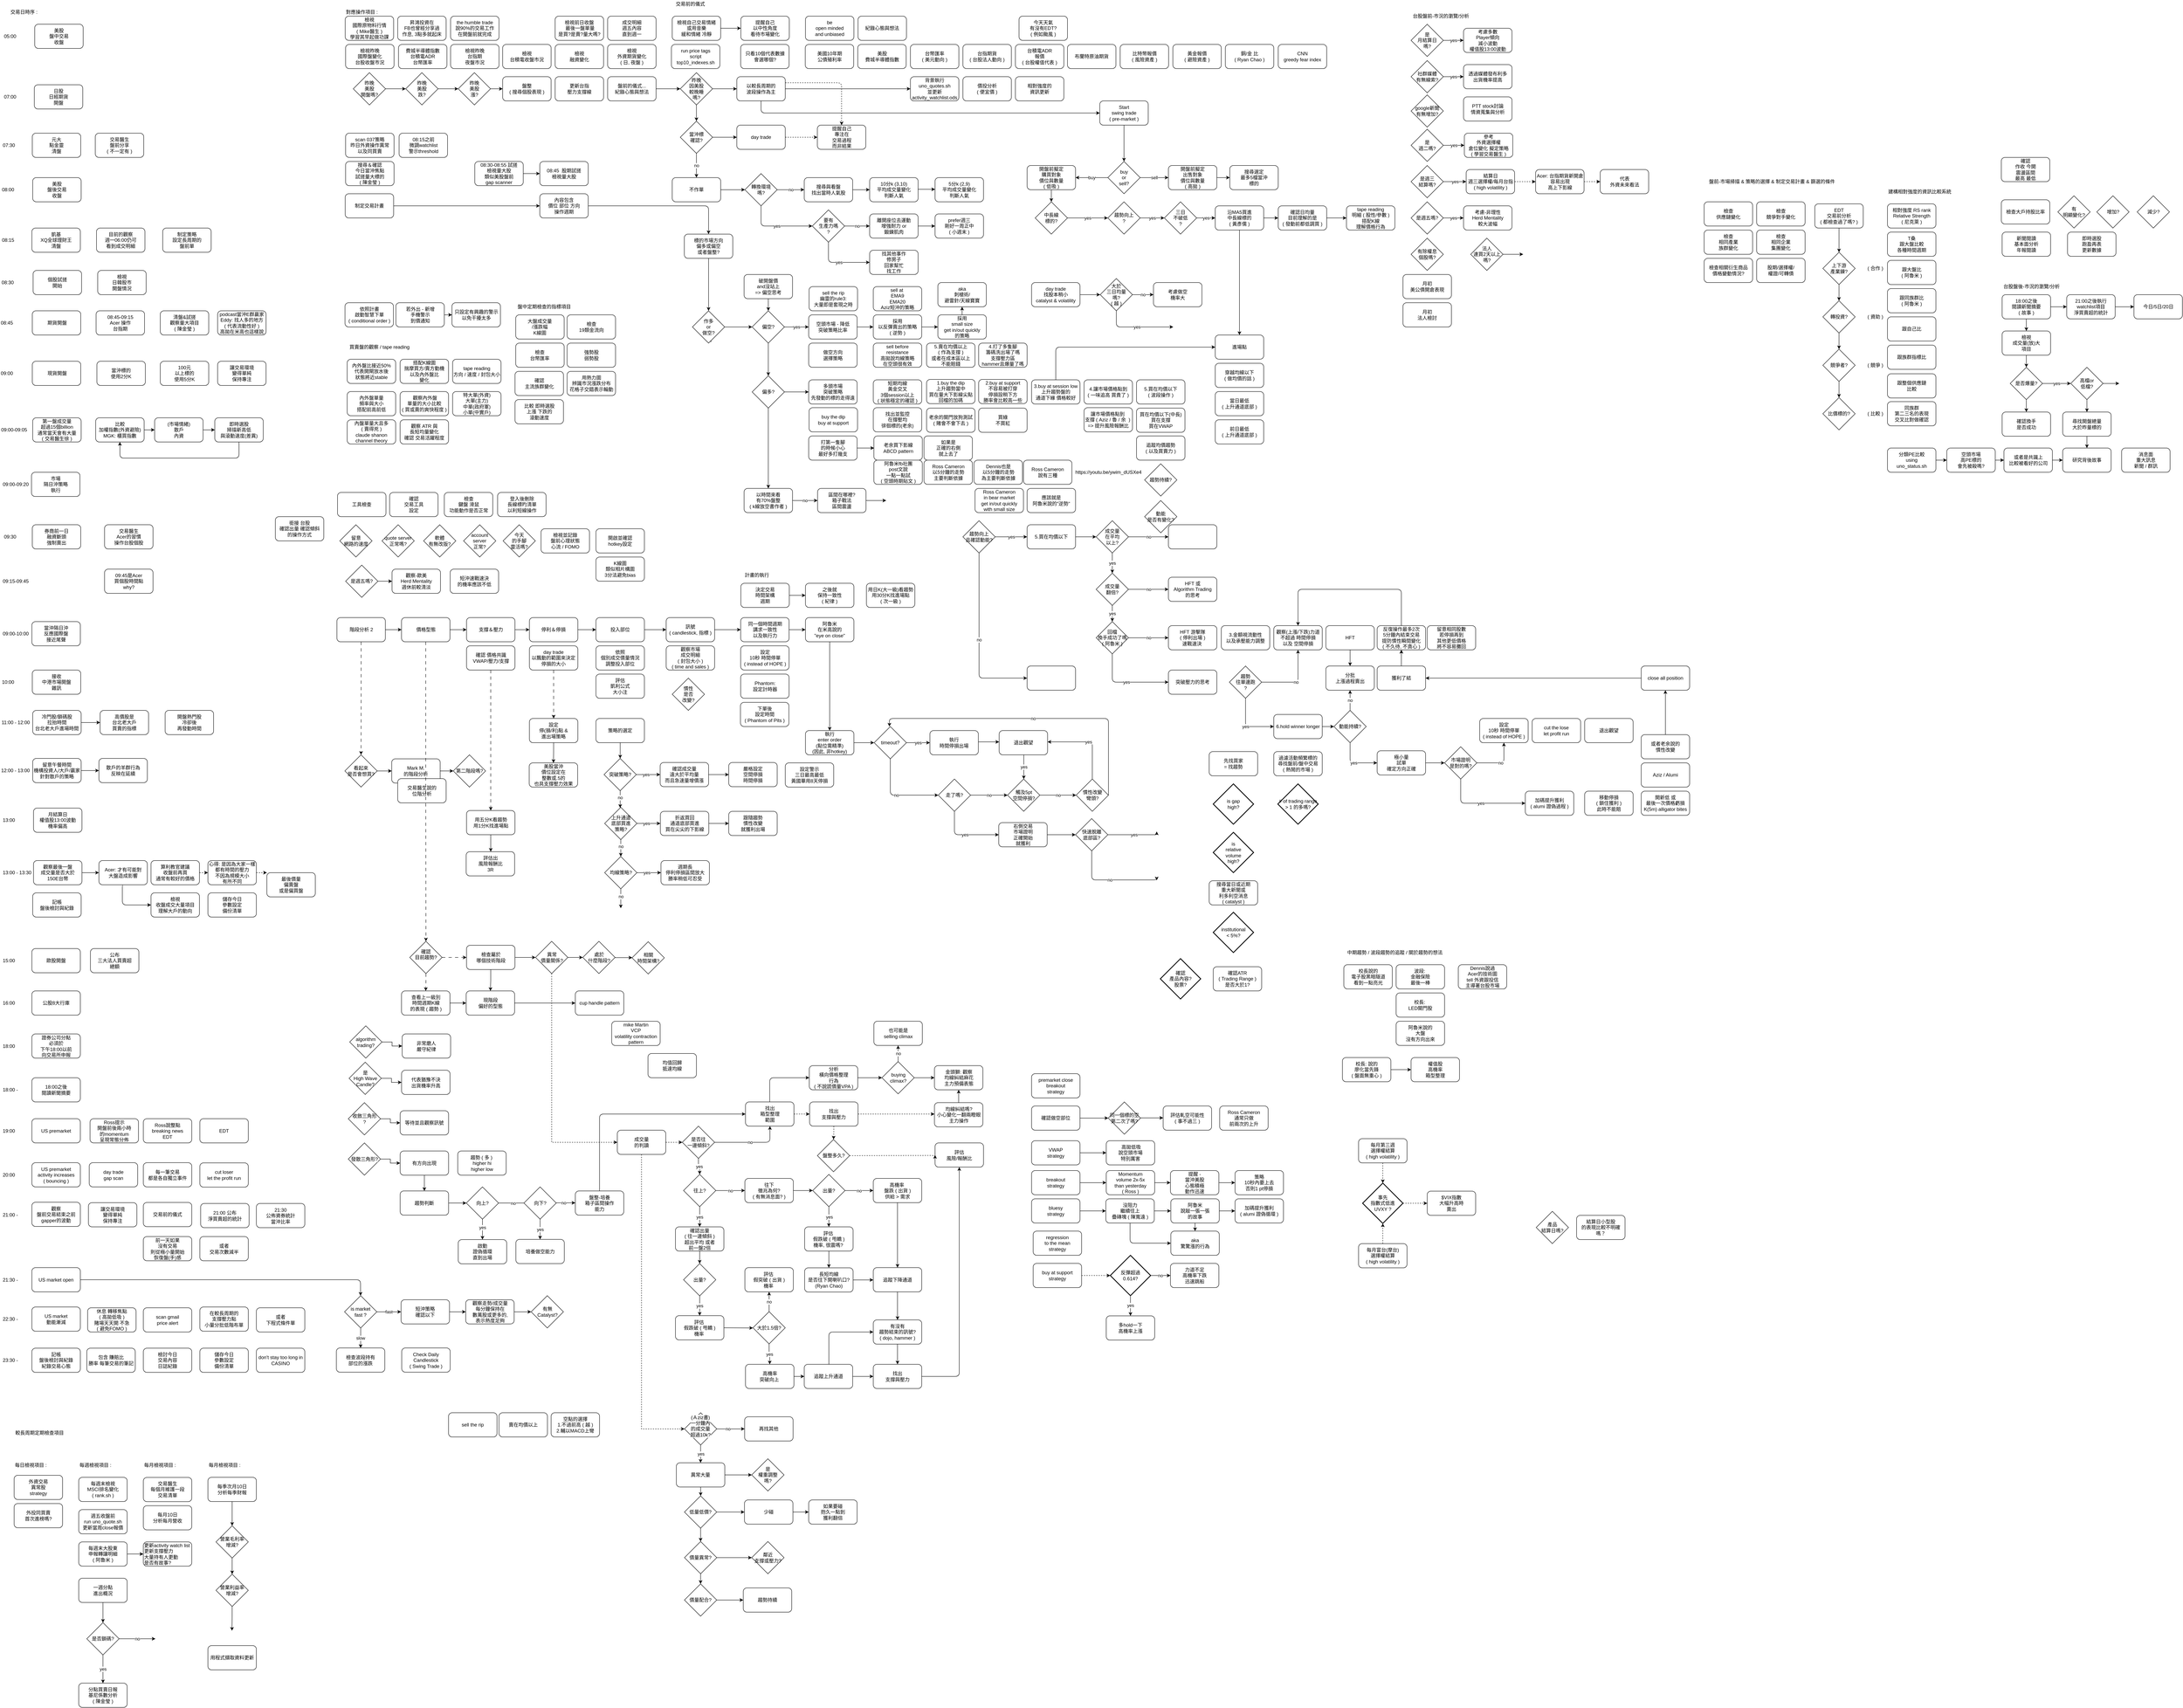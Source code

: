 <mxfile version="22.0.6" type="device">
  <diagram id="Q4SLD9CEBwbsqWiLM6IJ" name="The Trade Day">
    <mxGraphModel dx="1506" dy="790" grid="1" gridSize="10" guides="1" tooltips="1" connect="1" arrows="1" fold="1" page="1" pageScale="1" pageWidth="827" pageHeight="1169" math="0" shadow="0">
      <root>
        <mxCell id="0" />
        <mxCell id="1" parent="0" />
        <mxCell id="1aOPPhWUjk9Jvw55mJIz-1" value="13:00 - 13:30" style="text;html=1;strokeColor=none;fillColor=none;align=left;verticalAlign=middle;whiteSpace=wrap;rounded=0;" parent="1" vertex="1">
          <mxGeometry x="10" y="2172" width="90" height="20" as="geometry" />
        </mxCell>
        <mxCell id="1aOPPhWUjk9Jvw55mJIz-2" value="算利教官建議&lt;br&gt;收盤前再買&lt;br&gt;通常有較好的價格" style="rounded=1;whiteSpace=wrap;html=1;" parent="1" vertex="1">
          <mxGeometry x="379" y="2152" width="120" height="60" as="geometry" />
        </mxCell>
        <mxCell id="1aOPPhWUjk9Jvw55mJIz-3" value="當沖隔日沖&lt;br&gt;反應國際盤&lt;br&gt;接近尾聲" style="rounded=1;whiteSpace=wrap;html=1;" parent="1" vertex="1">
          <mxGeometry x="84" y="1560" width="120" height="60" as="geometry" />
        </mxCell>
        <mxCell id="1aOPPhWUjk9Jvw55mJIz-4" value="12:00 - 13:00" style="text;html=1;strokeColor=none;fillColor=none;align=left;verticalAlign=middle;whiteSpace=wrap;rounded=0;" parent="1" vertex="1">
          <mxGeometry x="6" y="1919" width="90" height="20" as="geometry" />
        </mxCell>
        <mxCell id="1aOPPhWUjk9Jvw55mJIz-5" value="比較&lt;br&gt;加權指數(外資避險)&lt;br&gt;MGK: 櫃買指數" style="rounded=1;whiteSpace=wrap;html=1;" parent="1" vertex="1">
          <mxGeometry x="242" y="1055" width="120" height="60" as="geometry" />
        </mxCell>
        <mxCell id="1aOPPhWUjk9Jvw55mJIz-7" value="公股8大行庫" style="rounded=1;whiteSpace=wrap;html=1;" parent="1" vertex="1">
          <mxGeometry x="84" y="2475" width="120" height="60" as="geometry" />
        </mxCell>
        <mxCell id="1aOPPhWUjk9Jvw55mJIz-10" value="即時選股&lt;br&gt;掃描新高低&lt;br&gt;與滾動速度(差異)" style="rounded=1;whiteSpace=wrap;html=1;" parent="1" vertex="1">
          <mxGeometry x="537" y="1055" width="120" height="60" as="geometry" />
        </mxCell>
        <mxCell id="1aOPPhWUjk9Jvw55mJIz-11" value="檢視&lt;br&gt;收盤成交大量項目&lt;br&gt;理解大戶的動向" style="rounded=1;whiteSpace=wrap;html=1;" parent="1" vertex="1">
          <mxGeometry x="379" y="2232" width="120" height="60" as="geometry" />
        </mxCell>
        <mxCell id="1aOPPhWUjk9Jvw55mJIz-12" value="留意午餐時間&lt;br&gt;機構投資人/大戶/贏家&lt;br&gt;針對散戶的策略" style="rounded=1;whiteSpace=wrap;html=1;" parent="1" vertex="1">
          <mxGeometry x="86" y="1899" width="120" height="60" as="geometry" />
        </mxCell>
        <mxCell id="1aOPPhWUjk9Jvw55mJIz-13" value="11:00 - 12:00" style="text;html=1;strokeColor=none;fillColor=none;align=left;verticalAlign=middle;whiteSpace=wrap;rounded=0;" parent="1" vertex="1">
          <mxGeometry x="7" y="1800" width="80" height="20" as="geometry" />
        </mxCell>
        <mxCell id="1aOPPhWUjk9Jvw55mJIz-14" value="冷門股/鎖碼股&lt;br&gt;拉抬時間&lt;br&gt;台北老大戶進場時間" style="rounded=1;whiteSpace=wrap;html=1;" parent="1" vertex="1">
          <mxGeometry x="86" y="1780" width="120" height="60" as="geometry" />
        </mxCell>
        <mxCell id="1aOPPhWUjk9Jvw55mJIz-15" value="最後價量&lt;br&gt;偏賣盤&lt;br&gt;或是偏買盤" style="rounded=1;whiteSpace=wrap;html=1;" parent="1" vertex="1">
          <mxGeometry x="666" y="2182" width="120" height="60" as="geometry" />
        </mxCell>
        <mxCell id="1aOPPhWUjk9Jvw55mJIz-16" value="心得: 是因為大家一樣都有時間的壓力&lt;br&gt;不因為規模大小&lt;br&gt;有所不同" style="rounded=1;whiteSpace=wrap;html=1;" parent="1" vertex="1">
          <mxGeometry x="520" y="2152" width="120" height="60" as="geometry" />
        </mxCell>
        <mxCell id="1aOPPhWUjk9Jvw55mJIz-17" value="" style="edgeStyle=elbowEdgeStyle;elbow=horizontal;endArrow=classic;html=1;dashed=1;entryX=0;entryY=0.5;entryDx=0;entryDy=0;exitX=1;exitY=0.5;exitDx=0;exitDy=0;" parent="1" source="1aOPPhWUjk9Jvw55mJIz-2" target="1aOPPhWUjk9Jvw55mJIz-16" edge="1">
          <mxGeometry width="50" height="50" relative="1" as="geometry">
            <mxPoint x="386" y="2681.75" as="sourcePoint" />
            <mxPoint x="552" y="2612" as="targetPoint" />
          </mxGeometry>
        </mxCell>
        <mxCell id="1aOPPhWUjk9Jvw55mJIz-18" value="21:30&lt;br&gt;公佈資券統計&lt;br&gt;當沖比率" style="rounded=1;whiteSpace=wrap;html=1;" parent="1" vertex="1">
          <mxGeometry x="640" y="3001.5" width="120" height="60" as="geometry" />
        </mxCell>
        <mxCell id="1aOPPhWUjk9Jvw55mJIz-19" value="清盤&amp;amp;試搓&lt;br&gt;觀察量大項目&lt;br&gt;( 陳金瑩 )" style="rounded=1;whiteSpace=wrap;html=1;" parent="1" vertex="1">
          <mxGeometry x="402" y="790" width="120" height="60" as="geometry" />
        </mxCell>
        <mxCell id="1aOPPhWUjk9Jvw55mJIz-20" value="(市場情緒)&lt;br&gt;散戶&lt;br&gt;內資" style="rounded=1;whiteSpace=wrap;html=1;" parent="1" vertex="1">
          <mxGeometry x="388" y="1055" width="120" height="60" as="geometry" />
        </mxCell>
        <mxCell id="1aOPPhWUjk9Jvw55mJIz-21" value="" style="edgeStyle=elbowEdgeStyle;elbow=horizontal;endArrow=classic;html=1;exitX=1;exitY=0.5;exitDx=0;exitDy=0;" parent="1" source="1aOPPhWUjk9Jvw55mJIz-5" target="1aOPPhWUjk9Jvw55mJIz-20" edge="1">
          <mxGeometry width="50" height="50" relative="1" as="geometry">
            <mxPoint x="561.5" y="1055" as="sourcePoint" />
            <mxPoint x="562" y="1005" as="targetPoint" />
            <Array as="points">
              <mxPoint x="492" y="1085" />
            </Array>
          </mxGeometry>
        </mxCell>
        <mxCell id="1aOPPhWUjk9Jvw55mJIz-22" value="podcast當沖E群贏家&lt;br&gt;Eddy: 找人多的地方 &lt;br&gt;( 代表流動性好 )&lt;br&gt;高拋在米高也這樣說" style="rounded=1;whiteSpace=wrap;html=1;" parent="1" vertex="1">
          <mxGeometry x="544" y="790" width="120" height="60" as="geometry" />
        </mxCell>
        <mxCell id="1aOPPhWUjk9Jvw55mJIz-23" value="" style="edgeStyle=elbowEdgeStyle;elbow=horizontal;endArrow=classic;html=1;dashed=1;" parent="1" source="1aOPPhWUjk9Jvw55mJIz-16" edge="1">
          <mxGeometry width="50" height="50" relative="1" as="geometry">
            <mxPoint x="659" y="2181.5" as="sourcePoint" />
            <mxPoint x="666" y="2182" as="targetPoint" />
          </mxGeometry>
        </mxCell>
        <mxCell id="1aOPPhWUjk9Jvw55mJIz-24" value="第一盤成交量&lt;br&gt;超過15個billion&lt;br&gt;通常當天會有大量&lt;br&gt;( 交易醫生徐 )" style="rounded=1;whiteSpace=wrap;html=1;" parent="1" vertex="1">
          <mxGeometry x="86" y="1055" width="120" height="60" as="geometry" />
        </mxCell>
        <mxCell id="1aOPPhWUjk9Jvw55mJIz-25" value="高價股是&lt;br&gt;台北老大戶&lt;br&gt;買賣的指標" style="rounded=1;whiteSpace=wrap;html=1;" parent="1" vertex="1">
          <mxGeometry x="253" y="1780" width="120" height="60" as="geometry" />
        </mxCell>
        <mxCell id="1aOPPhWUjk9Jvw55mJIz-26" value="" style="edgeStyle=elbowEdgeStyle;elbow=horizontal;endArrow=classic;html=1;exitX=1;exitY=0.5;exitDx=0;exitDy=0;entryX=0;entryY=0.5;entryDx=0;entryDy=0;" parent="1" source="1aOPPhWUjk9Jvw55mJIz-14" target="1aOPPhWUjk9Jvw55mJIz-25" edge="1">
          <mxGeometry width="50" height="50" relative="1" as="geometry">
            <mxPoint x="497" y="1440" as="sourcePoint" />
            <mxPoint x="531" y="1440" as="targetPoint" />
            <Array as="points" />
          </mxGeometry>
        </mxCell>
        <mxCell id="1aOPPhWUjk9Jvw55mJIz-27" value="散戶的羊群行為&lt;br&gt;反映在延續" style="rounded=1;whiteSpace=wrap;html=1;" parent="1" vertex="1">
          <mxGeometry x="250" y="1899" width="120" height="60" as="geometry" />
        </mxCell>
        <mxCell id="1aOPPhWUjk9Jvw55mJIz-28" value="" style="edgeStyle=elbowEdgeStyle;elbow=horizontal;endArrow=classic;html=1;exitX=1;exitY=0.5;exitDx=0;exitDy=0;entryX=0;entryY=0.5;entryDx=0;entryDy=0;" parent="1" source="1aOPPhWUjk9Jvw55mJIz-12" target="1aOPPhWUjk9Jvw55mJIz-27" edge="1">
          <mxGeometry width="50" height="50" relative="1" as="geometry">
            <mxPoint x="216" y="1709" as="sourcePoint" />
            <mxPoint x="266" y="1709" as="targetPoint" />
            <Array as="points" />
          </mxGeometry>
        </mxCell>
        <mxCell id="1aOPPhWUjk9Jvw55mJIz-29" value="接收&lt;br&gt;中港市場開盤&lt;br&gt;雜訊" style="rounded=1;whiteSpace=wrap;html=1;" parent="1" vertex="1">
          <mxGeometry x="85" y="1680" width="120" height="60" as="geometry" />
        </mxCell>
        <mxCell id="1aOPPhWUjk9Jvw55mJIz-30" value="凱基&lt;br&gt;XQ全球理財王&lt;br&gt;清盤" style="rounded=1;whiteSpace=wrap;html=1;" parent="1" vertex="1">
          <mxGeometry x="84" y="585" width="120" height="60" as="geometry" />
        </mxCell>
        <mxCell id="1aOPPhWUjk9Jvw55mJIz-31" value="&amp;nbsp;期貨開盤" style="rounded=1;whiteSpace=wrap;html=1;" parent="1" vertex="1">
          <mxGeometry x="85" y="790" width="120" height="60" as="geometry" />
        </mxCell>
        <mxCell id="1aOPPhWUjk9Jvw55mJIz-32" value="交易醫生&lt;br&gt;Acer的習慣&lt;br&gt;操作台股個股" style="rounded=1;whiteSpace=wrap;html=1;" parent="1" vertex="1">
          <mxGeometry x="264" y="1320" width="120" height="60" as="geometry" />
        </mxCell>
        <mxCell id="1aOPPhWUjk9Jvw55mJIz-33" value="08:30" style="text;html=1;strokeColor=none;fillColor=none;align=left;verticalAlign=middle;whiteSpace=wrap;rounded=0;" parent="1" vertex="1">
          <mxGeometry x="7" y="710" width="90" height="20" as="geometry" />
        </mxCell>
        <mxCell id="1aOPPhWUjk9Jvw55mJIz-34" value="08:45" style="text;html=1;strokeColor=none;fillColor=none;align=left;verticalAlign=middle;whiteSpace=wrap;rounded=0;" parent="1" vertex="1">
          <mxGeometry x="5" y="810" width="90" height="20" as="geometry" />
        </mxCell>
        <mxCell id="1aOPPhWUjk9Jvw55mJIz-35" value="09:30" style="text;html=1;strokeColor=none;fillColor=none;align=left;verticalAlign=middle;whiteSpace=wrap;rounded=0;" parent="1" vertex="1">
          <mxGeometry x="13" y="1340" width="90" height="20" as="geometry" />
        </mxCell>
        <mxCell id="1aOPPhWUjk9Jvw55mJIz-36" value="09:00-09:20" style="text;html=1;strokeColor=none;fillColor=none;align=left;verticalAlign=middle;whiteSpace=wrap;rounded=0;" parent="1" vertex="1">
          <mxGeometry x="10" y="1210" width="90" height="20" as="geometry" />
        </mxCell>
        <mxCell id="1aOPPhWUjk9Jvw55mJIz-37" value="觀察最後一盤&lt;br&gt;成交量是否大於&lt;br&gt;150E台幣" style="rounded=1;whiteSpace=wrap;html=1;" parent="1" vertex="1">
          <mxGeometry x="88" y="2152" width="120" height="60" as="geometry" />
        </mxCell>
        <mxCell id="1aOPPhWUjk9Jvw55mJIz-38" value="Acer: 才有可能對&lt;br&gt;大盤造成影響" style="rounded=1;whiteSpace=wrap;html=1;" parent="1" vertex="1">
          <mxGeometry x="250" y="2152" width="120" height="60" as="geometry" />
        </mxCell>
        <mxCell id="1aOPPhWUjk9Jvw55mJIz-39" value="" style="edgeStyle=elbowEdgeStyle;elbow=horizontal;endArrow=classic;html=1;exitX=1;exitY=0.5;exitDx=0;exitDy=0;entryX=0;entryY=0.5;entryDx=0;entryDy=0;" parent="1" source="1aOPPhWUjk9Jvw55mJIz-37" target="1aOPPhWUjk9Jvw55mJIz-38" edge="1">
          <mxGeometry width="50" height="50" relative="1" as="geometry">
            <mxPoint x="210" y="2102" as="sourcePoint" />
            <mxPoint x="260" y="2102" as="targetPoint" />
            <Array as="points" />
          </mxGeometry>
        </mxCell>
        <mxCell id="1aOPPhWUjk9Jvw55mJIz-40" value="07:30" style="text;html=1;strokeColor=none;fillColor=none;align=left;verticalAlign=middle;whiteSpace=wrap;rounded=0;" parent="1" vertex="1">
          <mxGeometry x="10" y="370" width="90" height="20" as="geometry" />
        </mxCell>
        <mxCell id="1aOPPhWUjk9Jvw55mJIz-41" value="元大&lt;br&gt;點金靈&lt;br&gt;清盤" style="rounded=1;whiteSpace=wrap;html=1;" parent="1" vertex="1">
          <mxGeometry x="85" y="350" width="120" height="60" as="geometry" />
        </mxCell>
        <mxCell id="1aOPPhWUjk9Jvw55mJIz-42" value="日股&lt;br&gt;日經期貨&lt;br&gt;開盤" style="rounded=1;whiteSpace=wrap;html=1;" parent="1" vertex="1">
          <mxGeometry x="90" y="230" width="120" height="60" as="geometry" />
        </mxCell>
        <mxCell id="1aOPPhWUjk9Jvw55mJIz-43" value="08:15" style="text;html=1;strokeColor=none;fillColor=none;align=left;verticalAlign=middle;whiteSpace=wrap;rounded=0;" parent="1" vertex="1">
          <mxGeometry x="8" y="605" width="90" height="20" as="geometry" />
        </mxCell>
        <mxCell id="1aOPPhWUjk9Jvw55mJIz-44" value="個股試搓&lt;br&gt;開始" style="rounded=1;whiteSpace=wrap;html=1;" parent="1" vertex="1">
          <mxGeometry x="87" y="690" width="120" height="60" as="geometry" />
        </mxCell>
        <mxCell id="1aOPPhWUjk9Jvw55mJIz-45" value="08:45-09:15&lt;br&gt;Acer 操作&lt;br style=&quot;border-color: var(--border-color);&quot;&gt;台指期" style="rounded=1;whiteSpace=wrap;html=1;" parent="1" vertex="1">
          <mxGeometry x="243" y="790" width="120" height="60" as="geometry" />
        </mxCell>
        <mxCell id="1aOPPhWUjk9Jvw55mJIz-46" value="&amp;nbsp;現貨開盤" style="rounded=1;whiteSpace=wrap;html=1;" parent="1" vertex="1">
          <mxGeometry x="85" y="915" width="120" height="60" as="geometry" />
        </mxCell>
        <mxCell id="1aOPPhWUjk9Jvw55mJIz-47" value="09:00" style="text;html=1;strokeColor=none;fillColor=none;align=left;verticalAlign=middle;whiteSpace=wrap;rounded=0;" parent="1" vertex="1">
          <mxGeometry x="5" y="935" width="90" height="20" as="geometry" />
        </mxCell>
        <mxCell id="1aOPPhWUjk9Jvw55mJIz-48" value="市場&lt;br&gt;隔日沖策略&lt;br&gt;執行" style="rounded=1;whiteSpace=wrap;html=1;" parent="1" vertex="1">
          <mxGeometry x="83" y="1190" width="120" height="60" as="geometry" />
        </mxCell>
        <mxCell id="1aOPPhWUjk9Jvw55mJIz-49" value="09:00-10:00" style="text;html=1;strokeColor=none;fillColor=none;align=left;verticalAlign=middle;whiteSpace=wrap;rounded=0;" parent="1" vertex="1">
          <mxGeometry x="10" y="1580" width="90" height="20" as="geometry" />
        </mxCell>
        <mxCell id="1aOPPhWUjk9Jvw55mJIz-50" value="09:00-09:05" style="text;html=1;strokeColor=none;fillColor=none;align=left;verticalAlign=middle;whiteSpace=wrap;rounded=0;" parent="1" vertex="1">
          <mxGeometry x="6" y="1075" width="90" height="20" as="geometry" />
        </mxCell>
        <mxCell id="1aOPPhWUjk9Jvw55mJIz-51" value="09:15-09:45" style="text;html=1;strokeColor=none;fillColor=none;align=left;verticalAlign=middle;whiteSpace=wrap;rounded=0;" parent="1" vertex="1">
          <mxGeometry x="10" y="1450" width="90" height="20" as="geometry" />
        </mxCell>
        <mxCell id="1aOPPhWUjk9Jvw55mJIz-54" value="" style="edgeStyle=elbowEdgeStyle;elbow=horizontal;endArrow=classic;html=1;entryX=0.5;entryY=1;entryDx=0;entryDy=0;exitX=0.5;exitY=1;exitDx=0;exitDy=0;" parent="1" source="1aOPPhWUjk9Jvw55mJIz-10" target="1aOPPhWUjk9Jvw55mJIz-5" edge="1">
          <mxGeometry width="50" height="50" relative="1" as="geometry">
            <mxPoint x="562" y="1005" as="sourcePoint" />
            <mxPoint x="572" y="1095" as="targetPoint" />
            <Array as="points">
              <mxPoint x="438" y="1155" />
            </Array>
          </mxGeometry>
        </mxCell>
        <mxCell id="1aOPPhWUjk9Jvw55mJIz-55" value="券商前一日&lt;br&gt;融資斷頭&lt;br&gt;強制賣出" style="rounded=1;whiteSpace=wrap;html=1;" parent="1" vertex="1">
          <mxGeometry x="85" y="1320" width="120" height="60" as="geometry" />
        </mxCell>
        <mxCell id="1aOPPhWUjk9Jvw55mJIz-56" value="09:45是Acer&lt;br&gt;買個股時間點&lt;br&gt;why?" style="rounded=1;whiteSpace=wrap;html=1;" parent="1" vertex="1">
          <mxGeometry x="264" y="1430" width="120" height="60" as="geometry" />
        </mxCell>
        <mxCell id="1aOPPhWUjk9Jvw55mJIz-57" value="10:00" style="text;html=1;strokeColor=none;fillColor=none;align=left;verticalAlign=middle;whiteSpace=wrap;rounded=0;" parent="1" vertex="1">
          <mxGeometry x="8" y="1700" width="90" height="20" as="geometry" />
        </mxCell>
        <mxCell id="1aOPPhWUjk9Jvw55mJIz-58" value="" style="edgeStyle=elbowEdgeStyle;elbow=horizontal;endArrow=classic;html=1;entryX=0;entryY=0.5;entryDx=0;entryDy=0;" parent="1" source="1aOPPhWUjk9Jvw55mJIz-20" target="1aOPPhWUjk9Jvw55mJIz-10" edge="1">
          <mxGeometry width="50" height="50" relative="1" as="geometry">
            <mxPoint x="682" y="1085" as="sourcePoint" />
            <mxPoint x="577" y="985" as="targetPoint" />
            <Array as="points">
              <mxPoint x="507" y="1095" />
            </Array>
          </mxGeometry>
        </mxCell>
        <mxCell id="1aOPPhWUjk9Jvw55mJIz-59" value="18:00" style="text;html=1;strokeColor=none;fillColor=none;align=left;verticalAlign=middle;whiteSpace=wrap;rounded=0;" parent="1" vertex="1">
          <mxGeometry x="10" y="2601.5" width="90" height="20" as="geometry" />
        </mxCell>
        <mxCell id="1aOPPhWUjk9Jvw55mJIz-60" value="證券公司分點&lt;br&gt;必須於&lt;br&gt;下午18:00以前&lt;br&gt;向交易所申報" style="rounded=1;whiteSpace=wrap;html=1;" parent="1" vertex="1">
          <mxGeometry x="84" y="2581.5" width="120" height="60" as="geometry" />
        </mxCell>
        <mxCell id="1aOPPhWUjk9Jvw55mJIz-61" value="交易日時序 :" style="text;html=1;strokeColor=none;fillColor=none;align=left;verticalAlign=middle;whiteSpace=wrap;rounded=0;" parent="1" vertex="1">
          <mxGeometry x="29" y="40" width="110" height="20" as="geometry" />
        </mxCell>
        <mxCell id="1aOPPhWUjk9Jvw55mJIz-62" value="18:00之後&lt;br&gt;閱讀新聞摘要" style="rounded=1;whiteSpace=wrap;html=1;" parent="1" vertex="1">
          <mxGeometry x="84" y="2690" width="120" height="60" as="geometry" />
        </mxCell>
        <mxCell id="1aOPPhWUjk9Jvw55mJIz-63" value="18:00 -" style="text;html=1;strokeColor=none;fillColor=none;align=left;verticalAlign=middle;whiteSpace=wrap;rounded=0;" parent="1" vertex="1">
          <mxGeometry x="10" y="2710" width="90" height="20" as="geometry" />
        </mxCell>
        <mxCell id="1aOPPhWUjk9Jvw55mJIz-64" value="21:00 公布&lt;br style=&quot;border-color: var(--border-color);&quot;&gt;淨買賣超的統計" style="rounded=1;whiteSpace=wrap;html=1;" parent="1" vertex="1">
          <mxGeometry x="502" y="3001.5" width="120" height="60" as="geometry" />
        </mxCell>
        <mxCell id="1aOPPhWUjk9Jvw55mJIz-65" value="21:00 -" style="text;html=1;strokeColor=none;fillColor=none;align=left;verticalAlign=middle;whiteSpace=wrap;rounded=0;" parent="1" vertex="1">
          <mxGeometry x="10" y="3019.5" width="90" height="20" as="geometry" />
        </mxCell>
        <mxCell id="1aOPPhWUjk9Jvw55mJIz-66" value="16:00" style="text;html=1;strokeColor=none;fillColor=none;align=left;verticalAlign=middle;whiteSpace=wrap;rounded=0;" parent="1" vertex="1">
          <mxGeometry x="10" y="2495" width="90" height="20" as="geometry" />
        </mxCell>
        <mxCell id="1aOPPhWUjk9Jvw55mJIz-67" value="21:30 -" style="text;html=1;strokeColor=none;fillColor=none;align=left;verticalAlign=middle;whiteSpace=wrap;rounded=0;" parent="1" vertex="1">
          <mxGeometry x="10" y="3180.5" width="90" height="20" as="geometry" />
        </mxCell>
        <mxCell id="1aOPPhWUjk9Jvw55mJIz-68" value="開盤熱門股&lt;br&gt;冷卻後&lt;br&gt;再發動時間" style="rounded=1;whiteSpace=wrap;html=1;" parent="1" vertex="1">
          <mxGeometry x="414" y="1780" width="120" height="60" as="geometry" />
        </mxCell>
        <mxCell id="1aOPPhWUjk9Jvw55mJIz-69" value="交易醫生&lt;br&gt;盤前分享&lt;br&gt;( 不一定有 )" style="rounded=1;whiteSpace=wrap;html=1;" parent="1" vertex="1">
          <mxGeometry x="241" y="350" width="120" height="60" as="geometry" />
        </mxCell>
        <mxCell id="1aOPPhWUjk9Jvw55mJIz-70" value="19:00" style="text;html=1;strokeColor=none;fillColor=none;align=left;verticalAlign=middle;whiteSpace=wrap;rounded=0;" parent="1" vertex="1">
          <mxGeometry x="10" y="2811.5" width="90" height="20" as="geometry" />
        </mxCell>
        <mxCell id="1aOPPhWUjk9Jvw55mJIz-71" value="US premarket" style="rounded=1;whiteSpace=wrap;html=1;" parent="1" vertex="1">
          <mxGeometry x="84" y="2791.5" width="120" height="60" as="geometry" />
        </mxCell>
        <mxCell id="1aOPPhWUjk9Jvw55mJIz-72" value="20:00" style="text;html=1;strokeColor=none;fillColor=none;align=left;verticalAlign=middle;whiteSpace=wrap;rounded=0;" parent="1" vertex="1">
          <mxGeometry x="10" y="2920.5" width="90" height="20" as="geometry" />
        </mxCell>
        <mxCell id="1aOPPhWUjk9Jvw55mJIz-73" value="US premarket&lt;br&gt;activity increases&lt;br&gt;( bouncing )" style="rounded=1;whiteSpace=wrap;html=1;" parent="1" vertex="1">
          <mxGeometry x="84" y="2900.5" width="120" height="60" as="geometry" />
        </mxCell>
        <mxCell id="JFEfkQYytVqiEuE9yTjc-1" value="US market open" style="rounded=1;whiteSpace=wrap;html=1;" parent="1" vertex="1">
          <mxGeometry x="84" y="3160.5" width="120" height="60" as="geometry" />
        </mxCell>
        <mxCell id="JFEfkQYytVqiEuE9yTjc-2" value="US market&lt;br&gt;動能漸減" style="rounded=1;whiteSpace=wrap;html=1;" parent="1" vertex="1">
          <mxGeometry x="84" y="3258" width="120" height="60" as="geometry" />
        </mxCell>
        <mxCell id="JFEfkQYytVqiEuE9yTjc-3" value="22:30 -" style="text;html=1;strokeColor=none;fillColor=none;align=left;verticalAlign=middle;whiteSpace=wrap;rounded=0;" parent="1" vertex="1">
          <mxGeometry x="10" y="3278" width="90" height="20" as="geometry" />
        </mxCell>
        <mxCell id="o_9XUppickKvvWC9CMOP-1" value="月結算日&lt;br&gt;權值股13:00波動&lt;br&gt;機率偏高" style="rounded=1;whiteSpace=wrap;html=1;" parent="1" vertex="1">
          <mxGeometry x="88" y="2022" width="120" height="60" as="geometry" />
        </mxCell>
        <mxCell id="o_9XUppickKvvWC9CMOP-2" value="13:00" style="text;html=1;strokeColor=none;fillColor=none;align=left;verticalAlign=middle;whiteSpace=wrap;rounded=0;" parent="1" vertex="1">
          <mxGeometry x="10" y="2042" width="90" height="20" as="geometry" />
        </mxCell>
        <mxCell id="moIaSsx3F_SJd9VCAGjp-1" value="" style="edgeStyle=elbowEdgeStyle;elbow=horizontal;endArrow=classic;html=1;entryX=0;entryY=0.5;entryDx=0;entryDy=0;exitX=0.5;exitY=1;exitDx=0;exitDy=0;" parent="1" source="1aOPPhWUjk9Jvw55mJIz-38" target="1aOPPhWUjk9Jvw55mJIz-11" edge="1">
          <mxGeometry width="50" height="50" relative="1" as="geometry">
            <mxPoint x="376" y="2242" as="sourcePoint" />
            <mxPoint x="116" y="2292" as="targetPoint" />
            <Array as="points">
              <mxPoint x="308" y="2252" />
            </Array>
          </mxGeometry>
        </mxCell>
        <mxCell id="bQSQkTfY7fp3am4eQp_7-1" value="目前的觀察&lt;br&gt;週一06:00仍可&lt;br&gt;看到成交明細" style="rounded=1;whiteSpace=wrap;html=1;" parent="1" vertex="1">
          <mxGeometry x="244" y="585" width="120" height="60" as="geometry" />
        </mxCell>
        <mxCell id="h0bOWt3YbgbBBf8mHP9O-1" value="歐股開盤" style="rounded=1;whiteSpace=wrap;html=1;" parent="1" vertex="1">
          <mxGeometry x="84" y="2370" width="120" height="60" as="geometry" />
        </mxCell>
        <mxCell id="h0bOWt3YbgbBBf8mHP9O-2" value="15:00" style="text;html=1;strokeColor=none;fillColor=none;align=left;verticalAlign=middle;whiteSpace=wrap;rounded=0;" parent="1" vertex="1">
          <mxGeometry x="10" y="2390" width="90" height="20" as="geometry" />
        </mxCell>
        <mxCell id="CPMDfxA0bTQhuS224vUD-1" value="對應操作項目 :" style="text;html=1;strokeColor=none;fillColor=none;align=left;verticalAlign=middle;whiteSpace=wrap;rounded=0;" parent="1" vertex="1">
          <mxGeometry x="860" y="40" width="110" height="20" as="geometry" />
        </mxCell>
        <mxCell id="pd5bVVQS7qQgvR2As4vY-1" value="依照計畫&lt;br&gt;啟動智慧下單&lt;br&gt;( conditional order )" style="rounded=1;whiteSpace=wrap;html=1;" parent="1" vertex="1">
          <mxGeometry x="859.5" y="770" width="120" height="60" as="geometry" />
        </mxCell>
        <mxCell id="fOXg_ghhXuFgrE5SKJVw-1" value="若外出 - 新增&lt;br&gt;手機警示&lt;br&gt;到價通知" style="rounded=1;whiteSpace=wrap;html=1;" parent="1" vertex="1">
          <mxGeometry x="985.5" y="770" width="120" height="60" as="geometry" />
        </mxCell>
        <mxCell id="fOXg_ghhXuFgrE5SKJVw-2" value="只設定有興趣的警示&lt;br&gt;以免干擾太多" style="rounded=1;whiteSpace=wrap;html=1;" parent="1" vertex="1">
          <mxGeometry x="1124.5" y="770" width="120" height="60" as="geometry" />
        </mxCell>
        <mxCell id="fOXg_ghhXuFgrE5SKJVw-3" value="" style="endArrow=classic;html=1;rounded=0;entryX=0;entryY=0.5;entryDx=0;entryDy=0;" parent="1" source="fOXg_ghhXuFgrE5SKJVw-1" target="fOXg_ghhXuFgrE5SKJVw-2" edge="1">
          <mxGeometry width="50" height="50" relative="1" as="geometry">
            <mxPoint x="901.5" y="650" as="sourcePoint" />
            <mxPoint x="951.5" y="600" as="targetPoint" />
          </mxGeometry>
        </mxCell>
        <mxCell id="Mlbsj9pjdma_i5QGXhCG-1" value="搜尋＆確認&lt;br&gt;今日當沖焦點&lt;br&gt;試搓量大標的&lt;br&gt;( 陳金瑩 )" style="rounded=1;whiteSpace=wrap;html=1;" parent="1" vertex="1">
          <mxGeometry x="861" y="420" width="120" height="60" as="geometry" />
        </mxCell>
        <mxCell id="Mlbsj9pjdma_i5QGXhCG-2" value="08:30-08:55 試搓&lt;br&gt;檢視量大股&lt;br&gt;類似美股盤前&lt;br&gt;gap scanner" style="rounded=1;whiteSpace=wrap;html=1;" parent="1" vertex="1">
          <mxGeometry x="1181" y="420" width="120" height="60" as="geometry" />
        </mxCell>
        <mxCell id="Mlbsj9pjdma_i5QGXhCG-3" value="day trade&lt;br&gt;gap scan" style="rounded=1;whiteSpace=wrap;html=1;" parent="1" vertex="1">
          <mxGeometry x="226" y="2900.5" width="120" height="60" as="geometry" />
        </mxCell>
        <mxCell id="Mlbsj9pjdma_i5QGXhCG-6" value="08:45 &amp;nbsp;股期試搓&lt;br&gt;檢視量大股" style="rounded=1;whiteSpace=wrap;html=1;" parent="1" vertex="1">
          <mxGeometry x="1342" y="420" width="120" height="60" as="geometry" />
        </mxCell>
        <mxCell id="Mlbsj9pjdma_i5QGXhCG-7" value="" style="edgeStyle=elbowEdgeStyle;elbow=vertical;endArrow=classic;html=1;startArrow=none;" parent="1" source="Mlbsj9pjdma_i5QGXhCG-2" target="Mlbsj9pjdma_i5QGXhCG-6" edge="1">
          <mxGeometry width="50" height="50" relative="1" as="geometry">
            <mxPoint x="1301" y="449.5" as="sourcePoint" />
            <mxPoint x="1342" y="449.5" as="targetPoint" />
            <Array as="points" />
          </mxGeometry>
        </mxCell>
        <mxCell id="oHpRg9md3wLFnEnmUBtU-1" value="檢視昨晚&lt;br&gt;台指期&lt;br&gt;夜盤市況" style="rounded=1;whiteSpace=wrap;html=1;" parent="1" vertex="1">
          <mxGeometry x="1121" y="130" width="120" height="60" as="geometry" />
        </mxCell>
        <mxCell id="oHpRg9md3wLFnEnmUBtU-2" value="08:15之前&lt;br&gt;微調watchlist&lt;br&gt;警示threshold" style="rounded=1;whiteSpace=wrap;html=1;" parent="1" vertex="1">
          <mxGeometry x="993.5" y="350" width="120" height="60" as="geometry" />
        </mxCell>
        <mxCell id="oHpRg9md3wLFnEnmUBtU-4" value="檢視前日收盤&lt;br&gt;&amp;nbsp;最後一盤單量&lt;br&gt;是買?是賣?量大嗎?" style="rounded=1;whiteSpace=wrap;html=1;" parent="1" vertex="1">
          <mxGeometry x="1380" y="60" width="120" height="60" as="geometry" />
        </mxCell>
        <mxCell id="oHpRg9md3wLFnEnmUBtU-5" value="成交明細&lt;br&gt;週五內容&lt;br&gt;直到週一" style="rounded=1;whiteSpace=wrap;html=1;" parent="1" vertex="1">
          <mxGeometry x="1510" y="60" width="120" height="60" as="geometry" />
        </mxCell>
        <mxCell id="oHpRg9md3wLFnEnmUBtU-7" value="檢視&lt;br&gt;台積電收盤市況" style="rounded=1;whiteSpace=wrap;html=1;" parent="1" vertex="1">
          <mxGeometry x="1250" y="130" width="120" height="60" as="geometry" />
        </mxCell>
        <mxCell id="EIKaltL1t2nEZBCoPQCg-1" value="檢視&lt;br&gt;國際原物料行情&lt;br&gt;( Mike醫生 )&lt;br&gt;學習其早起做功課" style="rounded=1;whiteSpace=wrap;html=1;" parent="1" vertex="1">
          <mxGeometry x="860" y="60" width="120" height="60" as="geometry" />
        </mxCell>
        <mxCell id="EIKaltL1t2nEZBCoPQCg-2" value="昇鴻投資在&lt;br&gt;FB也曾經分享過&lt;br&gt;作息, 3點多就起床" style="rounded=1;whiteSpace=wrap;html=1;" parent="1" vertex="1">
          <mxGeometry x="990" y="60" width="120" height="60" as="geometry" />
        </mxCell>
        <mxCell id="EIKaltL1t2nEZBCoPQCg-3" value="the humble trade&lt;br&gt;說90%的交易工作&lt;br&gt;在開盤前就完成" style="rounded=1;whiteSpace=wrap;html=1;" parent="1" vertex="1">
          <mxGeometry x="1121" y="60" width="120" height="60" as="geometry" />
        </mxCell>
        <mxCell id="08EIjr6PIfTpbYtf_efw-1" value="制定交易計畫" style="rounded=1;whiteSpace=wrap;html=1;" parent="1" vertex="1">
          <mxGeometry x="860" y="500" width="120" height="60" as="geometry" />
        </mxCell>
        <mxCell id="akbyGRvPsEd5doQ3XUNO-1" value="08:00" style="text;html=1;strokeColor=none;fillColor=none;align=left;verticalAlign=middle;whiteSpace=wrap;rounded=0;" parent="1" vertex="1">
          <mxGeometry x="8" y="480" width="90" height="20" as="geometry" />
        </mxCell>
        <mxCell id="akbyGRvPsEd5doQ3XUNO-2" value="美股&lt;br&gt;盤後交易&lt;br&gt;收盤" style="rounded=1;whiteSpace=wrap;html=1;" parent="1" vertex="1">
          <mxGeometry x="86" y="460" width="120" height="60" as="geometry" />
        </mxCell>
        <mxCell id="akbyGRvPsEd5doQ3XUNO-3" value="05:00" style="text;html=1;strokeColor=none;fillColor=none;align=left;verticalAlign=middle;whiteSpace=wrap;rounded=0;" parent="1" vertex="1">
          <mxGeometry x="13" y="100" width="90" height="20" as="geometry" />
        </mxCell>
        <mxCell id="akbyGRvPsEd5doQ3XUNO-4" value="美股&lt;br&gt;盤中交易&lt;br&gt;收盤" style="rounded=1;whiteSpace=wrap;html=1;" parent="1" vertex="1">
          <mxGeometry x="91" y="80" width="120" height="60" as="geometry" />
        </mxCell>
        <mxCell id="epTYV4Ybzf9v4k0nqU3I-1" value="昨晚&lt;br&gt;美股&lt;br&gt;跌?" style="rhombus;whiteSpace=wrap;html=1;" parent="1" vertex="1">
          <mxGeometry x="1010" y="200" width="80" height="80" as="geometry" />
        </mxCell>
        <mxCell id="epTYV4Ybzf9v4k0nqU3I-2" value="" style="edgeStyle=elbowEdgeStyle;elbow=vertical;endArrow=classic;html=1;" parent="1" source="epTYV4Ybzf9v4k0nqU3I-1" target="epTYV4Ybzf9v4k0nqU3I-6" edge="1">
          <mxGeometry width="50" height="50" relative="1" as="geometry">
            <mxPoint x="1093.5" y="240" as="sourcePoint" />
            <mxPoint x="1145.5" y="240" as="targetPoint" />
            <Array as="points" />
          </mxGeometry>
        </mxCell>
        <mxCell id="epTYV4Ybzf9v4k0nqU3I-3" value="盤整&lt;br&gt;( 搜尋個股表現 )" style="rounded=1;whiteSpace=wrap;html=1;" parent="1" vertex="1">
          <mxGeometry x="1250" y="210" width="120" height="60" as="geometry" />
        </mxCell>
        <mxCell id="epTYV4Ybzf9v4k0nqU3I-4" value="昨晚&lt;br&gt;美股&lt;br&gt;開盤嗎?" style="rhombus;whiteSpace=wrap;html=1;" parent="1" vertex="1">
          <mxGeometry x="880" y="200" width="80" height="80" as="geometry" />
        </mxCell>
        <mxCell id="epTYV4Ybzf9v4k0nqU3I-5" value="" style="edgeStyle=elbowEdgeStyle;elbow=vertical;endArrow=classic;html=1;" parent="1" source="epTYV4Ybzf9v4k0nqU3I-4" target="epTYV4Ybzf9v4k0nqU3I-1" edge="1">
          <mxGeometry width="50" height="50" relative="1" as="geometry">
            <mxPoint x="1103.5" y="250" as="sourcePoint" />
            <mxPoint x="1155.5" y="250" as="targetPoint" />
            <Array as="points" />
          </mxGeometry>
        </mxCell>
        <mxCell id="epTYV4Ybzf9v4k0nqU3I-6" value="昨晚&lt;br&gt;美股&lt;br&gt;漲?" style="rhombus;whiteSpace=wrap;html=1;" parent="1" vertex="1">
          <mxGeometry x="1140" y="200" width="80" height="80" as="geometry" />
        </mxCell>
        <mxCell id="epTYV4Ybzf9v4k0nqU3I-7" value="" style="edgeStyle=elbowEdgeStyle;elbow=vertical;endArrow=classic;html=1;" parent="1" source="epTYV4Ybzf9v4k0nqU3I-6" target="epTYV4Ybzf9v4k0nqU3I-3" edge="1">
          <mxGeometry width="50" height="50" relative="1" as="geometry">
            <mxPoint x="1229.5" y="239.5" as="sourcePoint" />
            <mxPoint x="1263.5" y="240" as="targetPoint" />
            <Array as="points" />
          </mxGeometry>
        </mxCell>
        <mxCell id="epTYV4Ybzf9v4k0nqU3I-8" value="費城半導體指數&lt;br&gt;台積電ADR&lt;br&gt;台幣匯率" style="rounded=1;whiteSpace=wrap;html=1;" parent="1" vertex="1">
          <mxGeometry x="992" y="130" width="120" height="60" as="geometry" />
        </mxCell>
        <mxCell id="uUf7SwIcrRbk062ps47Q-1" value="觀察-歐美&lt;br&gt;Herd Mentality&lt;br&gt;週休前較清淡" style="rounded=1;whiteSpace=wrap;html=1;" parent="1" vertex="1">
          <mxGeometry x="976" y="1430" width="120" height="60" as="geometry" />
        </mxCell>
        <mxCell id="uUf7SwIcrRbk062ps47Q-2" value="&lt;span&gt;是週五嗎?&lt;/span&gt;" style="rhombus;whiteSpace=wrap;html=1;" parent="1" vertex="1">
          <mxGeometry x="861" y="1420" width="80" height="80" as="geometry" />
        </mxCell>
        <mxCell id="uUf7SwIcrRbk062ps47Q-3" value="" style="edgeStyle=elbowEdgeStyle;elbow=vertical;endArrow=classic;html=1;entryX=0;entryY=0.5;entryDx=0;entryDy=0;" parent="1" source="uUf7SwIcrRbk062ps47Q-2" target="uUf7SwIcrRbk062ps47Q-1" edge="1">
          <mxGeometry width="50" height="50" relative="1" as="geometry">
            <mxPoint x="751" y="1549" as="sourcePoint" />
            <mxPoint x="791" y="1549" as="targetPoint" />
            <Array as="points" />
          </mxGeometry>
        </mxCell>
        <mxCell id="GH-1w8mA7oF2JXhBW_Fo-1" value="檢查波段持有&lt;br&gt;部位的漲跌" style="rounded=1;whiteSpace=wrap;html=1;" parent="1" vertex="1">
          <mxGeometry x="838.12" y="3359.5" width="120" height="60" as="geometry" />
        </mxCell>
        <mxCell id="R3lj75PtGFGS-PjE27bm-1" value="scan gmail&lt;br&gt;price alert" style="rounded=1;whiteSpace=wrap;html=1;" parent="1" vertex="1">
          <mxGeometry x="360" y="3260" width="120" height="60" as="geometry" />
        </mxCell>
        <mxCell id="71tFeob6ZwyJ9NKSN8lU-1" value="公布&lt;br&gt;三大法人買賣超&lt;br&gt;總額" style="rounded=1;whiteSpace=wrap;html=1;" parent="1" vertex="1">
          <mxGeometry x="229" y="2370" width="120" height="60" as="geometry" />
        </mxCell>
        <mxCell id="GH-1w8mA7oF2JXhBW_Fo-2" value="在較長周期的&lt;br&gt;支撐壓力點&lt;br&gt;小量分批低階布單" style="rounded=1;whiteSpace=wrap;html=1;" parent="1" vertex="1">
          <mxGeometry x="500" y="3258" width="120" height="60" as="geometry" />
        </mxCell>
        <mxCell id="S7bfzvFICszyBC6QiFmf-1" value="檢視昨晚&lt;br&gt;國際盤變化&lt;br&gt;台股收盤市況" style="rounded=1;whiteSpace=wrap;html=1;" parent="1" vertex="1">
          <mxGeometry x="861" y="130" width="120" height="60" as="geometry" />
        </mxCell>
        <mxCell id="6gzfmtyqNZQ534-2DVeN-1" value="scan 037策略&lt;br&gt;昨日外資操作異常&lt;br&gt;以及同買賣" style="rounded=1;whiteSpace=wrap;html=1;" parent="1" vertex="1">
          <mxGeometry x="861" y="350" width="120" height="60" as="geometry" />
        </mxCell>
        <mxCell id="aV3X82KG-Gain5yKh_Ys-1" value="檢視&lt;br&gt;融資變化" style="rounded=1;whiteSpace=wrap;html=1;" parent="1" vertex="1">
          <mxGeometry x="1380" y="130" width="120" height="60" as="geometry" />
        </mxCell>
        <mxCell id="aV3X82KG-Gain5yKh_Ys-2" value="檢視&lt;br&gt;外資期貨變化&lt;br&gt;( 日, 夜盤 )" style="rounded=1;whiteSpace=wrap;html=1;" parent="1" vertex="1">
          <mxGeometry x="1510" y="130" width="120" height="60" as="geometry" />
        </mxCell>
        <mxCell id="aV3X82KG-Gain5yKh_Ys-3" value="更新台指&lt;br&gt;壓力支撐線" style="rounded=1;whiteSpace=wrap;html=1;" parent="1" vertex="1">
          <mxGeometry x="1380" y="210" width="120" height="60" as="geometry" />
        </mxCell>
        <mxCell id="X8Q6vWOJKznaJpAc4sKJ-1" value="23:30 -" style="text;html=1;strokeColor=none;fillColor=none;align=left;verticalAlign=middle;whiteSpace=wrap;rounded=0;" parent="1" vertex="1">
          <mxGeometry x="10" y="3380" width="90" height="20" as="geometry" />
        </mxCell>
        <mxCell id="X8Q6vWOJKznaJpAc4sKJ-2" value="記帳&lt;br&gt;盤後檢討與紀錄&lt;br&gt;紀錄交易心態" style="rounded=1;whiteSpace=wrap;html=1;" parent="1" vertex="1">
          <mxGeometry x="84" y="3360" width="120" height="60" as="geometry" />
        </mxCell>
        <mxCell id="X8Q6vWOJKznaJpAc4sKJ-3" value="記帳&lt;br&gt;盤後檢討與紀錄" style="rounded=1;whiteSpace=wrap;html=1;" parent="1" vertex="1">
          <mxGeometry x="86" y="2232" width="120" height="60" as="geometry" />
        </mxCell>
        <mxCell id="vmqeTPf0TjOyQkxSXlvq-1" value="標的市場方向&lt;br&gt;偏多或偏空&lt;br&gt;或者盤整?" style="rounded=1;whiteSpace=wrap;html=1;" parent="1" vertex="1">
          <mxGeometry x="1700" y="600" width="120" height="60" as="geometry" />
        </mxCell>
        <mxCell id="vmqeTPf0TjOyQkxSXlvq-2" value="&lt;span&gt;偏空?&lt;/span&gt;" style="rhombus;whiteSpace=wrap;html=1;" parent="1" vertex="1">
          <mxGeometry x="1868" y="790" width="80" height="80" as="geometry" />
        </mxCell>
        <mxCell id="vmqeTPf0TjOyQkxSXlvq-3" value="yes" style="edgeStyle=elbowEdgeStyle;elbow=vertical;endArrow=classic;html=1;" parent="1" source="vmqeTPf0TjOyQkxSXlvq-2" target="vmqeTPf0TjOyQkxSXlvq-5" edge="1">
          <mxGeometry width="50" height="50" relative="1" as="geometry">
            <mxPoint x="1948" y="830" as="sourcePoint" />
            <mxPoint x="2018" y="829.5" as="targetPoint" />
            <Array as="points" />
          </mxGeometry>
        </mxCell>
        <mxCell id="vmqeTPf0TjOyQkxSXlvq-4" value="" style="edgeStyle=elbowEdgeStyle;elbow=vertical;endArrow=classic;html=1;exitX=0.575;exitY=0.967;exitDx=0;exitDy=0;entryX=0;entryY=0.5;entryDx=0;entryDy=0;exitPerimeter=0;" parent="1" source="Y1hBQi2dXU5sYTCB3TVG-1" target="vmqeTPf0TjOyQkxSXlvq-2" edge="1">
          <mxGeometry width="50" height="50" relative="1" as="geometry">
            <mxPoint x="1818" y="830" as="sourcePoint" />
            <mxPoint x="1868" y="830" as="targetPoint" />
            <Array as="points">
              <mxPoint x="1810" y="830" />
            </Array>
          </mxGeometry>
        </mxCell>
        <mxCell id="vmqeTPf0TjOyQkxSXlvq-5" value="空頭市場 - 降低&lt;br&gt;突破策略比率" style="rounded=1;whiteSpace=wrap;html=1;" parent="1" vertex="1">
          <mxGeometry x="2008" y="800" width="120" height="60" as="geometry" />
        </mxCell>
        <mxCell id="vmqeTPf0TjOyQkxSXlvq-6" value="多頭市場&lt;br&gt;突破策略&lt;br&gt;先發動的標的走得遠" style="rounded=1;whiteSpace=wrap;html=1;" parent="1" vertex="1">
          <mxGeometry x="2008" y="961" width="120" height="60" as="geometry" />
        </mxCell>
        <mxCell id="vmqeTPf0TjOyQkxSXlvq-7" value="採用&lt;br&gt;以反彈賣出的策略&lt;br&gt;( 逆勢 )" style="rounded=1;whiteSpace=wrap;html=1;" parent="1" vertex="1">
          <mxGeometry x="2168" y="800" width="120" height="60" as="geometry" />
        </mxCell>
        <mxCell id="vmqeTPf0TjOyQkxSXlvq-8" value="" style="edgeStyle=elbowEdgeStyle;elbow=vertical;endArrow=classic;html=1;" parent="1" source="vmqeTPf0TjOyQkxSXlvq-5" target="vmqeTPf0TjOyQkxSXlvq-7" edge="1">
          <mxGeometry width="50" height="50" relative="1" as="geometry">
            <mxPoint x="2139" y="829.5" as="sourcePoint" />
            <mxPoint x="2209" y="829.5" as="targetPoint" />
            <Array as="points" />
          </mxGeometry>
        </mxCell>
        <mxCell id="vmqeTPf0TjOyQkxSXlvq-9" value="" style="edgeStyle=elbowEdgeStyle;elbow=vertical;endArrow=classic;html=1;exitX=1;exitY=0.5;exitDx=0;exitDy=0;startArrow=none;entryX=0;entryY=0.5;entryDx=0;entryDy=0;" parent="1" source="vmqeTPf0TjOyQkxSXlvq-12" target="vmqeTPf0TjOyQkxSXlvq-6" edge="1">
          <mxGeometry width="50" height="50" relative="1" as="geometry">
            <mxPoint x="1928" y="980.5" as="sourcePoint" />
            <mxPoint x="1968" y="981" as="targetPoint" />
            <Array as="points">
              <mxPoint x="1988" y="991" />
              <mxPoint x="1908" y="981" />
            </Array>
          </mxGeometry>
        </mxCell>
        <mxCell id="vmqeTPf0TjOyQkxSXlvq-10" value="採用&lt;br&gt;small size&lt;br&gt;get in/out quickly&lt;br&gt;的策略" style="rounded=1;whiteSpace=wrap;html=1;" parent="1" vertex="1">
          <mxGeometry x="2328" y="800" width="120" height="60" as="geometry" />
        </mxCell>
        <mxCell id="vmqeTPf0TjOyQkxSXlvq-11" value="aka&lt;br&gt;刺槍術/&lt;br&gt;避雷針/天線寶寶" style="rounded=1;whiteSpace=wrap;html=1;" parent="1" vertex="1">
          <mxGeometry x="2328" y="720" width="120" height="60" as="geometry" />
        </mxCell>
        <mxCell id="vmqeTPf0TjOyQkxSXlvq-12" value="&lt;span&gt;偏多?&lt;/span&gt;" style="rhombus;whiteSpace=wrap;html=1;" parent="1" vertex="1">
          <mxGeometry x="1868" y="951" width="80" height="80" as="geometry" />
        </mxCell>
        <mxCell id="vmqeTPf0TjOyQkxSXlvq-13" value="no" style="edgeStyle=elbowEdgeStyle;elbow=vertical;endArrow=classic;html=1;exitX=1;exitY=0.5;exitDx=0;exitDy=0;entryX=0;entryY=0.5;entryDx=0;entryDy=0;" parent="1" source="vmqeTPf0TjOyQkxSXlvq-16" target="vmqeTPf0TjOyQkxSXlvq-14" edge="1">
          <mxGeometry width="50" height="50" relative="1" as="geometry">
            <mxPoint x="2179.5" y="1364.75" as="sourcePoint" />
            <mxPoint x="2168" y="1290" as="targetPoint" />
            <Array as="points">
              <mxPoint x="2000" y="1260" />
              <mxPoint x="2159.5" y="1464.75" />
            </Array>
          </mxGeometry>
        </mxCell>
        <mxCell id="vmqeTPf0TjOyQkxSXlvq-14" value="區間在哪裡?&lt;br&gt;箱子戰法&lt;br&gt;區間震盪" style="rounded=1;whiteSpace=wrap;html=1;" parent="1" vertex="1">
          <mxGeometry x="2030" y="1230" width="120" height="60" as="geometry" />
        </mxCell>
        <mxCell id="vmqeTPf0TjOyQkxSXlvq-15" value="" style="edgeStyle=elbowEdgeStyle;elbow=vertical;endArrow=classic;html=1;exitX=0.5;exitY=1;exitDx=0;exitDy=0;" parent="1" source="vmqeTPf0TjOyQkxSXlvq-2" target="vmqeTPf0TjOyQkxSXlvq-12" edge="1">
          <mxGeometry width="50" height="50" relative="1" as="geometry">
            <mxPoint x="1799" y="1090" as="sourcePoint" />
            <mxPoint x="1859" y="1090" as="targetPoint" />
          </mxGeometry>
        </mxCell>
        <mxCell id="vmqeTPf0TjOyQkxSXlvq-17" value="" style="edgeStyle=elbowEdgeStyle;elbow=vertical;endArrow=classic;html=1;exitX=1;exitY=0.5;exitDx=0;exitDy=0;startArrow=none;" parent="1" source="vmqeTPf0TjOyQkxSXlvq-14" edge="1">
          <mxGeometry width="50" height="50" relative="1" as="geometry">
            <mxPoint x="2258" y="1240" as="sourcePoint" />
            <mxPoint x="2200" y="1260" as="targetPoint" />
            <Array as="points" />
          </mxGeometry>
        </mxCell>
        <mxCell id="vmqeTPf0TjOyQkxSXlvq-18" value="" style="edgeStyle=elbowEdgeStyle;elbow=vertical;endArrow=classic;html=1;" parent="1" source="vmqeTPf0TjOyQkxSXlvq-10" target="vmqeTPf0TjOyQkxSXlvq-11" edge="1">
          <mxGeometry width="50" height="50" relative="1" as="geometry">
            <mxPoint x="2148" y="860" as="sourcePoint" />
            <mxPoint x="2326" y="920" as="targetPoint" />
            <Array as="points" />
          </mxGeometry>
        </mxCell>
        <mxCell id="vmqeTPf0TjOyQkxSXlvq-19" value="" style="edgeStyle=elbowEdgeStyle;elbow=vertical;endArrow=classic;html=1;" parent="1" source="vmqeTPf0TjOyQkxSXlvq-7" target="vmqeTPf0TjOyQkxSXlvq-10" edge="1">
          <mxGeometry width="50" height="50" relative="1" as="geometry">
            <mxPoint x="2148" y="840" as="sourcePoint" />
            <mxPoint x="2188" y="840" as="targetPoint" />
            <Array as="points" />
          </mxGeometry>
        </mxCell>
        <mxCell id="vmqeTPf0TjOyQkxSXlvq-20" value="破開盤價&lt;br&gt;and沒站上&lt;br&gt;=&amp;gt; 偏空思考" style="rounded=1;whiteSpace=wrap;html=1;" parent="1" vertex="1">
          <mxGeometry x="1848" y="700" width="120" height="60" as="geometry" />
        </mxCell>
        <mxCell id="vmqeTPf0TjOyQkxSXlvq-21" value="" style="edgeStyle=elbowEdgeStyle;elbow=vertical;endArrow=classic;html=1;entryX=0.5;entryY=0;entryDx=0;entryDy=0;" parent="1" source="vmqeTPf0TjOyQkxSXlvq-20" target="vmqeTPf0TjOyQkxSXlvq-2" edge="1">
          <mxGeometry width="50" height="50" relative="1" as="geometry">
            <mxPoint x="2138" y="840" as="sourcePoint" />
            <mxPoint x="2178" y="840" as="targetPoint" />
            <Array as="points" />
          </mxGeometry>
        </mxCell>
        <mxCell id="vmqeTPf0TjOyQkxSXlvq-22" value="" style="edgeStyle=elbowEdgeStyle;elbow=horizontal;endArrow=classic;html=1;exitX=1;exitY=0.5;exitDx=0;exitDy=0;" parent="1" source="ih47zRXDiB6Vx5exN6KT-2" target="vmqeTPf0TjOyQkxSXlvq-1" edge="1">
          <mxGeometry width="50" height="50" relative="1" as="geometry">
            <mxPoint x="1151" y="740" as="sourcePoint" />
            <mxPoint x="1311" y="660" as="targetPoint" />
            <Array as="points">
              <mxPoint x="1760" y="580" />
            </Array>
          </mxGeometry>
        </mxCell>
        <mxCell id="ih47zRXDiB6Vx5exN6KT-1" value="盤前的儀式...&lt;br&gt;紀錄心態與想法" style="rounded=1;whiteSpace=wrap;html=1;" parent="1" vertex="1">
          <mxGeometry x="1510" y="210" width="120" height="60" as="geometry" />
        </mxCell>
        <mxCell id="ih47zRXDiB6Vx5exN6KT-3" value="" style="edgeStyle=elbowEdgeStyle;elbow=horizontal;endArrow=classic;html=1;entryX=0;entryY=0.5;entryDx=0;entryDy=0;exitX=1;exitY=0.5;exitDx=0;exitDy=0;" parent="1" source="08EIjr6PIfTpbYtf_efw-1" target="ih47zRXDiB6Vx5exN6KT-2" edge="1">
          <mxGeometry width="50" height="50" relative="1" as="geometry">
            <mxPoint x="980" y="530" as="sourcePoint" />
            <mxPoint x="1680" y="570" as="targetPoint" />
            <Array as="points" />
          </mxGeometry>
        </mxCell>
        <mxCell id="ih47zRXDiB6Vx5exN6KT-2" value="內容包含&lt;br&gt;價位 部位 方向&lt;br&gt;操作週期" style="rounded=1;whiteSpace=wrap;html=1;" parent="1" vertex="1">
          <mxGeometry x="1342" y="500" width="120" height="60" as="geometry" />
        </mxCell>
        <mxCell id="odt28SvdBJ1r2UKIwxWc-1" value="阿魯米 &lt;br&gt;在米高說的&lt;br&gt;&quot;eye on close&quot;" style="rounded=1;whiteSpace=wrap;html=1;" parent="1" vertex="1">
          <mxGeometry x="2000" y="1550" width="120" height="60" as="geometry" />
        </mxCell>
        <mxCell id="ZyF135fITEKeyA3McAPk-1" value="同一個時間週期&lt;br&gt;講求一致性&lt;br&gt;以及執行力" style="rounded=1;whiteSpace=wrap;html=1;" parent="1" vertex="1">
          <mxGeometry x="1839.5" y="1550" width="120" height="60" as="geometry" />
        </mxCell>
        <mxCell id="onkI_4f4pqVzvRu4h3fp-1" value="day trade&lt;br&gt;以飄動的範圍來決定停損的大小" style="rounded=1;whiteSpace=wrap;html=1;" parent="1" vertex="1">
          <mxGeometry x="1316.25" y="1620" width="120" height="60" as="geometry" />
        </mxCell>
        <mxCell id="2c-eJzCrdm8DDsGjYiPR-1" value="包含 賺賠比&lt;br&gt;勝率 每筆交易的筆記" style="rounded=1;whiteSpace=wrap;html=1;" parent="1" vertex="1">
          <mxGeometry x="220" y="3360" width="120" height="60" as="geometry" />
        </mxCell>
        <mxCell id="mCX8aS_O3Q_4noS1LeP5-1" value="buy &lt;br&gt;or&lt;br&gt;sell?" style="rhombus;whiteSpace=wrap;html=1;" parent="1" vertex="1">
          <mxGeometry x="2749" y="420" width="80" height="80" as="geometry" />
        </mxCell>
        <mxCell id="mCX8aS_O3Q_4noS1LeP5-2" value="Start&lt;br&gt;swing trade&lt;br&gt;( pre-market )" style="rounded=1;whiteSpace=wrap;html=1;" parent="1" vertex="1">
          <mxGeometry x="2729" y="270" width="120" height="60" as="geometry" />
        </mxCell>
        <mxCell id="mCX8aS_O3Q_4noS1LeP5-3" value="" style="edgeStyle=elbowEdgeStyle;elbow=vertical;endArrow=classic;html=1;exitX=0.5;exitY=1;exitDx=0;exitDy=0;entryX=0.5;entryY=0;entryDx=0;entryDy=0;" parent="1" source="mCX8aS_O3Q_4noS1LeP5-2" target="mCX8aS_O3Q_4noS1LeP5-1" edge="1">
          <mxGeometry width="50" height="50" relative="1" as="geometry">
            <mxPoint x="2719" y="540" as="sourcePoint" />
            <mxPoint x="2769" y="490" as="targetPoint" />
            <Array as="points">
              <mxPoint x="2735" y="360" />
            </Array>
          </mxGeometry>
        </mxCell>
        <mxCell id="mCX8aS_O3Q_4noS1LeP5-4" value="buy" style="edgeStyle=elbowEdgeStyle;elbow=vertical;endArrow=classic;html=1;" parent="1" source="mCX8aS_O3Q_4noS1LeP5-1" edge="1">
          <mxGeometry width="50" height="50" relative="1" as="geometry">
            <mxPoint x="2749" y="460" as="sourcePoint" />
            <mxPoint x="2669" y="460" as="targetPoint" />
          </mxGeometry>
        </mxCell>
        <mxCell id="mCX8aS_O3Q_4noS1LeP5-5" value="sell" style="edgeStyle=elbowEdgeStyle;elbow=vertical;endArrow=classic;html=1;exitX=1;exitY=0.5;exitDx=0;exitDy=0;" parent="1" source="mCX8aS_O3Q_4noS1LeP5-1" target="mCX8aS_O3Q_4noS1LeP5-6" edge="1">
          <mxGeometry width="50" height="50" relative="1" as="geometry">
            <mxPoint x="2759" y="470" as="sourcePoint" />
            <mxPoint x="2899" y="460" as="targetPoint" />
          </mxGeometry>
        </mxCell>
        <mxCell id="mCX8aS_O3Q_4noS1LeP5-6" value="開盤前擬定&lt;br&gt;出售對象&lt;br&gt;價位與數量&lt;br&gt;( 高拋 )" style="rounded=1;whiteSpace=wrap;html=1;" parent="1" vertex="1">
          <mxGeometry x="2899" y="430" width="120" height="60" as="geometry" />
        </mxCell>
        <mxCell id="mCX8aS_O3Q_4noS1LeP5-7" value="開盤前擬定&lt;br&gt;購買對象&lt;br&gt;價位與數量&lt;br&gt;( 低吸 )" style="rounded=1;whiteSpace=wrap;html=1;" parent="1" vertex="1">
          <mxGeometry x="2549" y="430" width="120" height="60" as="geometry" />
        </mxCell>
        <mxCell id="mCX8aS_O3Q_4noS1LeP5-8" value="搜尋選定&lt;br&gt;最多5檔當沖&lt;br&gt;標的&lt;br&gt;" style="rounded=1;whiteSpace=wrap;html=1;" parent="1" vertex="1">
          <mxGeometry x="3051" y="430" width="120" height="60" as="geometry" />
        </mxCell>
        <mxCell id="mCX8aS_O3Q_4noS1LeP5-9" value="" style="edgeStyle=elbowEdgeStyle;elbow=vertical;endArrow=classic;html=1;" parent="1" source="mCX8aS_O3Q_4noS1LeP5-6" target="mCX8aS_O3Q_4noS1LeP5-8" edge="1">
          <mxGeometry width="50" height="50" relative="1" as="geometry">
            <mxPoint x="2889" y="550" as="sourcePoint" />
            <mxPoint x="2849" y="610" as="targetPoint" />
            <Array as="points" />
          </mxGeometry>
        </mxCell>
        <mxCell id="mCX8aS_O3Q_4noS1LeP5-10" value="" style="edgeStyle=elbowEdgeStyle;elbow=vertical;endArrow=classic;html=1;exitX=0.5;exitY=1;exitDx=0;exitDy=0;" parent="1" source="mCX8aS_O3Q_4noS1LeP5-7" target="mCX8aS_O3Q_4noS1LeP5-14" edge="1">
          <mxGeometry width="50" height="50" relative="1" as="geometry">
            <mxPoint x="2969" y="500" as="sourcePoint" />
            <mxPoint x="2705" y="500" as="targetPoint" />
            <Array as="points">
              <mxPoint x="2655" y="510" />
            </Array>
          </mxGeometry>
        </mxCell>
        <mxCell id="mCX8aS_O3Q_4noS1LeP5-11" value="提醒自己&lt;br&gt;專注在&lt;br&gt;交易過程&lt;br&gt;而非結果" style="rounded=1;whiteSpace=wrap;html=1;" parent="1" vertex="1">
          <mxGeometry x="2029.5" y="330" width="120" height="60" as="geometry" />
        </mxCell>
        <mxCell id="mCX8aS_O3Q_4noS1LeP5-12" value="沿MA5買進&lt;br&gt;中長線標的&lt;br&gt;( 黃彥儒 )" style="rounded=1;whiteSpace=wrap;html=1;" parent="1" vertex="1">
          <mxGeometry x="3015" y="530" width="120" height="60" as="geometry" />
        </mxCell>
        <mxCell id="mCX8aS_O3Q_4noS1LeP5-13" value="昨晚&lt;br&gt;因美股&lt;br&gt;較晚睡&lt;br&gt;嗎?" style="rhombus;whiteSpace=wrap;html=1;" parent="1" vertex="1">
          <mxGeometry x="1690" y="200" width="80" height="80" as="geometry" />
        </mxCell>
        <mxCell id="mCX8aS_O3Q_4noS1LeP5-14" value="中長線&lt;br&gt;標的?" style="rhombus;whiteSpace=wrap;html=1;" parent="1" vertex="1">
          <mxGeometry x="2569" y="520" width="80" height="80" as="geometry" />
        </mxCell>
        <mxCell id="mCX8aS_O3Q_4noS1LeP5-15" value="以較長周期的&lt;br&gt;波段操作為主" style="rounded=1;whiteSpace=wrap;html=1;" parent="1" vertex="1">
          <mxGeometry x="1830" y="210" width="120" height="60" as="geometry" />
        </mxCell>
        <mxCell id="mCX8aS_O3Q_4noS1LeP5-16" value="" style="edgeStyle=elbowEdgeStyle;elbow=vertical;endArrow=classic;html=1;entryX=0;entryY=0.5;entryDx=0;entryDy=0;" parent="1" source="mCX8aS_O3Q_4noS1LeP5-13" target="mCX8aS_O3Q_4noS1LeP5-15" edge="1">
          <mxGeometry width="50" height="50" relative="1" as="geometry">
            <mxPoint x="1770" y="239.5" as="sourcePoint" />
            <mxPoint x="1810" y="239.5" as="targetPoint" />
          </mxGeometry>
        </mxCell>
        <mxCell id="mCX8aS_O3Q_4noS1LeP5-17" value="" style="edgeStyle=elbowEdgeStyle;elbow=vertical;endArrow=classic;html=1;entryX=0.5;entryY=0;entryDx=0;entryDy=0;exitX=1;exitY=0.25;exitDx=0;exitDy=0;dashed=1;" parent="1" source="mCX8aS_O3Q_4noS1LeP5-15" target="mCX8aS_O3Q_4noS1LeP5-11" edge="1">
          <mxGeometry width="50" height="50" relative="1" as="geometry">
            <mxPoint x="1940" y="239.5" as="sourcePoint" />
            <mxPoint x="1990" y="239.5" as="targetPoint" />
            <Array as="points">
              <mxPoint x="2030" y="225" />
            </Array>
          </mxGeometry>
        </mxCell>
        <mxCell id="mCX8aS_O3Q_4noS1LeP5-18" value="yes" style="edgeStyle=elbowEdgeStyle;elbow=vertical;endArrow=classic;html=1;entryX=0;entryY=0.5;entryDx=0;entryDy=0;" parent="1" source="mCX8aS_O3Q_4noS1LeP5-14" target="mCX8aS_O3Q_4noS1LeP5-46" edge="1">
          <mxGeometry width="50" height="50" relative="1" as="geometry">
            <mxPoint x="2827" y="649.5" as="sourcePoint" />
            <mxPoint x="2877" y="649.5" as="targetPoint" />
            <Array as="points" />
          </mxGeometry>
        </mxCell>
        <mxCell id="mCX8aS_O3Q_4noS1LeP5-19" value="day trade" style="rounded=1;whiteSpace=wrap;html=1;" parent="1" vertex="1">
          <mxGeometry x="1830" y="330" width="120" height="60" as="geometry" />
        </mxCell>
        <mxCell id="mCX8aS_O3Q_4noS1LeP5-20" value="" style="edgeStyle=elbowEdgeStyle;elbow=vertical;endArrow=classic;html=1;exitX=0.5;exitY=1;exitDx=0;exitDy=0;" parent="1" source="mCX8aS_O3Q_4noS1LeP5-13" target="mCX8aS_O3Q_4noS1LeP5-21" edge="1">
          <mxGeometry width="50" height="50" relative="1" as="geometry">
            <mxPoint x="1780" y="250" as="sourcePoint" />
            <mxPoint x="1730" y="320" as="targetPoint" />
          </mxGeometry>
        </mxCell>
        <mxCell id="mCX8aS_O3Q_4noS1LeP5-21" value="當沖標&lt;br&gt;確認?" style="rhombus;whiteSpace=wrap;html=1;" parent="1" vertex="1">
          <mxGeometry x="1690" y="320" width="80" height="80" as="geometry" />
        </mxCell>
        <mxCell id="mCX8aS_O3Q_4noS1LeP5-22" value="" style="edgeStyle=elbowEdgeStyle;elbow=vertical;endArrow=classic;html=1;entryX=0;entryY=0.5;entryDx=0;entryDy=0;" parent="1" source="mCX8aS_O3Q_4noS1LeP5-21" target="mCX8aS_O3Q_4noS1LeP5-19" edge="1">
          <mxGeometry width="50" height="50" relative="1" as="geometry">
            <mxPoint x="1770" y="359.5" as="sourcePoint" />
            <mxPoint x="1820" y="359.5" as="targetPoint" />
            <Array as="points">
              <mxPoint x="1800" y="360" />
              <mxPoint x="1730" y="370" />
            </Array>
          </mxGeometry>
        </mxCell>
        <mxCell id="mCX8aS_O3Q_4noS1LeP5-23" value="不作單" style="rounded=1;whiteSpace=wrap;html=1;" parent="1" vertex="1">
          <mxGeometry x="1670" y="460" width="120" height="60" as="geometry" />
        </mxCell>
        <mxCell id="mCX8aS_O3Q_4noS1LeP5-24" value="no" style="edgeStyle=elbowEdgeStyle;elbow=vertical;endArrow=classic;html=1;entryX=0.5;entryY=0;entryDx=0;entryDy=0;" parent="1" source="mCX8aS_O3Q_4noS1LeP5-21" target="mCX8aS_O3Q_4noS1LeP5-23" edge="1">
          <mxGeometry width="50" height="50" relative="1" as="geometry">
            <mxPoint x="1770" y="330" as="sourcePoint" />
            <mxPoint x="1770" y="370" as="targetPoint" />
          </mxGeometry>
        </mxCell>
        <mxCell id="mCX8aS_O3Q_4noS1LeP5-25" value="搜尋與看盤&lt;br&gt;找出當時人氣股" style="rounded=1;whiteSpace=wrap;html=1;" parent="1" vertex="1">
          <mxGeometry x="1997" y="460" width="120" height="60" as="geometry" />
        </mxCell>
        <mxCell id="mCX8aS_O3Q_4noS1LeP5-26" value="" style="edgeStyle=elbowEdgeStyle;elbow=vertical;endArrow=classic;html=1;entryX=0;entryY=0.5;entryDx=0;entryDy=0;exitX=1;exitY=0.5;exitDx=0;exitDy=0;" parent="1" source="mCX8aS_O3Q_4noS1LeP5-23" target="mCX8aS_O3Q_4noS1LeP5-27" edge="1">
          <mxGeometry width="50" height="50" relative="1" as="geometry">
            <mxPoint x="1810" y="519.5" as="sourcePoint" />
            <mxPoint x="1860" y="520" as="targetPoint" />
            <Array as="points">
              <mxPoint x="1850" y="490" />
              <mxPoint x="1770" y="530" />
            </Array>
          </mxGeometry>
        </mxCell>
        <mxCell id="mCX8aS_O3Q_4noS1LeP5-27" value="轉換環境&lt;br&gt;嗎?" style="rhombus;whiteSpace=wrap;html=1;" parent="1" vertex="1">
          <mxGeometry x="1850" y="450" width="80" height="80" as="geometry" />
        </mxCell>
        <mxCell id="mCX8aS_O3Q_4noS1LeP5-28" value="no" style="edgeStyle=elbowEdgeStyle;elbow=vertical;endArrow=classic;html=1;entryX=0;entryY=0.5;entryDx=0;entryDy=0;" parent="1" source="mCX8aS_O3Q_4noS1LeP5-27" target="mCX8aS_O3Q_4noS1LeP5-25" edge="1">
          <mxGeometry width="50" height="50" relative="1" as="geometry">
            <mxPoint x="1980" y="519.5" as="sourcePoint" />
            <mxPoint x="2060" y="520" as="targetPoint" />
            <Array as="points">
              <mxPoint x="1950" y="490" />
              <mxPoint x="1940" y="530" />
            </Array>
          </mxGeometry>
        </mxCell>
        <mxCell id="mCX8aS_O3Q_4noS1LeP5-29" value="yes" style="edgeStyle=elbowEdgeStyle;elbow=vertical;endArrow=classic;html=1;exitX=0.5;exitY=1;exitDx=0;exitDy=0;entryX=0;entryY=0.5;entryDx=0;entryDy=0;" parent="1" source="mCX8aS_O3Q_4noS1LeP5-27" target="mCX8aS_O3Q_4noS1LeP5-30" edge="1">
          <mxGeometry width="50" height="50" relative="1" as="geometry">
            <mxPoint x="1920" y="620" as="sourcePoint" />
            <mxPoint x="2040" y="620" as="targetPoint" />
            <Array as="points">
              <mxPoint x="1999" y="580" />
            </Array>
          </mxGeometry>
        </mxCell>
        <mxCell id="mCX8aS_O3Q_4noS1LeP5-30" value="要有&lt;br&gt;生產力嗎&lt;br&gt;?" style="rhombus;whiteSpace=wrap;html=1;" parent="1" vertex="1">
          <mxGeometry x="2017" y="540" width="80" height="80" as="geometry" />
        </mxCell>
        <mxCell id="mCX8aS_O3Q_4noS1LeP5-31" value="yes" style="edgeStyle=elbowEdgeStyle;elbow=vertical;endArrow=classic;html=1;exitX=0.5;exitY=1;exitDx=0;exitDy=0;" parent="1" source="mCX8aS_O3Q_4noS1LeP5-30" target="mCX8aS_O3Q_4noS1LeP5-34" edge="1">
          <mxGeometry width="50" height="50" relative="1" as="geometry">
            <mxPoint x="2100" y="660" as="sourcePoint" />
            <mxPoint x="2159" y="670" as="targetPoint" />
            <Array as="points">
              <mxPoint x="2119" y="670" />
              <mxPoint x="2030" y="730" />
            </Array>
          </mxGeometry>
        </mxCell>
        <mxCell id="mCX8aS_O3Q_4noS1LeP5-32" value="no" style="edgeStyle=elbowEdgeStyle;elbow=vertical;endArrow=classic;html=1;" parent="1" source="mCX8aS_O3Q_4noS1LeP5-30" target="mCX8aS_O3Q_4noS1LeP5-33" edge="1">
          <mxGeometry width="50" height="50" relative="1" as="geometry">
            <mxPoint x="2150" y="579.5" as="sourcePoint" />
            <mxPoint x="2220" y="580" as="targetPoint" />
            <Array as="points">
              <mxPoint x="2100" y="580" />
              <mxPoint x="2110" y="590" />
            </Array>
          </mxGeometry>
        </mxCell>
        <mxCell id="mCX8aS_O3Q_4noS1LeP5-33" value="離開座位去運動&lt;br&gt;增強耐力 or&lt;br&gt;鍛鍊肌肉" style="rounded=1;whiteSpace=wrap;html=1;" parent="1" vertex="1">
          <mxGeometry x="2159" y="550" width="120" height="60" as="geometry" />
        </mxCell>
        <mxCell id="mCX8aS_O3Q_4noS1LeP5-34" value="&lt;br&gt;找其他事作&lt;br&gt;修房子&lt;br&gt;回家幫忙&lt;br&gt;找工作&lt;br&gt;&lt;br&gt;" style="rounded=1;whiteSpace=wrap;html=1;" parent="1" vertex="1">
          <mxGeometry x="2159" y="640" width="120" height="60" as="geometry" />
        </mxCell>
        <mxCell id="mCX8aS_O3Q_4noS1LeP5-35" value="10分k (3,10)&lt;br&gt;平均成交量變化&lt;br&gt;判斷人氣" style="rounded=1;whiteSpace=wrap;html=1;" parent="1" vertex="1">
          <mxGeometry x="2159" y="460" width="120" height="60" as="geometry" />
        </mxCell>
        <mxCell id="mCX8aS_O3Q_4noS1LeP5-36" value="5分k (2,9)&lt;br&gt;平均成交量變化&lt;br&gt;判斷人氣" style="rounded=1;whiteSpace=wrap;html=1;" parent="1" vertex="1">
          <mxGeometry x="2321" y="460" width="120" height="60" as="geometry" />
        </mxCell>
        <mxCell id="mCX8aS_O3Q_4noS1LeP5-37" value="" style="edgeStyle=elbowEdgeStyle;elbow=vertical;endArrow=classic;html=1;startArrow=none;entryX=0;entryY=0.5;entryDx=0;entryDy=0;exitX=0.5;exitY=1;exitDx=0;exitDy=0;" parent="1" source="mCX8aS_O3Q_4noS1LeP5-15" target="mCX8aS_O3Q_4noS1LeP5-2" edge="1">
          <mxGeometry width="50" height="50" relative="1" as="geometry">
            <mxPoint x="2240" y="310" as="sourcePoint" />
            <mxPoint x="2339" y="270" as="targetPoint" />
            <Array as="points">
              <mxPoint x="2260" y="300" />
            </Array>
          </mxGeometry>
        </mxCell>
        <mxCell id="mCX8aS_O3Q_4noS1LeP5-38" value="prefer週三&lt;br&gt;剛好一周正中&lt;br&gt;( 小週末 )" style="rounded=1;whiteSpace=wrap;html=1;" parent="1" vertex="1">
          <mxGeometry x="2321" y="550" width="120" height="60" as="geometry" />
        </mxCell>
        <mxCell id="mCX8aS_O3Q_4noS1LeP5-39" value="" style="edgeStyle=elbowEdgeStyle;elbow=vertical;endArrow=classic;html=1;entryX=0;entryY=0.5;entryDx=0;entryDy=0;exitX=1;exitY=0.5;exitDx=0;exitDy=0;" parent="1" source="mCX8aS_O3Q_4noS1LeP5-25" target="mCX8aS_O3Q_4noS1LeP5-35" edge="1">
          <mxGeometry width="50" height="50" relative="1" as="geometry">
            <mxPoint x="2124" y="440" as="sourcePoint" />
            <mxPoint x="2184" y="440" as="targetPoint" />
            <Array as="points">
              <mxPoint x="2149" y="490" />
              <mxPoint x="2084" y="450" />
            </Array>
          </mxGeometry>
        </mxCell>
        <mxCell id="mCX8aS_O3Q_4noS1LeP5-40" value="" style="edgeStyle=elbowEdgeStyle;elbow=vertical;endArrow=classic;html=1;" parent="1" source="mCX8aS_O3Q_4noS1LeP5-35" target="mCX8aS_O3Q_4noS1LeP5-36" edge="1">
          <mxGeometry width="50" height="50" relative="1" as="geometry">
            <mxPoint x="2279" y="489" as="sourcePoint" />
            <mxPoint x="2321" y="489" as="targetPoint" />
            <Array as="points">
              <mxPoint x="2311" y="489" />
              <mxPoint x="2246" y="449" />
            </Array>
          </mxGeometry>
        </mxCell>
        <mxCell id="mCX8aS_O3Q_4noS1LeP5-41" value="" style="edgeStyle=elbowEdgeStyle;elbow=vertical;endArrow=classic;html=1;entryX=0;entryY=0.5;entryDx=0;entryDy=0;exitX=1;exitY=0.5;exitDx=0;exitDy=0;" parent="1" source="mCX8aS_O3Q_4noS1LeP5-33" target="mCX8aS_O3Q_4noS1LeP5-38" edge="1">
          <mxGeometry width="50" height="50" relative="1" as="geometry">
            <mxPoint x="2279" y="590" as="sourcePoint" />
            <mxPoint x="2321" y="590" as="targetPoint" />
            <Array as="points">
              <mxPoint x="2299" y="580" />
              <mxPoint x="2246" y="550" />
            </Array>
          </mxGeometry>
        </mxCell>
        <mxCell id="mCX8aS_O3Q_4noS1LeP5-42" value="確認日均量&lt;br&gt;目前理解的是&lt;br&gt;( 發動前都低調買 )" style="rounded=1;whiteSpace=wrap;html=1;" parent="1" vertex="1">
          <mxGeometry x="3171" y="530" width="120" height="60" as="geometry" />
        </mxCell>
        <mxCell id="mCX8aS_O3Q_4noS1LeP5-43" value="" style="edgeStyle=elbowEdgeStyle;elbow=horizontal;endArrow=classic;html=1;" parent="1" source="mCX8aS_O3Q_4noS1LeP5-42" target="mCX8aS_O3Q_4noS1LeP5-44" edge="1">
          <mxGeometry width="50" height="50" relative="1" as="geometry">
            <mxPoint x="2991" y="590" as="sourcePoint" />
            <mxPoint x="3061" y="770" as="targetPoint" />
            <Array as="points" />
          </mxGeometry>
        </mxCell>
        <mxCell id="mCX8aS_O3Q_4noS1LeP5-44" value="tape reading&lt;br&gt;明細 ( 股性/參數 )&lt;br&gt;搭配K線&lt;br&gt;理解價格行為" style="rounded=1;whiteSpace=wrap;html=1;" parent="1" vertex="1">
          <mxGeometry x="3340" y="530" width="120" height="60" as="geometry" />
        </mxCell>
        <mxCell id="mCX8aS_O3Q_4noS1LeP5-45" value="" style="edgeStyle=elbowEdgeStyle;elbow=horizontal;endArrow=classic;html=1;entryX=0;entryY=0.5;entryDx=0;entryDy=0;" parent="1" source="mCX8aS_O3Q_4noS1LeP5-12" target="mCX8aS_O3Q_4noS1LeP5-42" edge="1">
          <mxGeometry width="50" height="50" relative="1" as="geometry">
            <mxPoint x="2915" y="600" as="sourcePoint" />
            <mxPoint x="3001" y="660" as="targetPoint" />
            <Array as="points">
              <mxPoint x="3151" y="560" />
            </Array>
          </mxGeometry>
        </mxCell>
        <mxCell id="mCX8aS_O3Q_4noS1LeP5-46" value="趨勢向上&lt;br&gt;?" style="rhombus;whiteSpace=wrap;html=1;" parent="1" vertex="1">
          <mxGeometry x="2749" y="520" width="80" height="80" as="geometry" />
        </mxCell>
        <mxCell id="mCX8aS_O3Q_4noS1LeP5-47" value="yes" style="edgeStyle=elbowEdgeStyle;elbow=vertical;endArrow=classic;html=1;" parent="1" source="mCX8aS_O3Q_4noS1LeP5-46" target="mCX8aS_O3Q_4noS1LeP5-50" edge="1">
          <mxGeometry width="50" height="50" relative="1" as="geometry">
            <mxPoint x="2659" y="570" as="sourcePoint" />
            <mxPoint x="2789" y="640" as="targetPoint" />
            <Array as="points" />
          </mxGeometry>
        </mxCell>
        <mxCell id="mCX8aS_O3Q_4noS1LeP5-48" value="價投分析&lt;br&gt;( 便宜價 )" style="rounded=1;whiteSpace=wrap;html=1;" parent="1" vertex="1">
          <mxGeometry x="2390" y="210" width="120" height="60" as="geometry" />
        </mxCell>
        <mxCell id="mCX8aS_O3Q_4noS1LeP5-49" value="" style="edgeStyle=elbowEdgeStyle;elbow=vertical;endArrow=classic;html=1;exitX=1;exitY=0.5;exitDx=0;exitDy=0;entryX=0;entryY=0.5;entryDx=0;entryDy=0;" parent="1" source="mCX8aS_O3Q_4noS1LeP5-15" target="DEZQU6jtzSXVpTPXyjAv-1" edge="1">
          <mxGeometry width="50" height="50" relative="1" as="geometry">
            <mxPoint x="1960" y="250" as="sourcePoint" />
            <mxPoint x="2070" y="340" as="targetPoint" />
            <Array as="points">
              <mxPoint x="2130" y="240" />
            </Array>
          </mxGeometry>
        </mxCell>
        <mxCell id="mCX8aS_O3Q_4noS1LeP5-50" value="三日&lt;br&gt;不破低&lt;br&gt;?" style="rhombus;whiteSpace=wrap;html=1;" parent="1" vertex="1">
          <mxGeometry x="2889" y="520" width="80" height="80" as="geometry" />
        </mxCell>
        <mxCell id="mCX8aS_O3Q_4noS1LeP5-51" value="yes" style="edgeStyle=elbowEdgeStyle;elbow=vertical;endArrow=classic;html=1;exitX=1;exitY=0.5;exitDx=0;exitDy=0;" parent="1" source="mCX8aS_O3Q_4noS1LeP5-50" target="mCX8aS_O3Q_4noS1LeP5-12" edge="1">
          <mxGeometry width="50" height="50" relative="1" as="geometry">
            <mxPoint x="2829" y="680" as="sourcePoint" />
            <mxPoint x="2765" y="670" as="targetPoint" />
            <Array as="points" />
          </mxGeometry>
        </mxCell>
        <mxCell id="32dEuuLv9neBl_Q_REJd-1" value="" style="edgeStyle=elbowEdgeStyle;elbow=vertical;endArrow=classic;html=1;startArrow=none;entryX=0;entryY=0.5;entryDx=0;entryDy=0;" parent="1" source="ih47zRXDiB6Vx5exN6KT-1" target="mCX8aS_O3Q_4noS1LeP5-13" edge="1">
          <mxGeometry width="50" height="50" relative="1" as="geometry">
            <mxPoint x="1311" y="460" as="sourcePoint" />
            <mxPoint x="1352" y="460" as="targetPoint" />
            <Array as="points">
              <mxPoint x="1660" y="240" />
            </Array>
          </mxGeometry>
        </mxCell>
        <mxCell id="vUskt7-C5EGOCfr10Ga7-1" value="階段分析 2" style="rounded=1;whiteSpace=wrap;html=1;" parent="1" vertex="1">
          <mxGeometry x="839.5" y="1550" width="120" height="60" as="geometry" />
        </mxCell>
        <mxCell id="vUskt7-C5EGOCfr10Ga7-2" value="趨勢 ( 多 )&amp;nbsp;&lt;br&gt;higher hi&lt;br&gt;higher low" style="rounded=1;whiteSpace=wrap;html=1;" parent="1" vertex="1">
          <mxGeometry x="1138.75" y="2871.5" width="120" height="60" as="geometry" />
        </mxCell>
        <mxCell id="JmyKVLX4QJSauwlUitLX-1" value="價格型態" style="rounded=1;whiteSpace=wrap;html=1;" parent="1" vertex="1">
          <mxGeometry x="999.5" y="1550" width="120" height="60" as="geometry" />
        </mxCell>
        <mxCell id="JmyKVLX4QJSauwlUitLX-2" value="支撐＆壓力" style="rounded=1;whiteSpace=wrap;html=1;" parent="1" vertex="1">
          <mxGeometry x="1160.5" y="1550" width="120" height="60" as="geometry" />
        </mxCell>
        <mxCell id="JmyKVLX4QJSauwlUitLX-5" value="投入部位" style="rounded=1;whiteSpace=wrap;html=1;" parent="1" vertex="1">
          <mxGeometry x="1481.12" y="1550" width="120" height="60" as="geometry" />
        </mxCell>
        <mxCell id="JmyKVLX4QJSauwlUitLX-6" value="訊號&lt;br&gt;( candlestick, 指標 )" style="rounded=1;whiteSpace=wrap;html=1;" parent="1" vertex="1">
          <mxGeometry x="1655" y="1550" width="120" height="60" as="geometry" />
        </mxCell>
        <mxCell id="JmyKVLX4QJSauwlUitLX-7" value="停利＆停損" style="rounded=1;whiteSpace=wrap;html=1;" parent="1" vertex="1">
          <mxGeometry x="1316.25" y="1550" width="120" height="60" as="geometry" />
        </mxCell>
        <mxCell id="FQDg9mJUzzLlL2_xnoL9-3" value="確認&lt;br style=&quot;border-color: var(--border-color);&quot;&gt;交易工具&lt;br style=&quot;border-color: var(--border-color);&quot;&gt;設定" style="rounded=1;whiteSpace=wrap;html=1;" parent="1" vertex="1">
          <mxGeometry x="970" y="1240" width="120" height="60" as="geometry" />
        </mxCell>
        <mxCell id="FQDg9mJUzzLlL2_xnoL9-4" value="工具檢查" style="rounded=1;whiteSpace=wrap;html=1;" parent="1" vertex="1">
          <mxGeometry x="841" y="1240" width="120" height="60" as="geometry" />
        </mxCell>
        <mxCell id="ZxU765Etb0UTgJ0IIZD4-1" value="EDT" style="rounded=1;whiteSpace=wrap;html=1;" parent="1" vertex="1">
          <mxGeometry x="500" y="2791.5" width="120" height="60" as="geometry" />
        </mxCell>
        <mxCell id="ZxU765Etb0UTgJ0IIZD4-2" value="Ross說整點&lt;br&gt;breaking news&lt;br&gt;EDT" style="rounded=1;whiteSpace=wrap;html=1;" parent="1" vertex="1">
          <mxGeometry x="360" y="2791.5" width="120" height="60" as="geometry" />
        </mxCell>
        <mxCell id="ZxU765Etb0UTgJ0IIZD4-3" value="觀察&lt;br&gt;盤前交易結束之前&lt;br&gt;gapper的波動" style="rounded=1;whiteSpace=wrap;html=1;" parent="1" vertex="1">
          <mxGeometry x="84" y="2998.5" width="120" height="60" as="geometry" />
        </mxCell>
        <mxCell id="3I5Y8zIOKp_ng-i0djw_-1" value="是否鎖碼?" style="rhombus;whiteSpace=wrap;html=1;" parent="1" vertex="1">
          <mxGeometry x="220" y="4040" width="80" height="80" as="geometry" />
        </mxCell>
        <mxCell id="3I5Y8zIOKp_ng-i0djw_-2" value="" style="edgeStyle=elbowEdgeStyle;elbow=vertical;endArrow=classic;html=1;exitX=0.5;exitY=1;exitDx=0;exitDy=0;" parent="1" source="3I5Y8zIOKp_ng-i0djw_-14" target="3I5Y8zIOKp_ng-i0djw_-1" edge="1">
          <mxGeometry width="50" height="50" relative="1" as="geometry">
            <mxPoint x="400" y="4130" as="sourcePoint" />
            <mxPoint x="349.5" y="4140" as="targetPoint" />
          </mxGeometry>
        </mxCell>
        <mxCell id="3I5Y8zIOKp_ng-i0djw_-3" value="yes" style="edgeStyle=elbowEdgeStyle;elbow=vertical;endArrow=classic;html=1;" parent="1" source="3I5Y8zIOKp_ng-i0djw_-1" target="3I5Y8zIOKp_ng-i0djw_-5" edge="1">
          <mxGeometry width="50" height="50" relative="1" as="geometry">
            <mxPoint x="259.5" y="4120" as="sourcePoint" />
            <mxPoint x="260" y="4210" as="targetPoint" />
          </mxGeometry>
        </mxCell>
        <mxCell id="3I5Y8zIOKp_ng-i0djw_-4" value="no" style="edgeStyle=elbowEdgeStyle;elbow=vertical;endArrow=classic;html=1;" parent="1" source="3I5Y8zIOKp_ng-i0djw_-1" edge="1">
          <mxGeometry width="50" height="50" relative="1" as="geometry">
            <mxPoint x="300" y="4080" as="sourcePoint" />
            <mxPoint x="390" y="4080" as="targetPoint" />
          </mxGeometry>
        </mxCell>
        <mxCell id="3I5Y8zIOKp_ng-i0djw_-5" value="分點買賣日報&lt;br&gt;基尼係數分析&lt;br&gt;( 陳金瑩 )" style="rounded=1;whiteSpace=wrap;html=1;" parent="1" vertex="1">
          <mxGeometry x="200" y="4190" width="120" height="60" as="geometry" />
        </mxCell>
        <mxCell id="3I5Y8zIOKp_ng-i0djw_-6" value="每月10日&lt;br&gt;分析每月營收" style="rounded=1;whiteSpace=wrap;html=1;" parent="1" vertex="1">
          <mxGeometry x="360" y="3750.25" width="120" height="60" as="geometry" />
        </mxCell>
        <mxCell id="3I5Y8zIOKp_ng-i0djw_-7" value="每季次月10日&lt;br&gt;分析每季財報" style="rounded=1;whiteSpace=wrap;html=1;" parent="1" vertex="1">
          <mxGeometry x="520" y="3680" width="120" height="60" as="geometry" />
        </mxCell>
        <mxCell id="3I5Y8zIOKp_ng-i0djw_-8" value="營業毛利率&lt;br&gt;增減?" style="rhombus;whiteSpace=wrap;html=1;" parent="1" vertex="1">
          <mxGeometry x="540" y="3800" width="80" height="80" as="geometry" />
        </mxCell>
        <mxCell id="3I5Y8zIOKp_ng-i0djw_-9" value="" style="edgeStyle=elbowEdgeStyle;elbow=vertical;endArrow=classic;html=1;entryX=0.5;entryY=0;entryDx=0;entryDy=0;" parent="1" source="3I5Y8zIOKp_ng-i0djw_-7" target="3I5Y8zIOKp_ng-i0djw_-8" edge="1">
          <mxGeometry width="50" height="50" relative="1" as="geometry">
            <mxPoint x="879.5" y="3990" as="sourcePoint" />
            <mxPoint x="879.5" y="4030" as="targetPoint" />
          </mxGeometry>
        </mxCell>
        <mxCell id="3I5Y8zIOKp_ng-i0djw_-10" value="" style="edgeStyle=elbowEdgeStyle;elbow=vertical;endArrow=classic;html=1;" parent="1" source="3I5Y8zIOKp_ng-i0djw_-8" target="3I5Y8zIOKp_ng-i0djw_-11" edge="1">
          <mxGeometry width="50" height="50" relative="1" as="geometry">
            <mxPoint x="579.5" y="3885.25" as="sourcePoint" />
            <mxPoint x="579.5" y="3935.25" as="targetPoint" />
          </mxGeometry>
        </mxCell>
        <mxCell id="3I5Y8zIOKp_ng-i0djw_-11" value="營業利益率&lt;br&gt;增減?" style="rhombus;whiteSpace=wrap;html=1;" parent="1" vertex="1">
          <mxGeometry x="540" y="3920" width="80" height="80" as="geometry" />
        </mxCell>
        <mxCell id="3I5Y8zIOKp_ng-i0djw_-12" value="" style="edgeStyle=elbowEdgeStyle;elbow=vertical;endArrow=classic;html=1;" parent="1" source="3I5Y8zIOKp_ng-i0djw_-11" edge="1">
          <mxGeometry width="50" height="50" relative="1" as="geometry">
            <mxPoint x="579.5" y="4010.5" as="sourcePoint" />
            <mxPoint x="579.5" y="4060" as="targetPoint" />
          </mxGeometry>
        </mxCell>
        <mxCell id="3I5Y8zIOKp_ng-i0djw_-13" value="每週末檢視&lt;br&gt;MSCI排名變化&lt;br&gt;( rank.sh )" style="rounded=1;whiteSpace=wrap;html=1;" parent="1" vertex="1">
          <mxGeometry x="200" y="3680" width="120" height="60" as="geometry" />
        </mxCell>
        <mxCell id="3I5Y8zIOKp_ng-i0djw_-14" value="一週分點&lt;br&gt;進出概況" style="rounded=1;whiteSpace=wrap;html=1;" parent="1" vertex="1">
          <mxGeometry x="200" y="3930" width="120" height="60" as="geometry" />
        </mxCell>
        <mxCell id="3I5Y8zIOKp_ng-i0djw_-15" value="交易醫生&lt;br&gt;每個月維護一段&lt;br&gt;交易清單" style="rounded=1;whiteSpace=wrap;html=1;" parent="1" vertex="1">
          <mxGeometry x="360" y="3680.25" width="120" height="60" as="geometry" />
        </mxCell>
        <mxCell id="3I5Y8zIOKp_ng-i0djw_-16" value="外資交易&lt;br&gt;異常股&lt;br&gt;strategy" style="rounded=1;whiteSpace=wrap;html=1;" parent="1" vertex="1">
          <mxGeometry x="40" y="3675" width="120" height="60" as="geometry" />
        </mxCell>
        <mxCell id="3I5Y8zIOKp_ng-i0djw_-17" value="外投同買賣&lt;br&gt;首次進榜嗎?" style="rounded=1;whiteSpace=wrap;html=1;" parent="1" vertex="1">
          <mxGeometry x="40" y="3745" width="120" height="60" as="geometry" />
        </mxCell>
        <mxCell id="3I5Y8zIOKp_ng-i0djw_-18" value="每日檢視項目 :" style="text;html=1;strokeColor=none;fillColor=none;align=left;verticalAlign=middle;whiteSpace=wrap;rounded=0;" parent="1" vertex="1">
          <mxGeometry x="40" y="3640.25" width="110" height="20" as="geometry" />
        </mxCell>
        <mxCell id="3I5Y8zIOKp_ng-i0djw_-19" value="每週檢視項目 :" style="text;html=1;strokeColor=none;fillColor=none;align=left;verticalAlign=middle;whiteSpace=wrap;rounded=0;" parent="1" vertex="1">
          <mxGeometry x="200" y="3640" width="110" height="20" as="geometry" />
        </mxCell>
        <mxCell id="3I5Y8zIOKp_ng-i0djw_-20" value="每月檢視項目 :" style="text;html=1;strokeColor=none;fillColor=none;align=left;verticalAlign=middle;whiteSpace=wrap;rounded=0;" parent="1" vertex="1">
          <mxGeometry x="360" y="3640.25" width="110" height="20" as="geometry" />
        </mxCell>
        <mxCell id="3I5Y8zIOKp_ng-i0djw_-21" value="每週末大股東&lt;br&gt;申報轉讓明細&lt;br&gt;( 阿魯米 )" style="rounded=1;whiteSpace=wrap;html=1;" parent="1" vertex="1">
          <mxGeometry x="200" y="3840" width="120" height="60" as="geometry" />
        </mxCell>
        <mxCell id="3I5Y8zIOKp_ng-i0djw_-22" value="較長周期定期檢查項目" style="text;html=1;strokeColor=none;fillColor=none;align=center;verticalAlign=middle;whiteSpace=wrap;rounded=0;" parent="1" vertex="1">
          <mxGeometry x="38" y="3560" width="130" height="20" as="geometry" />
        </mxCell>
        <mxCell id="3I5Y8zIOKp_ng-i0djw_-23" value="每月檢視項目 :" style="text;html=1;strokeColor=none;fillColor=none;align=left;verticalAlign=middle;whiteSpace=wrap;rounded=0;" parent="1" vertex="1">
          <mxGeometry x="520" y="3640" width="110" height="20" as="geometry" />
        </mxCell>
        <mxCell id="3I5Y8zIOKp_ng-i0djw_-24" value="用程式擷取資料更新" style="rounded=1;whiteSpace=wrap;html=1;" parent="1" vertex="1">
          <mxGeometry x="520" y="4097" width="120" height="60" as="geometry" />
        </mxCell>
        <mxCell id="3I5Y8zIOKp_ng-i0djw_-25" value="更新activity watch list&lt;br&gt;更新支撐壓力&lt;br&gt;大量持有人更動&lt;br&gt;是否有故事?" style="rounded=1;whiteSpace=wrap;html=1;align=left;" parent="1" vertex="1">
          <mxGeometry x="360" y="3840" width="120" height="60" as="geometry" />
        </mxCell>
        <mxCell id="3I5Y8zIOKp_ng-i0djw_-26" value="" style="edgeStyle=elbowEdgeStyle;elbow=vertical;endArrow=classic;html=1;exitX=1;exitY=0.5;exitDx=0;exitDy=0;" parent="1" source="3I5Y8zIOKp_ng-i0djw_-21" target="3I5Y8zIOKp_ng-i0djw_-25" edge="1">
          <mxGeometry width="50" height="50" relative="1" as="geometry">
            <mxPoint x="270" y="4000" as="sourcePoint" />
            <mxPoint x="270" y="4050" as="targetPoint" />
          </mxGeometry>
        </mxCell>
        <mxCell id="3I5Y8zIOKp_ng-i0djw_-27" value="週五收盤前&lt;br&gt;run uno_quote.sh&lt;br&gt;更新當周close報價" style="rounded=1;whiteSpace=wrap;html=1;" parent="1" vertex="1">
          <mxGeometry x="200" y="3760" width="120" height="60" as="geometry" />
        </mxCell>
        <mxCell id="gsJBr1xLGs3Fz5raZXIC-2" value="制定策略&lt;br&gt;設定長周期的&lt;br&gt;盤前單" style="rounded=1;whiteSpace=wrap;html=1;" parent="1" vertex="1">
          <mxGeometry x="408" y="585" width="120" height="60" as="geometry" />
        </mxCell>
        <mxCell id="RGgULXGmtPpDZg5nEMMw-1" value="儲存今日&lt;br&gt;參數設定&lt;br&gt;備份清單" style="rounded=1;whiteSpace=wrap;html=1;" parent="1" vertex="1">
          <mxGeometry x="520" y="2232" width="120" height="60" as="geometry" />
        </mxCell>
        <mxCell id="RGgULXGmtPpDZg5nEMMw-2" value="儲存今日&lt;br&gt;參數設定&lt;br&gt;備份清單" style="rounded=1;whiteSpace=wrap;html=1;" parent="1" vertex="1">
          <mxGeometry x="500" y="3360" width="120" height="60" as="geometry" />
        </mxCell>
        <mxCell id="sx267lEUNgwUGD9nviux-1" value="檢視&lt;br&gt;日韓股市&lt;br&gt;開盤情況" style="rounded=1;whiteSpace=wrap;html=1;" parent="1" vertex="1">
          <mxGeometry x="247" y="690" width="120" height="60" as="geometry" />
        </mxCell>
        <mxCell id="5R24FQionv7rt56LuM5a-1" value="檢視自己交易情緒&lt;br&gt;或用音樂&lt;br&gt;緩和情緒 冷靜" style="rounded=1;whiteSpace=wrap;html=1;" parent="1" vertex="1">
          <mxGeometry x="1670" y="60" width="120" height="60" as="geometry" />
        </mxCell>
        <mxCell id="5R24FQionv7rt56LuM5a-2" value="提醒自己&lt;br&gt;以中性角度&lt;br&gt;看待市場變化" style="rounded=1;whiteSpace=wrap;html=1;" parent="1" vertex="1">
          <mxGeometry x="1840" y="60" width="120" height="60" as="geometry" />
        </mxCell>
        <mxCell id="5R24FQionv7rt56LuM5a-3" value="" style="edgeStyle=elbowEdgeStyle;elbow=vertical;endArrow=classic;html=1;" parent="1" source="5R24FQionv7rt56LuM5a-1" target="5R24FQionv7rt56LuM5a-2" edge="1">
          <mxGeometry width="50" height="50" relative="1" as="geometry">
            <mxPoint x="1799.75" y="89.5" as="sourcePoint" />
            <mxPoint x="1860" y="89.75" as="targetPoint" />
            <Array as="points" />
          </mxGeometry>
        </mxCell>
        <mxCell id="5R24FQionv7rt56LuM5a-4" value="be &lt;br&gt;open minded&lt;br&gt;and unbiased" style="rounded=1;whiteSpace=wrap;html=1;" parent="1" vertex="1">
          <mxGeometry x="2000" y="60" width="120" height="60" as="geometry" />
        </mxCell>
        <mxCell id="5R24FQionv7rt56LuM5a-5" value="交易前的儀式" style="text;html=1;strokeColor=none;fillColor=none;align=center;verticalAlign=middle;whiteSpace=wrap;rounded=0;" parent="1" vertex="1">
          <mxGeometry x="1670" y="20" width="90" height="20" as="geometry" />
        </mxCell>
        <mxCell id="5R24FQionv7rt56LuM5a-6" value="紀錄心態與想法" style="rounded=1;whiteSpace=wrap;html=1;" parent="1" vertex="1">
          <mxGeometry x="2130.25" y="60" width="120" height="60" as="geometry" />
        </mxCell>
        <mxCell id="1zRZ-nrobgBZ08zJCiNO-1" value="登入後刪除&lt;br&gt;長線標旳清單&lt;br&gt;以利短線操作" style="rounded=1;whiteSpace=wrap;html=1;" parent="1" vertex="1">
          <mxGeometry x="1237.5" y="1240" width="120" height="60" as="geometry" />
        </mxCell>
        <mxCell id="cYBembW6o9RC9JEiFC7k-1" value="先找買家&lt;br&gt;= 找趨勢" style="rounded=1;whiteSpace=wrap;html=1;" parent="1" vertex="1">
          <mxGeometry x="3000" y="1882" width="120" height="60" as="geometry" />
        </mxCell>
        <mxCell id="otE0yvFK028qVvjFivub-1" value="is&lt;br&gt;relative &lt;br&gt;volume&lt;br&gt;high?" style="strokeWidth=2;html=1;shape=mxgraph.flowchart.decision;whiteSpace=wrap;" parent="1" vertex="1">
          <mxGeometry x="3010" y="2082" width="100" height="100" as="geometry" />
        </mxCell>
        <mxCell id="otE0yvFK028qVvjFivub-3" value="is gap&lt;br&gt;high?" style="strokeWidth=2;html=1;shape=mxgraph.flowchart.decision;whiteSpace=wrap;" parent="1" vertex="1">
          <mxGeometry x="3010" y="1962" width="100" height="100" as="geometry" />
        </mxCell>
        <mxCell id="otE0yvFK028qVvjFivub-4" value="institutional&lt;br&gt;&amp;lt; 5%?" style="strokeWidth=2;html=1;shape=mxgraph.flowchart.decision;whiteSpace=wrap;" parent="1" vertex="1">
          <mxGeometry x="3010" y="2280" width="100" height="100" as="geometry" />
        </mxCell>
        <mxCell id="otE0yvFK028qVvjFivub-5" value="# of trading range&lt;br&gt;&amp;gt; 1 的多嗎?" style="strokeWidth=2;html=1;shape=mxgraph.flowchart.decision;whiteSpace=wrap;" parent="1" vertex="1">
          <mxGeometry x="3170" y="1962" width="100" height="100" as="geometry" />
        </mxCell>
        <mxCell id="gfC-SNWtW5Zcrk1wEBYe-1" value="搜尋當日或近期&lt;br&gt;重大新聞或&lt;br&gt;利多利空消息&lt;br&gt;( catalyst )" style="rounded=1;whiteSpace=wrap;html=1;" parent="1" vertex="1">
          <mxGeometry x="3000" y="2202" width="120" height="60" as="geometry" />
        </mxCell>
        <mxCell id="eSTL3zadLz2ZTf2mFpqq-1" value="過濾活動頻繁標的&lt;br&gt;尋找盤前/盤中交易&lt;br&gt;( 熱鬧的市場 )&lt;br&gt;" style="rounded=1;whiteSpace=wrap;html=1;" parent="1" vertex="1">
          <mxGeometry x="3160" y="1882" width="120" height="60" as="geometry" />
        </mxCell>
        <mxCell id="qo3Fsqw1Cwqi6jY8zCac-1" value="確認&lt;br&gt;產品內容?&lt;br&gt;股票?" style="strokeWidth=2;html=1;shape=mxgraph.flowchart.decision;whiteSpace=wrap;" parent="1" vertex="1">
          <mxGeometry x="2879" y="2395" width="100" height="100" as="geometry" />
        </mxCell>
        <mxCell id="TBZddpzk_fF980vJtlfy-1" value="確認ATR&lt;br&gt;( Trading Range )&lt;br&gt;是否大於1?" style="rounded=1;whiteSpace=wrap;html=1;" parent="1" vertex="1">
          <mxGeometry x="3010" y="2415" width="120" height="60" as="geometry" />
        </mxCell>
        <mxCell id="3LViKguUBdohDlkCaZkB-1" value="讓市場價格點到&amp;nbsp;&lt;br&gt;支撐 ( Aziz / 魯 / 余 &amp;nbsp;)&amp;nbsp;&lt;br&gt;=&amp;gt; 提升風險報酬比" style="rounded=1;whiteSpace=wrap;html=1;" parent="1" vertex="1">
          <mxGeometry x="2690" y="1030" width="120" height="60" as="geometry" />
        </mxCell>
        <mxCell id="3LViKguUBdohDlkCaZkB-2" value="buy the dip&lt;br&gt;buy at support" style="rounded=1;whiteSpace=wrap;html=1;" parent="1" vertex="1">
          <mxGeometry x="2009" y="1030" width="120" height="60" as="geometry" />
        </mxCell>
        <mxCell id="3LViKguUBdohDlkCaZkB-3" value="找出並監控&lt;br&gt;在撐壓均&lt;br&gt;徘徊標的(老余)" style="rounded=1;whiteSpace=wrap;html=1;" parent="1" vertex="1">
          <mxGeometry x="2168" y="1030" width="120" height="60" as="geometry" />
        </mxCell>
        <mxCell id="3LViKguUBdohDlkCaZkB-5" value="買在均價以下(中長)&lt;br&gt;買在支撐&lt;br&gt;買在VWAP" style="rounded=1;whiteSpace=wrap;html=1;" parent="1" vertex="1">
          <mxGeometry x="2820" y="1031" width="120" height="60" as="geometry" />
        </mxCell>
        <mxCell id="3LViKguUBdohDlkCaZkB-6" value="老余的關門放狗測試&lt;br&gt;( 賭會不會下去 )" style="rounded=1;whiteSpace=wrap;html=1;" parent="1" vertex="1">
          <mxGeometry x="2300" y="1031" width="120" height="60" as="geometry" />
        </mxCell>
        <mxCell id="3LViKguUBdohDlkCaZkB-7" value="追蹤均價趨勢&lt;br&gt;( 以及買賣力 )" style="rounded=1;whiteSpace=wrap;html=1;" parent="1" vertex="1">
          <mxGeometry x="2820" y="1100" width="120" height="60" as="geometry" />
        </mxCell>
        <mxCell id="3LViKguUBdohDlkCaZkB-9" value="買綠&lt;br&gt;不買紅" style="rounded=1;whiteSpace=wrap;html=1;" parent="1" vertex="1">
          <mxGeometry x="2429" y="1031" width="120" height="60" as="geometry" />
        </mxCell>
        <mxCell id="Hf_Zg9gxFV8EOAFlDKP_-1" value="消息面&lt;br&gt;重大訊息&lt;br&gt;新聞 / 群訊" style="rounded=1;whiteSpace=wrap;html=1;" parent="1" vertex="1">
          <mxGeometry x="5260" y="1130" width="120" height="60" as="geometry" />
        </mxCell>
        <mxCell id="Hf_Zg9gxFV8EOAFlDKP_-2" value="研究背後故事" style="rounded=1;whiteSpace=wrap;html=1;" parent="1" vertex="1">
          <mxGeometry x="5114" y="1130" width="120" height="60" as="geometry" />
        </mxCell>
        <mxCell id="Hf_Zg9gxFV8EOAFlDKP_-3" value="檢視&lt;br&gt;成交量(放)大&lt;br&gt;項目" style="rounded=1;whiteSpace=wrap;html=1;" parent="1" vertex="1">
          <mxGeometry x="4964" y="840" width="120" height="60" as="geometry" />
        </mxCell>
        <mxCell id="Hf_Zg9gxFV8EOAFlDKP_-4" value="" style="edgeStyle=elbowEdgeStyle;elbow=horizontal;endArrow=classic;html=1;exitX=0.5;exitY=1;exitDx=0;exitDy=0;" parent="1" source="Hf_Zg9gxFV8EOAFlDKP_-3" target="Hf_Zg9gxFV8EOAFlDKP_-13" edge="1">
          <mxGeometry width="50" height="50" relative="1" as="geometry">
            <mxPoint x="5094" y="889.5" as="sourcePoint" />
            <mxPoint x="5134" y="889.5" as="targetPoint" />
            <Array as="points">
              <mxPoint x="5024" y="1000" />
            </Array>
          </mxGeometry>
        </mxCell>
        <mxCell id="Hf_Zg9gxFV8EOAFlDKP_-5" value="21:00之後執行&lt;br&gt;watchlist項目&lt;br&gt;淨買賣超的統計" style="rounded=1;whiteSpace=wrap;html=1;" parent="1" vertex="1">
          <mxGeometry x="5124" y="750" width="120" height="60" as="geometry" />
        </mxCell>
        <mxCell id="Hf_Zg9gxFV8EOAFlDKP_-6" value="yes" style="edgeStyle=elbowEdgeStyle;elbow=vertical;endArrow=classic;html=1;entryX=0;entryY=0.5;entryDx=0;entryDy=0;exitX=1;exitY=0.5;exitDx=0;exitDy=0;" parent="1" source="Hf_Zg9gxFV8EOAFlDKP_-13" target="Hf_Zg9gxFV8EOAFlDKP_-15" edge="1">
          <mxGeometry width="50" height="50" relative="1" as="geometry">
            <mxPoint x="5084" y="539" as="sourcePoint" />
            <mxPoint x="5104" y="540" as="targetPoint" />
            <Array as="points" />
          </mxGeometry>
        </mxCell>
        <mxCell id="Hf_Zg9gxFV8EOAFlDKP_-7" value="18:00之後&lt;br&gt;閱讀新聞摘要&lt;br&gt;( 故事 )" style="rounded=1;whiteSpace=wrap;html=1;" parent="1" vertex="1">
          <mxGeometry x="4964" y="750" width="120" height="60" as="geometry" />
        </mxCell>
        <mxCell id="Hf_Zg9gxFV8EOAFlDKP_-8" value="" style="edgeStyle=elbowEdgeStyle;elbow=horizontal;endArrow=classic;html=1;entryX=0;entryY=0.5;entryDx=0;entryDy=0;exitX=1;exitY=0.5;exitDx=0;exitDy=0;" parent="1" source="Hf_Zg9gxFV8EOAFlDKP_-7" target="Hf_Zg9gxFV8EOAFlDKP_-5" edge="1">
          <mxGeometry width="50" height="50" relative="1" as="geometry">
            <mxPoint x="5084" y="839.5" as="sourcePoint" />
            <mxPoint x="5144" y="839.5" as="targetPoint" />
            <Array as="points">
              <mxPoint x="5104" y="790" />
            </Array>
          </mxGeometry>
        </mxCell>
        <mxCell id="Hf_Zg9gxFV8EOAFlDKP_-9" value="今日/5日/20日" style="rounded=1;whiteSpace=wrap;html=1;" parent="1" vertex="1">
          <mxGeometry x="5290.5" y="750" width="120" height="60" as="geometry" />
        </mxCell>
        <mxCell id="Hf_Zg9gxFV8EOAFlDKP_-10" value="" style="edgeStyle=elbowEdgeStyle;elbow=horizontal;endArrow=classic;html=1;entryX=0;entryY=0.5;entryDx=0;entryDy=0;exitX=1;exitY=0.5;exitDx=0;exitDy=0;" parent="1" source="Hf_Zg9gxFV8EOAFlDKP_-5" target="Hf_Zg9gxFV8EOAFlDKP_-9" edge="1">
          <mxGeometry width="50" height="50" relative="1" as="geometry">
            <mxPoint x="4824" y="700" as="sourcePoint" />
            <mxPoint x="4994" y="660" as="targetPoint" />
            <Array as="points">
              <mxPoint x="5284" y="770" />
            </Array>
          </mxGeometry>
        </mxCell>
        <mxCell id="Hf_Zg9gxFV8EOAFlDKP_-11" value="" style="edgeStyle=elbowEdgeStyle;elbow=horizontal;endArrow=classic;html=1;entryX=0.5;entryY=0;entryDx=0;entryDy=0;exitX=0.5;exitY=1;exitDx=0;exitDy=0;" parent="1" source="Hf_Zg9gxFV8EOAFlDKP_-7" target="Hf_Zg9gxFV8EOAFlDKP_-3" edge="1">
          <mxGeometry width="50" height="50" relative="1" as="geometry">
            <mxPoint x="5094" y="770" as="sourcePoint" />
            <mxPoint x="5134" y="770" as="targetPoint" />
            <Array as="points">
              <mxPoint x="5024" y="830" />
            </Array>
          </mxGeometry>
        </mxCell>
        <mxCell id="Hf_Zg9gxFV8EOAFlDKP_-12" value="確認換手&lt;br&gt;是否成功" style="rounded=1;whiteSpace=wrap;html=1;" parent="1" vertex="1">
          <mxGeometry x="4964" y="1040.75" width="120" height="60" as="geometry" />
        </mxCell>
        <mxCell id="Hf_Zg9gxFV8EOAFlDKP_-13" value="是否爆量?" style="rhombus;whiteSpace=wrap;html=1;" parent="1" vertex="1">
          <mxGeometry x="4984" y="930" width="80" height="80" as="geometry" />
        </mxCell>
        <mxCell id="Hf_Zg9gxFV8EOAFlDKP_-14" value="" style="edgeStyle=elbowEdgeStyle;elbow=vertical;endArrow=classic;html=1;entryX=0.5;entryY=0;entryDx=0;entryDy=0;" parent="1" source="Hf_Zg9gxFV8EOAFlDKP_-13" target="Hf_Zg9gxFV8EOAFlDKP_-12" edge="1">
          <mxGeometry width="50" height="50" relative="1" as="geometry">
            <mxPoint x="4600" y="1164" as="sourcePoint" />
            <mxPoint x="4640" y="1164" as="targetPoint" />
            <Array as="points" />
          </mxGeometry>
        </mxCell>
        <mxCell id="Hf_Zg9gxFV8EOAFlDKP_-15" value="高檔or&lt;br&gt;低檔?" style="rhombus;whiteSpace=wrap;html=1;" parent="1" vertex="1">
          <mxGeometry x="5134" y="930" width="80" height="80" as="geometry" />
        </mxCell>
        <mxCell id="Hf_Zg9gxFV8EOAFlDKP_-16" value="" style="edgeStyle=elbowEdgeStyle;elbow=vertical;endArrow=classic;html=1;startArrow=none;entryX=0.5;entryY=0;entryDx=0;entryDy=0;exitX=0.5;exitY=1;exitDx=0;exitDy=0;" parent="1" source="Hf_Zg9gxFV8EOAFlDKP_-15" target="Hf_Zg9gxFV8EOAFlDKP_-24" edge="1">
          <mxGeometry width="50" height="50" relative="1" as="geometry">
            <mxPoint x="5173.5" y="1010" as="sourcePoint" />
            <mxPoint x="5173.5" y="1080" as="targetPoint" />
            <Array as="points" />
          </mxGeometry>
        </mxCell>
        <mxCell id="Hf_Zg9gxFV8EOAFlDKP_-17" value="" style="edgeStyle=elbowEdgeStyle;elbow=vertical;endArrow=classic;html=1;exitX=1;exitY=0.5;exitDx=0;exitDy=0;" parent="1" source="Hf_Zg9gxFV8EOAFlDKP_-15" edge="1">
          <mxGeometry width="50" height="50" relative="1" as="geometry">
            <mxPoint x="5224" y="965" as="sourcePoint" />
            <mxPoint x="5254" y="970" as="targetPoint" />
            <Array as="points" />
          </mxGeometry>
        </mxCell>
        <mxCell id="Hf_Zg9gxFV8EOAFlDKP_-18" value="分類PE比較&lt;br&gt;using&lt;br&gt;uno_status.sh" style="rounded=1;whiteSpace=wrap;html=1;" parent="1" vertex="1">
          <mxGeometry x="4680" y="1130" width="120" height="60" as="geometry" />
        </mxCell>
        <mxCell id="Hf_Zg9gxFV8EOAFlDKP_-19" value="空頭市場&lt;br&gt;高PE標的&lt;br&gt;會先被殺嗎?" style="rounded=1;whiteSpace=wrap;html=1;" parent="1" vertex="1">
          <mxGeometry x="4827" y="1130" width="120" height="60" as="geometry" />
        </mxCell>
        <mxCell id="Hf_Zg9gxFV8EOAFlDKP_-20" value="" style="edgeStyle=elbowEdgeStyle;elbow=vertical;endArrow=classic;html=1;exitX=1;exitY=0.5;exitDx=0;exitDy=0;entryX=0;entryY=0.5;entryDx=0;entryDy=0;" parent="1" source="Hf_Zg9gxFV8EOAFlDKP_-18" target="Hf_Zg9gxFV8EOAFlDKP_-19" edge="1">
          <mxGeometry width="50" height="50" relative="1" as="geometry">
            <mxPoint x="4739" y="1240" as="sourcePoint" />
            <mxPoint x="4859" y="1300" as="targetPoint" />
            <Array as="points" />
          </mxGeometry>
        </mxCell>
        <mxCell id="Hf_Zg9gxFV8EOAFlDKP_-21" value="或者是共識上&lt;br&gt;比較被看好的公司" style="rounded=1;whiteSpace=wrap;html=1;" parent="1" vertex="1">
          <mxGeometry x="4968.5" y="1130" width="120" height="60" as="geometry" />
        </mxCell>
        <mxCell id="Hf_Zg9gxFV8EOAFlDKP_-22" value="" style="edgeStyle=elbowEdgeStyle;elbow=vertical;endArrow=classic;html=1;exitX=1;exitY=0.5;exitDx=0;exitDy=0;entryX=0;entryY=0.5;entryDx=0;entryDy=0;" parent="1" source="Hf_Zg9gxFV8EOAFlDKP_-19" target="Hf_Zg9gxFV8EOAFlDKP_-21" edge="1">
          <mxGeometry width="50" height="50" relative="1" as="geometry">
            <mxPoint x="4739" y="1170" as="sourcePoint" />
            <mxPoint x="4845" y="1130" as="targetPoint" />
            <Array as="points" />
          </mxGeometry>
        </mxCell>
        <mxCell id="Hf_Zg9gxFV8EOAFlDKP_-23" value="" style="edgeStyle=elbowEdgeStyle;elbow=vertical;endArrow=classic;html=1;exitX=1;exitY=0.5;exitDx=0;exitDy=0;entryX=0;entryY=0.5;entryDx=0;entryDy=0;" parent="1" source="Hf_Zg9gxFV8EOAFlDKP_-21" target="Hf_Zg9gxFV8EOAFlDKP_-2" edge="1">
          <mxGeometry width="50" height="50" relative="1" as="geometry">
            <mxPoint x="4760" y="1159.5" as="sourcePoint" />
            <mxPoint x="5105" y="1170" as="targetPoint" />
            <Array as="points" />
          </mxGeometry>
        </mxCell>
        <mxCell id="Hf_Zg9gxFV8EOAFlDKP_-24" value="尋找開盤總量&lt;br&gt;大於昨量標的" style="rounded=1;whiteSpace=wrap;html=1;" parent="1" vertex="1">
          <mxGeometry x="5114" y="1040.75" width="120" height="60" as="geometry" />
        </mxCell>
        <mxCell id="Hf_Zg9gxFV8EOAFlDKP_-25" value="" style="edgeStyle=elbowEdgeStyle;elbow=vertical;endArrow=none;html=1;" parent="1" source="Hf_Zg9gxFV8EOAFlDKP_-15" target="Hf_Zg9gxFV8EOAFlDKP_-24" edge="1">
          <mxGeometry width="50" height="50" relative="1" as="geometry">
            <mxPoint x="5174" y="1010" as="sourcePoint" />
            <mxPoint x="5174" y="1210" as="targetPoint" />
            <Array as="points" />
          </mxGeometry>
        </mxCell>
        <mxCell id="Hf_Zg9gxFV8EOAFlDKP_-26" value="" style="edgeStyle=elbowEdgeStyle;elbow=vertical;endArrow=classic;html=1;entryX=0.5;entryY=0;entryDx=0;entryDy=0;exitX=0.5;exitY=1;exitDx=0;exitDy=0;" parent="1" source="Hf_Zg9gxFV8EOAFlDKP_-24" target="Hf_Zg9gxFV8EOAFlDKP_-2" edge="1">
          <mxGeometry width="50" height="50" relative="1" as="geometry">
            <mxPoint x="5173.5" y="1116" as="sourcePoint" />
            <mxPoint x="5173.5" y="1170.75" as="targetPoint" />
            <Array as="points" />
          </mxGeometry>
        </mxCell>
        <mxCell id="h40Az-jm3iHlalBOfiKD-1" value="當沖標的&lt;br&gt;使用2分K" style="rounded=1;whiteSpace=wrap;html=1;" parent="1" vertex="1">
          <mxGeometry x="245" y="915" width="120" height="60" as="geometry" />
        </mxCell>
        <mxCell id="h40Az-jm3iHlalBOfiKD-2" value="100元&lt;br&gt;以上標的&lt;br&gt;使用5分K" style="rounded=1;whiteSpace=wrap;html=1;" parent="1" vertex="1">
          <mxGeometry x="402" y="915" width="120" height="60" as="geometry" />
        </mxCell>
        <mxCell id="TFDlaE1OMgxI-6m1mIKU-1" value="檢查&lt;br&gt;19類金流向" style="rounded=1;whiteSpace=wrap;html=1;" parent="1" vertex="1">
          <mxGeometry x="1409.62" y="800" width="120" height="60" as="geometry" />
        </mxCell>
        <mxCell id="TFDlaE1OMgxI-6m1mIKU-2" value="大盤成交量&lt;br&gt;/漲跌幅&lt;br&gt;K線圖" style="rounded=1;whiteSpace=wrap;html=1;align=center;verticalAlign=middle;" parent="1" vertex="1">
          <mxGeometry x="1282.37" y="800" width="120" height="60" as="geometry" />
        </mxCell>
        <mxCell id="TFDlaE1OMgxI-6m1mIKU-3" value="確認&lt;br&gt;主流族群變化" style="rounded=1;whiteSpace=wrap;html=1;" parent="1" vertex="1">
          <mxGeometry x="1280.62" y="940" width="120" height="60" as="geometry" />
        </mxCell>
        <mxCell id="TFDlaE1OMgxI-6m1mIKU-4" value="檢查&lt;br&gt;台幣匯率" style="rounded=1;whiteSpace=wrap;html=1;" parent="1" vertex="1">
          <mxGeometry x="1282.37" y="870" width="120" height="60" as="geometry" />
        </mxCell>
        <mxCell id="TFDlaE1OMgxI-6m1mIKU-5" value="比較 即時選股&lt;br&gt;上漲 下跌的&lt;br&gt;滾動速度" style="rounded=1;whiteSpace=wrap;html=1;" parent="1" vertex="1">
          <mxGeometry x="1280.62" y="1010" width="120" height="60" as="geometry" />
        </mxCell>
        <mxCell id="TFDlaE1OMgxI-6m1mIKU-6" value="強勢股&lt;br&gt;弱勢股" style="rounded=1;whiteSpace=wrap;html=1;" parent="1" vertex="1">
          <mxGeometry x="1409.62" y="870" width="120" height="60" as="geometry" />
        </mxCell>
        <mxCell id="TFDlaE1OMgxI-6m1mIKU-7" value="用熱力圖&lt;br&gt;辨識市況漲跌分布&lt;br&gt;花格子交錯表示輪動" style="rounded=1;whiteSpace=wrap;html=1;" parent="1" vertex="1">
          <mxGeometry x="1409.62" y="940" width="120" height="60" as="geometry" />
        </mxCell>
        <mxCell id="TFDlaE1OMgxI-6m1mIKU-8" value="盤中定期檢查的指標項目" style="text;html=1;strokeColor=none;fillColor=none;align=left;verticalAlign=middle;whiteSpace=wrap;rounded=0;" parent="1" vertex="1">
          <mxGeometry x="1284.74" y="770" width="160" height="20" as="geometry" />
        </mxCell>
        <mxCell id="sHNaL5v7n6ix1tJoNdzG-2" value="" style="edgeStyle=elbowEdgeStyle;elbow=vertical;endArrow=classic;html=1;dashed=1;dashPattern=8 8;" parent="1" source="ElGK-e0Sz3zHPUHR4-hW-5" target="74_snVE-PuJ4BUAT_Nuq-2" edge="1">
          <mxGeometry width="50" height="50" relative="1" as="geometry">
            <mxPoint x="1040" y="2000" as="sourcePoint" />
            <mxPoint x="1040" y="2055" as="targetPoint" />
            <Array as="points" />
          </mxGeometry>
        </mxCell>
        <mxCell id="tjuLVEd-vZVNSWLsMhw8-1" value="確認&amp;nbsp;價格共識&lt;br style=&quot;border-color: var(--border-color);&quot;&gt;VWAP/壓力/支撐" style="rounded=1;whiteSpace=wrap;html=1;" parent="1" vertex="1">
          <mxGeometry x="1160.5" y="1620" width="120" height="60" as="geometry" />
        </mxCell>
        <mxCell id="a5RCkoCvU2-xMwf40Hx5-1" value="觀察走勢/成交量&lt;br style=&quot;border-color: var(--border-color);&quot;&gt;每分鐘保持在&lt;br style=&quot;border-color: var(--border-color);&quot;&gt;數萬股或更多的,&lt;br style=&quot;border-color: var(--border-color);&quot;&gt;表示熱度足夠" style="rounded=1;whiteSpace=wrap;html=1;" parent="1" vertex="1">
          <mxGeometry x="1158.5" y="3240" width="120" height="60" as="geometry" />
        </mxCell>
        <mxCell id="-766o9nSpnk_Zes6LpF8-1" value="短沖策略&lt;br&gt;確認以下" style="rounded=1;whiteSpace=wrap;html=1;" parent="1" vertex="1">
          <mxGeometry x="998.37" y="3240" width="120" height="60" as="geometry" />
        </mxCell>
        <mxCell id="-766o9nSpnk_Zes6LpF8-2" value="" style="edgeStyle=elbowEdgeStyle;elbow=vertical;endArrow=classic;html=1;" parent="1" source="-766o9nSpnk_Zes6LpF8-1" target="a5RCkoCvU2-xMwf40Hx5-1" edge="1">
          <mxGeometry width="50" height="50" relative="1" as="geometry">
            <mxPoint x="1203" y="3201.5" as="sourcePoint" />
            <mxPoint x="1203" y="3331.5" as="targetPoint" />
            <Array as="points" />
          </mxGeometry>
        </mxCell>
        <mxCell id="hXXd4guy7aN3LdQV21ma-1" value="評估出&lt;br style=&quot;border-color: var(--border-color);&quot;&gt;風險報酬比&lt;br style=&quot;border-color: var(--border-color);&quot;&gt;3R" style="rounded=1;whiteSpace=wrap;html=1;" parent="1" vertex="1">
          <mxGeometry x="1159.63" y="2130" width="120" height="60" as="geometry" />
        </mxCell>
        <mxCell id="enajRExTc5K7F_Hru-4h-1" value="設定&lt;br style=&quot;border-color: var(--border-color);&quot;&gt;停(損/利)點 &amp;amp;&lt;br style=&quot;border-color: var(--border-color);&quot;&gt;進出場策略" style="rounded=1;whiteSpace=wrap;html=1;" parent="1" vertex="1">
          <mxGeometry x="1316.25" y="1800" width="120" height="60" as="geometry" />
        </mxCell>
        <mxCell id="-oX8irSusChaqX4sXOky-1" value="軟體&lt;br&gt;有無改版?" style="rhombus;whiteSpace=wrap;html=1;" parent="1" vertex="1">
          <mxGeometry x="1054.12" y="1320" width="80" height="80" as="geometry" />
        </mxCell>
        <mxCell id="-oX8irSusChaqX4sXOky-2" value="留意&lt;br&gt;網路的速度" style="rhombus;whiteSpace=wrap;html=1;" parent="1" vertex="1">
          <mxGeometry x="846.62" y="1320" width="80" height="80" as="geometry" />
        </mxCell>
        <mxCell id="-oX8irSusChaqX4sXOky-3" value="quote server&lt;br style=&quot;border-color: var(--border-color);&quot;&gt;正常嗎?" style="rhombus;whiteSpace=wrap;html=1;" parent="1" vertex="1">
          <mxGeometry x="951.12" y="1320" width="80" height="80" as="geometry" />
        </mxCell>
        <mxCell id="-oX8irSusChaqX4sXOky-4" value="account server&lt;br&gt;正常?" style="rhombus;whiteSpace=wrap;html=1;" parent="1" vertex="1">
          <mxGeometry x="1153.12" y="1320" width="80" height="80" as="geometry" />
        </mxCell>
        <mxCell id="74_snVE-PuJ4BUAT_Nuq-1" value="看起來&lt;br style=&quot;border-color: var(--border-color);&quot;&gt;是否會想買?" style="rhombus;whiteSpace=wrap;html=1;" parent="1" vertex="1">
          <mxGeometry x="859.25" y="1890" width="80" height="80" as="geometry" />
        </mxCell>
        <mxCell id="74_snVE-PuJ4BUAT_Nuq-2" value="查看上一級別&lt;br style=&quot;border-color: var(--border-color);&quot;&gt;時間週期K線&lt;br style=&quot;border-color: var(--border-color);&quot;&gt;的表現 ( 趨勢 )" style="rounded=1;whiteSpace=wrap;html=1;" parent="1" vertex="1">
          <mxGeometry x="999.5" y="2475" width="120" height="60" as="geometry" />
        </mxCell>
        <mxCell id="74_snVE-PuJ4BUAT_Nuq-3" value="短沖速戰速決&lt;br&gt;的機率應該不低" style="rounded=1;whiteSpace=wrap;html=1;" parent="1" vertex="1">
          <mxGeometry x="1120" y="1430" width="120" height="60" as="geometry" />
        </mxCell>
        <mxCell id="74_snVE-PuJ4BUAT_Nuq-4" value="今天&lt;br&gt;的手腳&lt;br&gt;靈活嗎?" style="rhombus;whiteSpace=wrap;html=1;" parent="1" vertex="1">
          <mxGeometry x="1251.12" y="1320" width="80" height="80" as="geometry" />
        </mxCell>
        <mxCell id="74_snVE-PuJ4BUAT_Nuq-5" value="有無&lt;br style=&quot;border-color: var(--border-color);&quot;&gt;Catalyst?" style="rhombus;whiteSpace=wrap;html=1;" parent="1" vertex="1">
          <mxGeometry x="1320.62" y="3230" width="80" height="80" as="geometry" />
        </mxCell>
        <mxCell id="d9tapLOJfjyPD8MP0Elv-1" value="檢視並記錄&lt;br style=&quot;border-color: var(--border-color);&quot;&gt;盤前心理狀態&lt;br&gt;心流 / FOMO" style="rounded=1;whiteSpace=wrap;html=1;" parent="1" vertex="1">
          <mxGeometry x="1345.12" y="1330" width="120" height="60" as="geometry" />
        </mxCell>
        <mxCell id="85hG29UenqXQ_1k7IyS7-1" value="algorithm&lt;br style=&quot;border-color: var(--border-color);&quot;&gt;trading?" style="rhombus;whiteSpace=wrap;html=1;" parent="1" vertex="1">
          <mxGeometry x="871.12" y="2561.5" width="80" height="80" as="geometry" />
        </mxCell>
        <mxCell id="2ovyHlGyqLI6agIPJfmT-1" value="休息 轉移焦點&lt;br style=&quot;border-color: var(--border-color);&quot;&gt;( 高拋低吸 )&lt;br style=&quot;border-color: var(--border-color);&quot;&gt;賭場天天開 不急&lt;br style=&quot;border-color: var(--border-color);&quot;&gt;( 避免FOMO )" style="rounded=1;whiteSpace=wrap;html=1;" parent="1" vertex="1">
          <mxGeometry x="222" y="3260" width="120" height="60" as="geometry" />
        </mxCell>
        <mxCell id="2ovyHlGyqLI6agIPJfmT-2" value="每一筆交易&lt;br&gt;都是各自獨立事件" style="rounded=1;whiteSpace=wrap;html=1;" parent="1" vertex="1">
          <mxGeometry x="360" y="2900.5" width="120" height="60" as="geometry" />
        </mxCell>
        <mxCell id="EpfoYqjCLGoKeO3zqfn4-1" value="是&lt;br style=&quot;border-color: var(--border-color);&quot;&gt;High Wave&lt;br style=&quot;border-color: var(--border-color);&quot;&gt;Candle?" style="rhombus;whiteSpace=wrap;html=1;" parent="1" vertex="1">
          <mxGeometry x="869.62" y="2651.5" width="80" height="80" as="geometry" />
        </mxCell>
        <mxCell id="LiDvbLXKAsSCi8omGDXg-1" value="代表猶豫不決&lt;br style=&quot;border-color: var(--border-color);&quot;&gt;出貨機率升高" style="rounded=1;whiteSpace=wrap;html=1;" parent="1" vertex="1">
          <mxGeometry x="999.62" y="2671.5" width="120" height="60" as="geometry" />
        </mxCell>
        <mxCell id="DZKZ-k0VF9vqdKJhLA7L-1" value="前一天如果&lt;br style=&quot;border-color: var(--border-color);&quot;&gt;沒有交易&lt;br style=&quot;border-color: var(--border-color);&quot;&gt;則從極小量開始&lt;br style=&quot;border-color: var(--border-color);&quot;&gt;恢復盤(手)感" style="rounded=1;whiteSpace=wrap;html=1;" parent="1" vertex="1">
          <mxGeometry x="360" y="3083.5" width="120" height="60" as="geometry" />
        </mxCell>
        <mxCell id="eCpT17Q3q1Tu3qyDgRwa-1" value="開啟並確認&lt;br style=&quot;border-color: var(--border-color);&quot;&gt;hotkey設定" style="rounded=1;whiteSpace=wrap;html=1;" parent="1" vertex="1">
          <mxGeometry x="1481.12" y="1330" width="120" height="60" as="geometry" />
        </mxCell>
        <mxCell id="QZe4o9Y-4JV4LSsoZDq5-1" value="用五分K看趨勢&lt;br style=&quot;border-color: var(--border-color);&quot;&gt;用1分K找進場點" style="rounded=1;whiteSpace=wrap;html=1;" parent="1" vertex="1">
          <mxGeometry x="1160.5" y="2028" width="120" height="60" as="geometry" />
        </mxCell>
        <mxCell id="QI0C76s3brkpD20tAsTN-1" value="觀察市場&lt;br style=&quot;border-color: var(--border-color);&quot;&gt;成交明細&lt;br style=&quot;border-color: var(--border-color);&quot;&gt;( 封包大小 )&lt;br style=&quot;border-color: var(--border-color);&quot;&gt;( time and sales )" style="rounded=1;whiteSpace=wrap;html=1;" parent="1" vertex="1">
          <mxGeometry x="1655" y="1620" width="120" height="60" as="geometry" />
        </mxCell>
        <mxCell id="RwLDe25zIpARa0HH-6WR-1" value="依照&lt;br style=&quot;border-color: var(--border-color);&quot;&gt;個別成交價量情況&lt;br style=&quot;border-color: var(--border-color);&quot;&gt;調整投入部位" style="rounded=1;whiteSpace=wrap;html=1;" parent="1" vertex="1">
          <mxGeometry x="1481.12" y="1620" width="120" height="60" as="geometry" />
        </mxCell>
        <mxCell id="RwLDe25zIpARa0HH-6WR-2" value="美股當沖&lt;br&gt;價位設定在&lt;br&gt;整數或.5的&lt;br&gt;也具支撐壓力效果" style="rounded=1;whiteSpace=wrap;html=1;" parent="1" vertex="1">
          <mxGeometry x="1315.75" y="1910" width="120" height="60" as="geometry" />
        </mxCell>
        <mxCell id="vaMVIvXnM8i5qBHf1a52-1" value="評估&lt;br style=&quot;border-color: var(--border-color);&quot;&gt;凱利公式&lt;br style=&quot;border-color: var(--border-color);&quot;&gt;大小注" style="rounded=1;whiteSpace=wrap;html=1;" parent="1" vertex="1">
          <mxGeometry x="1481.12" y="1690" width="120" height="60" as="geometry" />
        </mxCell>
        <mxCell id="ElGK-e0Sz3zHPUHR4-hW-3" value="銜接 台股&lt;br&gt;確認出量 確認傾斜&lt;br&gt;的操作方式" style="rounded=1;whiteSpace=wrap;html=1;" parent="1" vertex="1">
          <mxGeometry x="687" y="1300" width="120" height="60" as="geometry" />
        </mxCell>
        <mxCell id="ElGK-e0Sz3zHPUHR4-hW-6" value="&lt;span style=&quot;color: rgb(0, 0, 0); font-family: Helvetica; font-size: 12px; font-style: normal; font-variant-ligatures: normal; font-variant-caps: normal; font-weight: 400; letter-spacing: normal; orphans: 2; text-align: center; text-indent: 0px; text-transform: none; widows: 2; word-spacing: 0px; -webkit-text-stroke-width: 0px; background-color: rgb(251, 251, 251); text-decoration-thickness: initial; text-decoration-style: initial; text-decoration-color: initial; float: none; display: inline !important;&quot;&gt;發散三角形?&lt;/span&gt;" style="rhombus;whiteSpace=wrap;html=1;" parent="1" vertex="1">
          <mxGeometry x="867.62" y="2851.5" width="80" height="80" as="geometry" />
        </mxCell>
        <mxCell id="ElGK-e0Sz3zHPUHR4-hW-7" value="收斂三角形&lt;br&gt;?" style="rhombus;whiteSpace=wrap;html=1;" parent="1" vertex="1">
          <mxGeometry x="867.62" y="2751.75" width="80" height="80" as="geometry" />
        </mxCell>
        <mxCell id="W6VBafbfbIcE8gE8jiEP-1" value="don&#39;t stay too long in CASINO" style="rounded=1;whiteSpace=wrap;html=1;" parent="1" vertex="1">
          <mxGeometry x="640" y="3360" width="120" height="60" as="geometry" />
        </mxCell>
        <mxCell id="Zo7Ol9beGUJpa6bI-thT-1" value="sell the rip&lt;br&gt;幽靈的rule3:&lt;br&gt;大量即是套現之時" style="rounded=1;whiteSpace=wrap;html=1;" parent="1" vertex="1">
          <mxGeometry x="2009" y="730" width="120" height="60" as="geometry" />
        </mxCell>
        <mxCell id="oL7piyLIHC2VlqAL5dic-1" value="" style="edgeStyle=elbowEdgeStyle;elbow=vertical;endArrow=classic;html=1;exitX=0.5;exitY=1;exitDx=0;exitDy=0;" parent="1" source="vmqeTPf0TjOyQkxSXlvq-1" target="Y1hBQi2dXU5sYTCB3TVG-1" edge="1">
          <mxGeometry width="50" height="50" relative="1" as="geometry">
            <mxPoint x="1769" y="658" as="sourcePoint" />
            <mxPoint x="1868" y="830" as="targetPoint" />
            <Array as="points" />
          </mxGeometry>
        </mxCell>
        <mxCell id="Y1hBQi2dXU5sYTCB3TVG-1" value="作多&lt;br style=&quot;border-color: var(--border-color);&quot;&gt;or&lt;br style=&quot;border-color: var(--border-color);&quot;&gt;做空?" style="rhombus;whiteSpace=wrap;html=1;" parent="1" vertex="1">
          <mxGeometry x="1720" y="790" width="80" height="80" as="geometry" />
        </mxCell>
        <mxCell id="ZXd5XJuRzQY31Fo2C8Bl-1" value="sell at&amp;nbsp;&lt;br style=&quot;border-color: var(--border-color);&quot;&gt;EMA9&lt;br style=&quot;border-color: var(--border-color);&quot;&gt;EMA20&lt;br&gt;Aziz短沖的策略" style="rounded=1;whiteSpace=wrap;html=1;" parent="1" vertex="1">
          <mxGeometry x="2168" y="730" width="120" height="60" as="geometry" />
        </mxCell>
        <mxCell id="yphe6kRGXm6v7efdUZtU-1" value="sell before&lt;br style=&quot;border-color: var(--border-color);&quot;&gt;resistance&lt;br&gt;高拋說均線策略&lt;br&gt;在空頭很有效" style="rounded=1;whiteSpace=wrap;html=1;" parent="1" vertex="1">
          <mxGeometry x="2168" y="870" width="120" height="60" as="geometry" />
        </mxCell>
        <mxCell id="oT4Beu9Gu0pxoWPVlGDx-1" value="做空方向&lt;br&gt;選擇策略" style="rounded=1;whiteSpace=wrap;html=1;" parent="1" vertex="1">
          <mxGeometry x="2008" y="870" width="120" height="60" as="geometry" />
        </mxCell>
        <mxCell id="r6D_n6SAiJNkYuZ4H1Xf-1" value="5.賣在均價以上&lt;br style=&quot;border-color: var(--border-color);&quot;&gt;( 作為支撐 )&lt;br&gt;或者在成本區以上&lt;br&gt;不能賠錢" style="rounded=1;whiteSpace=wrap;html=1;" parent="1" vertex="1">
          <mxGeometry x="2300" y="870" width="120" height="60" as="geometry" />
        </mxCell>
        <mxCell id="KS21EnnwL-8sOmv8sHbx-1" value="4.打了多隻腳&lt;br style=&quot;border-color: var(--border-color);&quot;&gt;籌碼洗出場了嗎&lt;br style=&quot;border-color: var(--border-color);&quot;&gt;支撐壓力區&lt;br style=&quot;border-color: var(--border-color);&quot;&gt;hammer且爆量了嗎" style="rounded=1;whiteSpace=wrap;html=1;" parent="1" vertex="1">
          <mxGeometry x="2429" y="870" width="120" height="60" as="geometry" />
        </mxCell>
        <mxCell id="EfqKdHtNtAMKZgRYX3w4-1" value="" style="edgeStyle=elbowEdgeStyle;elbow=vertical;endArrow=classic;html=1;" parent="1" source="vmqeTPf0TjOyQkxSXlvq-12" target="vmqeTPf0TjOyQkxSXlvq-16" edge="1">
          <mxGeometry width="50" height="50" relative="1" as="geometry">
            <mxPoint x="1908" y="1031" as="sourcePoint" />
            <mxPoint x="2008" y="1150" as="targetPoint" />
            <Array as="points" />
          </mxGeometry>
        </mxCell>
        <mxCell id="vmqeTPf0TjOyQkxSXlvq-16" value="以時間來看&lt;br&gt;有70%盤整&lt;br&gt;( k線放空書作者 )" style="rounded=1;whiteSpace=wrap;html=1;" parent="1" vertex="1">
          <mxGeometry x="1848" y="1230" width="120" height="60" as="geometry" />
        </mxCell>
        <mxCell id="YtPkxD-M85Ai_Vy_vy9T-1" value="短期均線&lt;br&gt;黃金交叉&lt;br&gt;3個session以上&lt;br&gt;( 狀態穩定的確認 )" style="rounded=1;whiteSpace=wrap;html=1;align=center;" parent="1" vertex="1">
          <mxGeometry x="2168" y="961" width="120" height="60" as="geometry" />
        </mxCell>
        <mxCell id="1IZZbFQwTwaBbM1opRZ8-1" value="cut loser&lt;br&gt;let the profit run" style="rounded=1;whiteSpace=wrap;html=1;" parent="1" vertex="1">
          <mxGeometry x="500" y="2901" width="120" height="60" as="geometry" />
        </mxCell>
        <mxCell id="tu70GQUCY-FGswMRCSNZ-1" value="1.buy the dip&lt;br&gt;上升趨勢當中&lt;br&gt;買在量大下影線尖點&lt;br&gt;回檔的加碼" style="rounded=1;whiteSpace=wrap;html=1;align=center;" parent="1" vertex="1">
          <mxGeometry x="2300" y="960" width="120" height="60" as="geometry" />
        </mxCell>
        <mxCell id="FgYXRe6t2ZEdsnDT-bMe-1" value="2.buy at support&lt;br&gt;不容易被打穿&lt;br&gt;停損設稍下方&lt;br&gt;勝率會比較高一些" style="rounded=1;whiteSpace=wrap;html=1;" parent="1" vertex="1">
          <mxGeometry x="2429" y="960" width="120" height="60" as="geometry" />
        </mxCell>
        <mxCell id="aha87pB_76i5aHTdk1wf-1" value="3.buy at session low&lt;br&gt;上升趨勢盤的&lt;br&gt;通道下緣 價格較好" style="rounded=1;whiteSpace=wrap;html=1;" parent="1" vertex="1">
          <mxGeometry x="2560" y="961" width="120" height="60" as="geometry" />
        </mxCell>
        <mxCell id="02n093XC1K9QX_bPwqPJ-1" value="4.讓市場價格點到&lt;br&gt;( 一味追高 買貴了 )" style="rounded=1;whiteSpace=wrap;html=1;" parent="1" vertex="1">
          <mxGeometry x="2690" y="961" width="120" height="60" as="geometry" />
        </mxCell>
        <mxCell id="-28HGYyeso33JqI5DAMq-1" value="5.買在均價以下&lt;br&gt;( 波段操作 )" style="rounded=1;whiteSpace=wrap;html=1;" parent="1" vertex="1">
          <mxGeometry x="2820" y="961" width="120" height="60" as="geometry" />
        </mxCell>
        <mxCell id="_a8JLNK_qJrKEruV4FMC-1" value="趨勢持續?" style="rhombus;whiteSpace=wrap;html=1;" parent="1" vertex="1">
          <mxGeometry x="2840" y="1169" width="80" height="80" as="geometry" />
        </mxCell>
        <mxCell id="wz7Y4bIsAyIobefPVSze-1" value="動能&lt;br&gt;是否有變化?" style="rhombus;whiteSpace=wrap;html=1;" parent="1" vertex="1">
          <mxGeometry x="2840" y="1260" width="80" height="80" as="geometry" />
        </mxCell>
        <mxCell id="MnqP-o-DeZKw6A6olPe_-1" value="計畫的執行" style="text;html=1;strokeColor=none;fillColor=none;align=center;verticalAlign=middle;whiteSpace=wrap;rounded=0;" parent="1" vertex="1">
          <mxGeometry x="1840" y="1435" width="80" height="20" as="geometry" />
        </mxCell>
        <mxCell id="MnqP-o-DeZKw6A6olPe_-2" value="成交量&lt;br&gt;的判讀" style="rounded=1;whiteSpace=wrap;html=1;" parent="1" vertex="1">
          <mxGeometry x="1534" y="2820" width="120" height="60" as="geometry" />
        </mxCell>
        <mxCell id="MnqP-o-DeZKw6A6olPe_-3" value="賣在均價以上" style="rounded=1;whiteSpace=wrap;html=1;" parent="1" vertex="1">
          <mxGeometry x="1241" y="3520" width="120" height="60" as="geometry" />
        </mxCell>
        <mxCell id="MnqP-o-DeZKw6A6olPe_-4" value="金頭獅: 觀察&lt;br&gt;均線糾結麻花&lt;br&gt;主力預備表態" style="rounded=1;whiteSpace=wrap;html=1;" parent="1" vertex="1">
          <mxGeometry x="2319.5" y="2660" width="120" height="60" as="geometry" />
        </mxCell>
        <mxCell id="MnqP-o-DeZKw6A6olPe_-5" value="mike Martin&lt;br&gt;VCP&lt;br&gt;volatility contraction pattern" style="rounded=1;whiteSpace=wrap;html=1;" parent="1" vertex="1">
          <mxGeometry x="1520.12" y="2550.25" width="120" height="60" as="geometry" />
        </mxCell>
        <mxCell id="MnqP-o-DeZKw6A6olPe_-6" value="cup handle pattern" style="rounded=1;whiteSpace=wrap;html=1;" parent="1" vertex="1">
          <mxGeometry x="1430" y="2475" width="120" height="60" as="geometry" />
        </mxCell>
        <mxCell id="MnqP-o-DeZKw6A6olPe_-7" value="是否往&lt;br&gt;一邊傾斜?" style="rhombus;whiteSpace=wrap;html=1;" parent="1" vertex="1">
          <mxGeometry x="1695" y="2810" width="80" height="80" as="geometry" />
        </mxCell>
        <mxCell id="MnqP-o-DeZKw6A6olPe_-8" value="找出&lt;br&gt;箱型整理&lt;br&gt;範圍" style="rounded=1;whiteSpace=wrap;html=1;" parent="1" vertex="1">
          <mxGeometry x="1851.5" y="2750" width="120" height="60" as="geometry" />
        </mxCell>
        <mxCell id="MnqP-o-DeZKw6A6olPe_-9" value="yes" style="edgeStyle=elbowEdgeStyle;elbow=vertical;endArrow=classic;html=1;exitX=0.5;exitY=1;exitDx=0;exitDy=0;entryX=0.5;entryY=0;entryDx=0;entryDy=0;" parent="1" source="MnqP-o-DeZKw6A6olPe_-7" target="MnqP-o-DeZKw6A6olPe_-11" edge="1">
          <mxGeometry width="50" height="50" relative="1" as="geometry">
            <mxPoint x="1745.5" y="2871" as="sourcePoint" />
            <mxPoint x="1739.5" y="2901" as="targetPoint" />
            <Array as="points" />
          </mxGeometry>
        </mxCell>
        <mxCell id="MnqP-o-DeZKw6A6olPe_-10" value="no" style="edgeStyle=elbowEdgeStyle;elbow=vertical;endArrow=classic;html=1;exitX=1;exitY=0.5;exitDx=0;exitDy=0;" parent="1" source="MnqP-o-DeZKw6A6olPe_-7" target="MnqP-o-DeZKw6A6olPe_-8" edge="1">
          <mxGeometry x="-0.004" width="50" height="50" relative="1" as="geometry">
            <mxPoint x="1765.5" y="2810" as="sourcePoint" />
            <mxPoint x="1765.5" y="2880" as="targetPoint" />
            <Array as="points">
              <mxPoint x="1912" y="2850" />
            </Array>
            <mxPoint as="offset" />
          </mxGeometry>
        </mxCell>
        <mxCell id="MnqP-o-DeZKw6A6olPe_-11" value="往上?" style="rhombus;whiteSpace=wrap;html=1;" parent="1" vertex="1">
          <mxGeometry x="1698" y="2929.5" width="80" height="80" as="geometry" />
        </mxCell>
        <mxCell id="MnqP-o-DeZKw6A6olPe_-12" value="" style="edgeStyle=elbowEdgeStyle;elbow=vertical;endArrow=classic;html=1;dashed=1;" parent="1" source="MnqP-o-DeZKw6A6olPe_-2" target="MnqP-o-DeZKw6A6olPe_-7" edge="1">
          <mxGeometry width="50" height="50" relative="1" as="geometry">
            <mxPoint x="1617.5" y="2925.25" as="sourcePoint" />
            <mxPoint x="1617.5" y="2950.25" as="targetPoint" />
          </mxGeometry>
        </mxCell>
        <mxCell id="MnqP-o-DeZKw6A6olPe_-13" value="yes" style="edgeStyle=elbowEdgeStyle;elbow=vertical;endArrow=classic;html=1;exitX=0.5;exitY=1;exitDx=0;exitDy=0;" parent="1" source="MnqP-o-DeZKw6A6olPe_-11" target="MnqP-o-DeZKw6A6olPe_-15" edge="1">
          <mxGeometry width="50" height="50" relative="1" as="geometry">
            <mxPoint x="1737" y="3040.5" as="sourcePoint" />
            <mxPoint x="1737" y="3090.5" as="targetPoint" />
            <Array as="points" />
          </mxGeometry>
        </mxCell>
        <mxCell id="MnqP-o-DeZKw6A6olPe_-14" value="no" style="edgeStyle=elbowEdgeStyle;elbow=vertical;endArrow=classic;html=1;exitX=1;exitY=0.5;exitDx=0;exitDy=0;" parent="1" source="MnqP-o-DeZKw6A6olPe_-11" target="MnqP-o-DeZKw6A6olPe_-16" edge="1">
          <mxGeometry width="50" height="50" relative="1" as="geometry">
            <mxPoint x="1808" y="2969" as="sourcePoint" />
            <mxPoint x="1848" y="2969.5" as="targetPoint" />
            <Array as="points" />
          </mxGeometry>
        </mxCell>
        <mxCell id="MnqP-o-DeZKw6A6olPe_-15" value="確認出量&lt;br style=&quot;border-color: var(--border-color);&quot;&gt;( 往一邊傾斜 )&lt;br style=&quot;border-color: var(--border-color);&quot;&gt;超出平均 或者&lt;br style=&quot;border-color: var(--border-color);&quot;&gt;前一盤2倍" style="rounded=1;whiteSpace=wrap;html=1;" parent="1" vertex="1">
          <mxGeometry x="1678" y="3059.5" width="120" height="60" as="geometry" />
        </mxCell>
        <mxCell id="MnqP-o-DeZKw6A6olPe_-16" value="往下&lt;br&gt;徵兆為何?&lt;br&gt;( 有無消息面? )" style="rounded=1;whiteSpace=wrap;html=1;" parent="1" vertex="1">
          <mxGeometry x="1850" y="2939.5" width="120" height="60" as="geometry" />
        </mxCell>
        <mxCell id="MnqP-o-DeZKw6A6olPe_-17" value="空點的選擇&lt;br&gt;1.不過前高 ( 越 )&lt;br&gt;2.輔以MACD上彎" style="rounded=1;whiteSpace=wrap;html=1;" parent="1" vertex="1">
          <mxGeometry x="1370" y="3520" width="120" height="60" as="geometry" />
        </mxCell>
        <mxCell id="MnqP-o-DeZKw6A6olPe_-18" value="盤整多久?" style="rhombus;whiteSpace=wrap;html=1;" parent="1" vertex="1">
          <mxGeometry x="2029.5" y="2843" width="80" height="80" as="geometry" />
        </mxCell>
        <mxCell id="MnqP-o-DeZKw6A6olPe_-19" value="" style="edgeStyle=elbowEdgeStyle;elbow=vertical;endArrow=classic;html=1;dashed=1;exitX=1;exitY=0.5;exitDx=0;exitDy=0;" parent="1" source="MnqP-o-DeZKw6A6olPe_-42" target="MnqP-o-DeZKw6A6olPe_-63" edge="1">
          <mxGeometry width="50" height="50" relative="1" as="geometry">
            <mxPoint x="1971.5" y="2779" as="sourcePoint" />
            <mxPoint x="2021.5" y="2779" as="targetPoint" />
          </mxGeometry>
        </mxCell>
        <mxCell id="MnqP-o-DeZKw6A6olPe_-20" value="sell the rip" style="rounded=1;whiteSpace=wrap;html=1;" parent="1" vertex="1">
          <mxGeometry x="1116" y="3520" width="120" height="60" as="geometry" />
        </mxCell>
        <mxCell id="MnqP-o-DeZKw6A6olPe_-21" value="均值回歸&lt;br&gt;抵達均線" style="rounded=1;whiteSpace=wrap;html=1;" parent="1" vertex="1">
          <mxGeometry x="1610" y="2630" width="120" height="60" as="geometry" />
        </mxCell>
        <mxCell id="MnqP-o-DeZKw6A6olPe_-22" value="出量?" style="rhombus;whiteSpace=wrap;html=1;" parent="1" vertex="1">
          <mxGeometry x="2018" y="2929.5" width="80" height="80" as="geometry" />
        </mxCell>
        <mxCell id="MnqP-o-DeZKw6A6olPe_-23" value="出量?" style="rhombus;whiteSpace=wrap;html=1;" parent="1" vertex="1">
          <mxGeometry x="1698" y="3150.5" width="80" height="80" as="geometry" />
        </mxCell>
        <mxCell id="MnqP-o-DeZKw6A6olPe_-24" value="yes" style="edgeStyle=elbowEdgeStyle;elbow=vertical;endArrow=classic;html=1;" parent="1" source="MnqP-o-DeZKw6A6olPe_-22" target="MnqP-o-DeZKw6A6olPe_-28" edge="1">
          <mxGeometry y="1" width="50" height="50" relative="1" as="geometry">
            <mxPoint x="2057.5" y="3040.5" as="sourcePoint" />
            <mxPoint x="2058" y="3119.5" as="targetPoint" />
            <Array as="points" />
            <mxPoint as="offset" />
          </mxGeometry>
        </mxCell>
        <mxCell id="MnqP-o-DeZKw6A6olPe_-25" value="no" style="edgeStyle=elbowEdgeStyle;elbow=vertical;endArrow=classic;html=1;exitX=1;exitY=0.5;exitDx=0;exitDy=0;entryX=0;entryY=0.5;entryDx=0;entryDy=0;" parent="1" source="MnqP-o-DeZKw6A6olPe_-22" target="MnqP-o-DeZKw6A6olPe_-27" edge="1">
          <mxGeometry width="50" height="50" relative="1" as="geometry">
            <mxPoint x="2138" y="2969" as="sourcePoint" />
            <mxPoint x="2210" y="2969" as="targetPoint" />
            <Array as="points" />
          </mxGeometry>
        </mxCell>
        <mxCell id="MnqP-o-DeZKw6A6olPe_-26" value="" style="edgeStyle=elbowEdgeStyle;elbow=vertical;endArrow=classic;html=1;" parent="1" source="MnqP-o-DeZKw6A6olPe_-16" target="MnqP-o-DeZKw6A6olPe_-22" edge="1">
          <mxGeometry width="50" height="50" relative="1" as="geometry">
            <mxPoint x="1978" y="2969" as="sourcePoint" />
            <mxPoint x="2018" y="2969" as="targetPoint" />
            <Array as="points">
              <mxPoint x="1948" y="2969.5" />
            </Array>
          </mxGeometry>
        </mxCell>
        <mxCell id="MnqP-o-DeZKw6A6olPe_-27" value="高機率&amp;nbsp;&lt;br&gt;盤跌 ( 出貨 )&lt;br&gt;供給 &amp;gt; 需求" style="rounded=1;whiteSpace=wrap;html=1;" parent="1" vertex="1">
          <mxGeometry x="2168" y="2939.5" width="120" height="60" as="geometry" />
        </mxCell>
        <mxCell id="MnqP-o-DeZKw6A6olPe_-28" value="評估&amp;nbsp;&lt;br&gt;假跌破 ( 甩轎 )&lt;br&gt;機率, 很震嗎?&amp;nbsp;" style="rounded=1;whiteSpace=wrap;html=1;" parent="1" vertex="1">
          <mxGeometry x="1998" y="3059.5" width="120" height="60" as="geometry" />
        </mxCell>
        <mxCell id="MnqP-o-DeZKw6A6olPe_-29" value="" style="edgeStyle=elbowEdgeStyle;elbow=vertical;endArrow=classic;html=1;exitX=0.5;exitY=1;exitDx=0;exitDy=0;" parent="1" source="MnqP-o-DeZKw6A6olPe_-15" target="MnqP-o-DeZKw6A6olPe_-23" edge="1">
          <mxGeometry width="50" height="50" relative="1" as="geometry">
            <mxPoint x="1980" y="3010.5" as="sourcePoint" />
            <mxPoint x="2028" y="3010.5" as="targetPoint" />
            <Array as="points">
              <mxPoint x="1778" y="3159.5" />
            </Array>
          </mxGeometry>
        </mxCell>
        <mxCell id="MnqP-o-DeZKw6A6olPe_-30" value="yes" style="edgeStyle=elbowEdgeStyle;elbow=vertical;endArrow=classic;html=1;" parent="1" source="MnqP-o-DeZKw6A6olPe_-23" target="MnqP-o-DeZKw6A6olPe_-31" edge="1">
          <mxGeometry width="50" height="50" relative="1" as="geometry">
            <mxPoint x="1737.5" y="3279.5" as="sourcePoint" />
            <mxPoint x="1737.5" y="3329.5" as="targetPoint" />
            <Array as="points" />
          </mxGeometry>
        </mxCell>
        <mxCell id="MnqP-o-DeZKw6A6olPe_-31" value="評估&amp;nbsp;&lt;br&gt;假跌破 ( 甩轎 )&lt;br&gt;機率&amp;nbsp;" style="rounded=1;whiteSpace=wrap;html=1;" parent="1" vertex="1">
          <mxGeometry x="1678" y="3279.5" width="120" height="60" as="geometry" />
        </mxCell>
        <mxCell id="MnqP-o-DeZKw6A6olPe_-32" value="大於1.5倍?" style="rhombus;whiteSpace=wrap;html=1;" parent="1" vertex="1">
          <mxGeometry x="1870" y="3269.5" width="80" height="80" as="geometry" />
        </mxCell>
        <mxCell id="MnqP-o-DeZKw6A6olPe_-33" value="" style="edgeStyle=elbowEdgeStyle;elbow=vertical;endArrow=classic;html=1;exitX=1;exitY=0.5;exitDx=0;exitDy=0;entryX=0;entryY=0.5;entryDx=0;entryDy=0;" parent="1" source="MnqP-o-DeZKw6A6olPe_-31" target="MnqP-o-DeZKw6A6olPe_-32" edge="1">
          <mxGeometry width="50" height="50" relative="1" as="geometry">
            <mxPoint x="1789.5" y="3450" as="sourcePoint" />
            <mxPoint x="1861.5" y="3450" as="targetPoint" />
            <Array as="points">
              <mxPoint x="1840" y="3310" />
            </Array>
          </mxGeometry>
        </mxCell>
        <mxCell id="MnqP-o-DeZKw6A6olPe_-34" value="no" style="edgeStyle=elbowEdgeStyle;elbow=vertical;endArrow=classic;html=1;entryX=0.5;entryY=1;entryDx=0;entryDy=0;" parent="1" source="MnqP-o-DeZKw6A6olPe_-32" target="MnqP-o-DeZKw6A6olPe_-37" edge="1">
          <mxGeometry width="50" height="50" relative="1" as="geometry">
            <mxPoint x="1978" y="3339" as="sourcePoint" />
            <mxPoint x="2048" y="3339" as="targetPoint" />
            <Array as="points" />
          </mxGeometry>
        </mxCell>
        <mxCell id="MnqP-o-DeZKw6A6olPe_-35" value="高機率&lt;br&gt;突破向上&amp;nbsp;" style="rounded=1;whiteSpace=wrap;html=1;" parent="1" vertex="1">
          <mxGeometry x="1851.5" y="3400" width="120" height="60" as="geometry" />
        </mxCell>
        <mxCell id="MnqP-o-DeZKw6A6olPe_-36" value="yes" style="edgeStyle=elbowEdgeStyle;elbow=vertical;endArrow=classic;html=1;" parent="1" source="MnqP-o-DeZKw6A6olPe_-32" target="MnqP-o-DeZKw6A6olPe_-35" edge="1">
          <mxGeometry width="50" height="50" relative="1" as="geometry">
            <mxPoint x="1901.5" y="3490" as="sourcePoint" />
            <mxPoint x="1901.5" y="3540" as="targetPoint" />
            <Array as="points" />
          </mxGeometry>
        </mxCell>
        <mxCell id="MnqP-o-DeZKw6A6olPe_-37" value="評估&amp;nbsp;&lt;br&gt;假突破 ( 出貨 )&lt;br&gt;機率&amp;nbsp;" style="rounded=1;whiteSpace=wrap;html=1;" parent="1" vertex="1">
          <mxGeometry x="1850" y="3160.5" width="120" height="60" as="geometry" />
        </mxCell>
        <mxCell id="MnqP-o-DeZKw6A6olPe_-38" value="追蹤上升通道" style="rounded=1;whiteSpace=wrap;html=1;" parent="1" vertex="1">
          <mxGeometry x="1997" y="3400" width="120" height="60" as="geometry" />
        </mxCell>
        <mxCell id="MnqP-o-DeZKw6A6olPe_-39" value="追蹤下降通道" style="rounded=1;whiteSpace=wrap;html=1;" parent="1" vertex="1">
          <mxGeometry x="2168" y="3160.5" width="120" height="60" as="geometry" />
        </mxCell>
        <mxCell id="MnqP-o-DeZKw6A6olPe_-40" value="" style="edgeStyle=elbowEdgeStyle;elbow=vertical;endArrow=classic;html=1;entryX=0.5;entryY=0;entryDx=0;entryDy=0;exitX=0.5;exitY=1;exitDx=0;exitDy=0;" parent="1" source="MnqP-o-DeZKw6A6olPe_-27" target="MnqP-o-DeZKw6A6olPe_-39" edge="1">
          <mxGeometry width="50" height="50" relative="1" as="geometry">
            <mxPoint x="1980" y="3010.5" as="sourcePoint" />
            <mxPoint x="2028" y="3010.5" as="targetPoint" />
            <Array as="points" />
          </mxGeometry>
        </mxCell>
        <mxCell id="MnqP-o-DeZKw6A6olPe_-41" value="" style="edgeStyle=elbowEdgeStyle;elbow=vertical;endArrow=classic;html=1;entryX=0;entryY=0.5;entryDx=0;entryDy=0;exitX=1;exitY=0.5;exitDx=0;exitDy=0;" parent="1" source="MnqP-o-DeZKw6A6olPe_-35" target="MnqP-o-DeZKw6A6olPe_-38" edge="1">
          <mxGeometry width="50" height="50" relative="1" as="geometry">
            <mxPoint x="1961.5" y="3570" as="sourcePoint" />
            <mxPoint x="1989.5" y="3570" as="targetPoint" />
            <Array as="points" />
          </mxGeometry>
        </mxCell>
        <mxCell id="MnqP-o-DeZKw6A6olPe_-43" value="" style="edgeStyle=elbowEdgeStyle;elbow=vertical;endArrow=classic;html=1;dashed=1;" parent="1" source="MnqP-o-DeZKw6A6olPe_-42" target="MnqP-o-DeZKw6A6olPe_-18" edge="1">
          <mxGeometry width="50" height="50" relative="1" as="geometry">
            <mxPoint x="1972" y="2890" as="sourcePoint" />
            <mxPoint x="2000" y="2890" as="targetPoint" />
          </mxGeometry>
        </mxCell>
        <mxCell id="MnqP-o-DeZKw6A6olPe_-44" value="找出&lt;br&gt;支撐與壓力" style="rounded=1;whiteSpace=wrap;html=1;" parent="1" vertex="1">
          <mxGeometry x="2168" y="3400" width="120" height="60" as="geometry" />
        </mxCell>
        <mxCell id="MnqP-o-DeZKw6A6olPe_-45" value="" style="edgeStyle=elbowEdgeStyle;elbow=vertical;endArrow=classic;html=1;exitX=0.5;exitY=1;exitDx=0;exitDy=0;" parent="1" source="MnqP-o-DeZKw6A6olPe_-39" target="MnqP-o-DeZKw6A6olPe_-59" edge="1">
          <mxGeometry width="50" height="50" relative="1" as="geometry">
            <mxPoint x="2227.5" y="3139.5" as="sourcePoint" />
            <mxPoint x="2308" y="3199.5" as="targetPoint" />
            <Array as="points" />
          </mxGeometry>
        </mxCell>
        <mxCell id="MnqP-o-DeZKw6A6olPe_-46" value="評估&lt;br&gt;風險/報酬比" style="rounded=1;whiteSpace=wrap;html=1;" parent="1" vertex="1">
          <mxGeometry x="2321" y="2851.5" width="120" height="60" as="geometry" />
        </mxCell>
        <mxCell id="MnqP-o-DeZKw6A6olPe_-47" value="" style="edgeStyle=elbowEdgeStyle;elbow=vertical;endArrow=classic;html=1;dashed=1;entryX=0;entryY=0.5;entryDx=0;entryDy=0;exitX=1;exitY=0.5;exitDx=0;exitDy=0;" parent="1" source="MnqP-o-DeZKw6A6olPe_-18" target="MnqP-o-DeZKw6A6olPe_-46" edge="1">
          <mxGeometry width="50" height="50" relative="1" as="geometry">
            <mxPoint x="2120" y="2890" as="sourcePoint" />
            <mxPoint x="2190" y="2890" as="targetPoint" />
          </mxGeometry>
        </mxCell>
        <mxCell id="MnqP-o-DeZKw6A6olPe_-48" value="" style="edgeStyle=elbowEdgeStyle;elbow=vertical;endArrow=classic;html=1;exitX=1;exitY=0.5;exitDx=0;exitDy=0;entryX=0.5;entryY=1;entryDx=0;entryDy=0;" parent="1" source="MnqP-o-DeZKw6A6olPe_-44" target="MnqP-o-DeZKw6A6olPe_-46" edge="1">
          <mxGeometry width="50" height="50" relative="1" as="geometry">
            <mxPoint x="2239.5" y="3060" as="sourcePoint" />
            <mxPoint x="2239.5" y="3101" as="targetPoint" />
            <Array as="points">
              <mxPoint x="2340" y="3430" />
            </Array>
          </mxGeometry>
        </mxCell>
        <mxCell id="MnqP-o-DeZKw6A6olPe_-49" value="" style="edgeStyle=elbowEdgeStyle;elbow=vertical;endArrow=classic;html=1;exitX=1;exitY=0.5;exitDx=0;exitDy=0;entryX=0;entryY=0.5;entryDx=0;entryDy=0;" parent="1" source="MnqP-o-DeZKw6A6olPe_-38" target="MnqP-o-DeZKw6A6olPe_-44" edge="1">
          <mxGeometry width="50" height="50" relative="1" as="geometry">
            <mxPoint x="2109.5" y="3570" as="sourcePoint" />
            <mxPoint x="2219.5" y="3480" as="targetPoint" />
            <Array as="points">
              <mxPoint x="2150" y="3430" />
            </Array>
          </mxGeometry>
        </mxCell>
        <mxCell id="MnqP-o-DeZKw6A6olPe_-50" value="分析&lt;br&gt;橫向價格整理&lt;br&gt;行為&lt;br&gt;( 不說謊價量VPA )" style="rounded=1;whiteSpace=wrap;html=1;" parent="1" vertex="1">
          <mxGeometry x="2009.5" y="2660" width="120" height="60" as="geometry" />
        </mxCell>
        <mxCell id="MnqP-o-DeZKw6A6olPe_-51" value="" style="edgeStyle=elbowEdgeStyle;elbow=vertical;endArrow=classic;html=1;entryX=0;entryY=0.5;entryDx=0;entryDy=0;exitX=0.5;exitY=0;exitDx=0;exitDy=0;" parent="1" source="MnqP-o-DeZKw6A6olPe_-8" target="MnqP-o-DeZKw6A6olPe_-50" edge="1">
          <mxGeometry width="50" height="50" relative="1" as="geometry">
            <mxPoint x="1989.5" y="2760" as="sourcePoint" />
            <mxPoint x="2030.5" y="2730" as="targetPoint" />
            <Array as="points">
              <mxPoint x="2009.5" y="2690" />
            </Array>
          </mxGeometry>
        </mxCell>
        <mxCell id="MnqP-o-DeZKw6A6olPe_-52" value="buying&lt;br&gt;climax?" style="rhombus;whiteSpace=wrap;html=1;" parent="1" vertex="1">
          <mxGeometry x="2189.5" y="2650" width="80" height="80" as="geometry" />
        </mxCell>
        <mxCell id="MnqP-o-DeZKw6A6olPe_-53" value="" style="edgeStyle=elbowEdgeStyle;elbow=vertical;endArrow=classic;html=1;exitX=1;exitY=0.5;exitDx=0;exitDy=0;" parent="1" source="MnqP-o-DeZKw6A6olPe_-50" target="MnqP-o-DeZKw6A6olPe_-52" edge="1">
          <mxGeometry width="50" height="50" relative="1" as="geometry">
            <mxPoint x="2141.5" y="2689.5" as="sourcePoint" />
            <mxPoint x="2189.5" y="2689.5" as="targetPoint" />
            <Array as="points" />
          </mxGeometry>
        </mxCell>
        <mxCell id="MnqP-o-DeZKw6A6olPe_-56" value="" style="edgeStyle=elbowEdgeStyle;elbow=vertical;endArrow=classic;html=1;" parent="1" source="MnqP-o-DeZKw6A6olPe_-52" target="MnqP-o-DeZKw6A6olPe_-4" edge="1">
          <mxGeometry width="50" height="50" relative="1" as="geometry">
            <mxPoint x="2269.5" y="2689.5" as="sourcePoint" />
            <mxPoint x="2329.5" y="2689.5" as="targetPoint" />
            <Array as="points">
              <mxPoint x="2399.5" y="2690" />
            </Array>
          </mxGeometry>
        </mxCell>
        <mxCell id="MnqP-o-DeZKw6A6olPe_-57" value="也可能是&lt;br&gt;selling climax" style="rounded=1;whiteSpace=wrap;html=1;" parent="1" vertex="1">
          <mxGeometry x="2169.5" y="2550" width="120" height="60" as="geometry" />
        </mxCell>
        <mxCell id="MnqP-o-DeZKw6A6olPe_-58" value="no" style="edgeStyle=elbowEdgeStyle;elbow=vertical;endArrow=classic;html=1;entryX=0.5;entryY=1;entryDx=0;entryDy=0;" parent="1" source="MnqP-o-DeZKw6A6olPe_-52" target="MnqP-o-DeZKw6A6olPe_-57" edge="1">
          <mxGeometry width="50" height="50" relative="1" as="geometry">
            <mxPoint x="2139.5" y="2700" as="sourcePoint" />
            <mxPoint x="2199.5" y="2700" as="targetPoint" />
            <Array as="points" />
          </mxGeometry>
        </mxCell>
        <mxCell id="MnqP-o-DeZKw6A6olPe_-59" value="有沒有&lt;br&gt;趨勢結束的訊號?&lt;br&gt;( dojo, hammer )" style="rounded=1;whiteSpace=wrap;html=1;" parent="1" vertex="1">
          <mxGeometry x="2168" y="3290" width="120" height="60" as="geometry" />
        </mxCell>
        <mxCell id="MnqP-o-DeZKw6A6olPe_-60" value="" style="edgeStyle=elbowEdgeStyle;elbow=vertical;endArrow=classic;html=1;exitX=0.5;exitY=1;exitDx=0;exitDy=0;" parent="1" source="MnqP-o-DeZKw6A6olPe_-59" target="MnqP-o-DeZKw6A6olPe_-44" edge="1">
          <mxGeometry width="50" height="50" relative="1" as="geometry">
            <mxPoint x="2218.5" y="3360" as="sourcePoint" />
            <mxPoint x="2218.5" y="3400" as="targetPoint" />
            <Array as="points" />
          </mxGeometry>
        </mxCell>
        <mxCell id="MnqP-o-DeZKw6A6olPe_-61" value="" style="edgeStyle=elbowEdgeStyle;elbow=vertical;endArrow=classic;html=1;exitX=0.5;exitY=0;exitDx=0;exitDy=0;entryX=0;entryY=0.5;entryDx=0;entryDy=0;" parent="1" target="MnqP-o-DeZKw6A6olPe_-59" edge="1">
          <mxGeometry width="50" height="50" relative="1" as="geometry">
            <mxPoint x="2058" y="3399.5" as="sourcePoint" />
            <mxPoint x="2238" y="3349.5" as="targetPoint" />
            <Array as="points">
              <mxPoint x="2110" y="3320" />
            </Array>
          </mxGeometry>
        </mxCell>
        <mxCell id="MnqP-o-DeZKw6A6olPe_-62" value="長短均線&lt;br&gt;是否往下開喇叭口? (Ryan Chao)" style="rounded=1;whiteSpace=wrap;html=1;" parent="1" vertex="1">
          <mxGeometry x="1998" y="3161" width="120" height="60" as="geometry" />
        </mxCell>
        <mxCell id="MnqP-o-DeZKw6A6olPe_-63" value="均線糾結嗎?&lt;br&gt;小心變化一翻兩瞪眼&lt;br&gt;主力操作" style="rounded=1;whiteSpace=wrap;html=1;" parent="1" vertex="1">
          <mxGeometry x="2319.5" y="2751.75" width="120" height="60" as="geometry" />
        </mxCell>
        <mxCell id="MnqP-o-DeZKw6A6olPe_-64" value="用日K(大一級)看趨勢&lt;br&gt;用30分K找進場點&lt;br&gt;( 次一級 )" style="rounded=1;whiteSpace=wrap;html=1;" parent="1" vertex="1">
          <mxGeometry x="2151" y="1465" width="120" height="60" as="geometry" />
        </mxCell>
        <mxCell id="MnqP-o-DeZKw6A6olPe_-65" value="決定交易&lt;br&gt;時間架構&lt;br&gt;週期" style="rounded=1;whiteSpace=wrap;html=1;" parent="1" vertex="1">
          <mxGeometry x="1840" y="1465" width="120" height="60" as="geometry" />
        </mxCell>
        <mxCell id="MnqP-o-DeZKw6A6olPe_-66" value="之後就&lt;br&gt;保持一致性&lt;br&gt;( 紀律 )" style="rounded=1;whiteSpace=wrap;html=1;" parent="1" vertex="1">
          <mxGeometry x="2000" y="1465" width="120" height="60" as="geometry" />
        </mxCell>
        <mxCell id="MnqP-o-DeZKw6A6olPe_-67" value="" style="edgeStyle=elbowEdgeStyle;elbow=vertical;endArrow=classic;html=1;" parent="1" source="MnqP-o-DeZKw6A6olPe_-65" target="MnqP-o-DeZKw6A6olPe_-66" edge="1">
          <mxGeometry width="50" height="50" relative="1" as="geometry">
            <mxPoint x="1970" y="1554" as="sourcePoint" />
            <mxPoint x="2020" y="1554" as="targetPoint" />
            <Array as="points" />
          </mxGeometry>
        </mxCell>
        <mxCell id="bIZf1tpMwUQz6Nk7j6Sq-1" value="Mark M.&lt;br&gt;的階段分析" style="rounded=1;whiteSpace=wrap;html=1;" parent="1" vertex="1">
          <mxGeometry x="975.25" y="1900" width="120" height="60" as="geometry" />
        </mxCell>
        <mxCell id="bIZf1tpMwUQz6Nk7j6Sq-2" value="第二階段嗎?" style="rhombus;whiteSpace=wrap;html=1;" parent="1" vertex="1">
          <mxGeometry x="1127.75" y="1890" width="80" height="80" as="geometry" />
        </mxCell>
        <mxCell id="bIZf1tpMwUQz6Nk7j6Sq-3" value="" style="edgeStyle=elbowEdgeStyle;elbow=vertical;endArrow=classic;html=1;" parent="1" source="bIZf1tpMwUQz6Nk7j6Sq-1" target="bIZf1tpMwUQz6Nk7j6Sq-2" edge="1">
          <mxGeometry width="50" height="50" relative="1" as="geometry">
            <mxPoint x="1095.25" y="1929.5" as="sourcePoint" />
            <mxPoint x="1185.25" y="1929.5" as="targetPoint" />
            <Array as="points" />
          </mxGeometry>
        </mxCell>
        <mxCell id="bIZf1tpMwUQz6Nk7j6Sq-4" value="交易醫生說的&lt;br&gt;位階分析" style="rounded=1;whiteSpace=wrap;html=1;" parent="1" vertex="1">
          <mxGeometry x="990" y="1949" width="120" height="60" as="geometry" />
        </mxCell>
        <mxCell id="ZEdiwUFx5rHleK81hNN1-1" value="Ross提示&lt;br&gt;開盤前後兩小時&lt;br&gt;的momentum&lt;br&gt;呈現常態分佈" style="rounded=1;whiteSpace=wrap;html=1;" parent="1" vertex="1">
          <mxGeometry x="228" y="2791.5" width="120" height="60" as="geometry" />
        </mxCell>
        <mxCell id="8j63Yt_ft4YTMm4X93cR-1" value="run price tags&lt;br&gt;script&lt;br&gt;top10_indexes.sh" style="rounded=1;whiteSpace=wrap;html=1;" parent="1" vertex="1">
          <mxGeometry x="1668" y="130" width="120" height="60" as="geometry" />
        </mxCell>
        <mxCell id="8j63Yt_ft4YTMm4X93cR-2" value="只看10個代表數據&lt;br&gt;會選哪個?" style="rounded=1;whiteSpace=wrap;html=1;" parent="1" vertex="1">
          <mxGeometry x="1839.5" y="130" width="120" height="60" as="geometry" />
        </mxCell>
        <mxCell id="8j63Yt_ft4YTMm4X93cR-3" value="美國10年期&lt;br&gt;公債殖利率" style="rounded=1;whiteSpace=wrap;html=1;" parent="1" vertex="1">
          <mxGeometry x="1999.5" y="130" width="120" height="60" as="geometry" />
        </mxCell>
        <mxCell id="8j63Yt_ft4YTMm4X93cR-4" value="美股&lt;br&gt;費城半導體指數" style="rounded=1;whiteSpace=wrap;html=1;" parent="1" vertex="1">
          <mxGeometry x="2129.5" y="130" width="120" height="60" as="geometry" />
        </mxCell>
        <mxCell id="8j63Yt_ft4YTMm4X93cR-5" value="台幣匯率&lt;br&gt;( 美元動向 )" style="rounded=1;whiteSpace=wrap;html=1;" parent="1" vertex="1">
          <mxGeometry x="2260" y="130" width="120" height="60" as="geometry" />
        </mxCell>
        <mxCell id="8j63Yt_ft4YTMm4X93cR-6" value="台指期貨&lt;br&gt;( 台股法人動向 )" style="rounded=1;whiteSpace=wrap;html=1;" parent="1" vertex="1">
          <mxGeometry x="2390" y="130" width="120" height="60" as="geometry" />
        </mxCell>
        <mxCell id="jWVAhUQrC52d0aPHl5oC-7" style="edgeStyle=orthogonalEdgeStyle;rounded=0;orthogonalLoop=1;jettySize=auto;html=1;" parent="1" source="TZXcMACT6ws5yW6BzeZZ-1" target="TZXcMACT6ws5yW6BzeZZ-5" edge="1">
          <mxGeometry relative="1" as="geometry" />
        </mxCell>
        <mxCell id="TZXcMACT6ws5yW6BzeZZ-1" value="檢查屬於&lt;br&gt;哪個技術階段" style="rounded=1;whiteSpace=wrap;html=1;" parent="1" vertex="1">
          <mxGeometry x="1160.5" y="2362" width="120" height="60" as="geometry" />
        </mxCell>
        <mxCell id="TZXcMACT6ws5yW6BzeZZ-2" value="處於&lt;br&gt;什麼階段?" style="rhombus;whiteSpace=wrap;html=1;" parent="1" vertex="1">
          <mxGeometry x="1448.5" y="2352" width="80" height="80" as="geometry" />
        </mxCell>
        <mxCell id="TZXcMACT6ws5yW6BzeZZ-3" value="相關&lt;br&gt;時間架構?" style="rhombus;whiteSpace=wrap;html=1;" parent="1" vertex="1">
          <mxGeometry x="1570.5" y="2353" width="80" height="80" as="geometry" />
        </mxCell>
        <mxCell id="TZXcMACT6ws5yW6BzeZZ-4" value="" style="edgeStyle=elbowEdgeStyle;elbow=vertical;endArrow=classic;html=1;" parent="1" source="TZXcMACT6ws5yW6BzeZZ-2" target="TZXcMACT6ws5yW6BzeZZ-3" edge="1">
          <mxGeometry width="50" height="50" relative="1" as="geometry">
            <mxPoint x="1572.5" y="2252" as="sourcePoint" />
            <mxPoint x="1569.25" y="2322" as="targetPoint" />
            <Array as="points" />
          </mxGeometry>
        </mxCell>
        <mxCell id="TZXcMACT6ws5yW6BzeZZ-5" value="異常&lt;br&gt;價量關係?" style="rhombus;whiteSpace=wrap;html=1;" parent="1" vertex="1">
          <mxGeometry x="1331.5" y="2352" width="80" height="80" as="geometry" />
        </mxCell>
        <mxCell id="TZXcMACT6ws5yW6BzeZZ-6" value="" style="edgeStyle=elbowEdgeStyle;elbow=vertical;endArrow=classic;html=1;" parent="1" source="TZXcMACT6ws5yW6BzeZZ-5" target="TZXcMACT6ws5yW6BzeZZ-2" edge="1">
          <mxGeometry width="50" height="50" relative="1" as="geometry">
            <mxPoint x="1582.5" y="2332" as="sourcePoint" />
            <mxPoint x="1618.5" y="2332" as="targetPoint" />
            <Array as="points" />
          </mxGeometry>
        </mxCell>
        <mxCell id="j-LDVbY4SzCaNIq3cRgS-1" value="大於&lt;br&gt;三日均量&lt;br&gt;嗎?&lt;br&gt;( 越 )" style="rhombus;whiteSpace=wrap;html=1;" parent="1" vertex="1">
          <mxGeometry x="2730" y="710" width="80" height="80" as="geometry" />
        </mxCell>
        <mxCell id="j-LDVbY4SzCaNIq3cRgS-2" value="day trade&lt;br&gt;找股本稍小&lt;br&gt;catalyst &amp;amp; volatility" style="rounded=1;whiteSpace=wrap;html=1;" parent="1" vertex="1">
          <mxGeometry x="2560" y="720" width="120" height="60" as="geometry" />
        </mxCell>
        <mxCell id="j-LDVbY4SzCaNIq3cRgS-3" value="" style="edgeStyle=elbowEdgeStyle;elbow=vertical;endArrow=classic;html=1;exitX=1;exitY=0.5;exitDx=0;exitDy=0;startArrow=none;" parent="1" source="j-LDVbY4SzCaNIq3cRgS-2" target="j-LDVbY4SzCaNIq3cRgS-1" edge="1">
          <mxGeometry width="50" height="50" relative="1" as="geometry">
            <mxPoint x="2687" y="750" as="sourcePoint" />
            <mxPoint x="2727" y="750" as="targetPoint" />
            <Array as="points">
              <mxPoint x="2707" y="750" />
            </Array>
          </mxGeometry>
        </mxCell>
        <mxCell id="j-LDVbY4SzCaNIq3cRgS-4" value="考慮做空&lt;br&gt;機率大" style="rounded=1;whiteSpace=wrap;html=1;" parent="1" vertex="1">
          <mxGeometry x="2862" y="720" width="120" height="60" as="geometry" />
        </mxCell>
        <mxCell id="j-LDVbY4SzCaNIq3cRgS-5" value="no" style="edgeStyle=elbowEdgeStyle;elbow=vertical;endArrow=classic;html=1;" parent="1" source="j-LDVbY4SzCaNIq3cRgS-1" target="j-LDVbY4SzCaNIq3cRgS-4" edge="1">
          <mxGeometry width="50" height="50" relative="1" as="geometry">
            <mxPoint x="2801" y="830" as="sourcePoint" />
            <mxPoint x="2863" y="830" as="targetPoint" />
            <Array as="points">
              <mxPoint x="2872" y="760" />
              <mxPoint x="2814" y="840" />
            </Array>
          </mxGeometry>
        </mxCell>
        <mxCell id="j-LDVbY4SzCaNIq3cRgS-6" value="yes" style="edgeStyle=elbowEdgeStyle;elbow=vertical;endArrow=classic;html=1;exitX=0.5;exitY=1;exitDx=0;exitDy=0;" parent="1" source="j-LDVbY4SzCaNIq3cRgS-1" edge="1">
          <mxGeometry width="50" height="50" relative="1" as="geometry">
            <mxPoint x="2763" y="810" as="sourcePoint" />
            <mxPoint x="2911" y="830" as="targetPoint" />
            <Array as="points">
              <mxPoint x="2841" y="830" />
            </Array>
          </mxGeometry>
        </mxCell>
        <mxCell id="gk-RItOcDryndjvbDHkS-1" value="&amp;nbsp;觀察內外盤&lt;br&gt;單量的大小比較&lt;br&gt;( 買或賣的爽快程度 )" style="rounded=1;whiteSpace=wrap;html=1;" parent="1" vertex="1">
          <mxGeometry x="996" y="990" width="120" height="60" as="geometry" />
        </mxCell>
        <mxCell id="gk-RItOcDryndjvbDHkS-2" value="內盤單量大且多&lt;br&gt;( 賣得兇 )&lt;br&gt;claude shanon&lt;br&gt;channel theory" style="rounded=1;whiteSpace=wrap;html=1;" parent="1" vertex="1">
          <mxGeometry x="865" y="1060" width="120" height="60" as="geometry" />
        </mxCell>
        <mxCell id="gk-RItOcDryndjvbDHkS-3" value="內外盤單量&lt;br&gt;頻率與大小&lt;br&gt;搭配前高前低" style="rounded=1;whiteSpace=wrap;html=1;" parent="1" vertex="1">
          <mxGeometry x="865" y="990" width="120" height="60" as="geometry" />
        </mxCell>
        <mxCell id="gk-RItOcDryndjvbDHkS-4" value="搭配K線圖&lt;br&gt;揣摩買方/賣方動機&lt;br&gt;以及內外盤比&lt;br&gt;變化" style="rounded=1;whiteSpace=wrap;html=1;" parent="1" vertex="1">
          <mxGeometry x="996" y="910" width="120" height="60" as="geometry" />
        </mxCell>
        <mxCell id="gk-RItOcDryndjvbDHkS-5" value="觀察 ATR 與&lt;br&gt;長短均量變化&lt;br&gt;確認 交易活躍程度" style="rounded=1;whiteSpace=wrap;html=1;" parent="1" vertex="1">
          <mxGeometry x="996" y="1060" width="120" height="60" as="geometry" />
        </mxCell>
        <mxCell id="gk-RItOcDryndjvbDHkS-6" value="特大單(外資)&lt;br&gt;大單(主力)&lt;br&gt;中單(政府軍)&lt;br&gt;小單(中實戶)" style="rounded=1;whiteSpace=wrap;html=1;" parent="1" vertex="1">
          <mxGeometry x="1126" y="990" width="120" height="60" as="geometry" />
        </mxCell>
        <mxCell id="gk-RItOcDryndjvbDHkS-7" value="內外盤比接近50%&lt;br&gt;代表開閘放水後&lt;br&gt;狀態將近stable" style="rounded=1;whiteSpace=wrap;html=1;" parent="1" vertex="1">
          <mxGeometry x="865" y="910" width="120" height="60" as="geometry" />
        </mxCell>
        <mxCell id="gk-RItOcDryndjvbDHkS-8" value="tape reading&lt;br&gt;方向 / 速度 / 封包大小" style="rounded=1;whiteSpace=wrap;html=1;" parent="1" vertex="1">
          <mxGeometry x="1126" y="910" width="120" height="60" as="geometry" />
        </mxCell>
        <mxCell id="gk-RItOcDryndjvbDHkS-9" value="買賣盤的觀察 / tape reading&lt;br&gt;" style="text;html=1;strokeColor=none;fillColor=none;align=center;verticalAlign=middle;whiteSpace=wrap;rounded=0;" parent="1" vertex="1">
          <mxGeometry x="865" y="870" width="160" height="20" as="geometry" />
        </mxCell>
        <mxCell id="wD0ch50W4IrHbQM5k5CZ-1" value="檢查&lt;br&gt;鍵盤 滑鼠&lt;br&gt;功能動作是否正常" style="rounded=1;whiteSpace=wrap;html=1;" parent="1" vertex="1">
          <mxGeometry x="1105.5" y="1240" width="120" height="60" as="geometry" />
        </mxCell>
        <mxCell id="Xrvvq512aoXLwmIsf_W9-1" value="打第一隻腳&lt;br&gt;的時候小心&lt;br&gt;最好多打幾支" style="rounded=1;whiteSpace=wrap;html=1;align=center;" parent="1" vertex="1">
          <mxGeometry x="2008" y="1100" width="120" height="60" as="geometry" />
        </mxCell>
        <mxCell id="Xz3cY8Ob9neYpjwTpFxr-1" value="老余買下影線&lt;br&gt;ABCD pattern" style="rounded=1;whiteSpace=wrap;html=1;" parent="1" vertex="1">
          <mxGeometry x="2169.5" y="1100" width="120" height="60" as="geometry" />
        </mxCell>
        <mxCell id="Xz3cY8Ob9neYpjwTpFxr-2" value="" style="edgeStyle=elbowEdgeStyle;elbow=vertical;endArrow=classic;html=1;startArrow=none;entryX=0;entryY=0.5;entryDx=0;entryDy=0;exitX=1;exitY=0.5;exitDx=0;exitDy=0;" parent="1" source="Xrvvq512aoXLwmIsf_W9-1" target="Xz3cY8Ob9neYpjwTpFxr-1" edge="1">
          <mxGeometry width="50" height="50" relative="1" as="geometry">
            <mxPoint x="1958" y="1001" as="sourcePoint" />
            <mxPoint x="2018" y="1001" as="targetPoint" />
            <Array as="points">
              <mxPoint x="2170" y="1130" />
              <mxPoint x="1918" y="991" />
            </Array>
          </mxGeometry>
        </mxCell>
        <mxCell id="UpF06kHptP-7aravFVbP-1" value="Ross Cameron&lt;br&gt;說有三種" style="rounded=1;whiteSpace=wrap;html=1;align=center;" parent="1" vertex="1">
          <mxGeometry x="2540" y="1160" width="120" height="60" as="geometry" />
        </mxCell>
        <mxCell id="UpF06kHptP-7aravFVbP-2" value="https://youtu.be/ywim_dUSXe4" style="text;html=1;align=center;verticalAlign=middle;resizable=0;points=[];autosize=1;strokeColor=none;fillColor=none;" parent="1" vertex="1">
          <mxGeometry x="2660" y="1180" width="180" height="20" as="geometry" />
        </mxCell>
        <mxCell id="C5eQFrciwJLzJDgAetyh-1" value="Ross Cameron&lt;br&gt;以5分鐘的走勢&lt;br&gt;主要判斷依據" style="rounded=1;whiteSpace=wrap;html=1;" parent="1" vertex="1">
          <mxGeometry x="2293.5" y="1160" width="120" height="60" as="geometry" />
        </mxCell>
        <mxCell id="C5eQFrciwJLzJDgAetyh-2" value="Dennis也是&lt;br&gt;以5分鐘的走勢&lt;br&gt;為主要判斷依據" style="rounded=1;whiteSpace=wrap;html=1;" parent="1" vertex="1">
          <mxGeometry x="2417.5" y="1160" width="120" height="60" as="geometry" />
        </mxCell>
        <mxCell id="C5eQFrciwJLzJDgAetyh-3" value="阿魯米fb社團&lt;br&gt;post文說&lt;br&gt;一點一點試&lt;br&gt;( 空頭時期貼文 )" style="rounded=1;whiteSpace=wrap;html=1;" parent="1" vertex="1">
          <mxGeometry x="2169.5" y="1160" width="120" height="60" as="geometry" />
        </mxCell>
        <mxCell id="zrtQahiK0Q1W73tbSqH3-1" value="Ross Cameron&lt;br&gt;in bear market&lt;br&gt;get in/out quickly&lt;br&gt;with small size" style="rounded=1;whiteSpace=wrap;html=1;align=center;" parent="1" vertex="1">
          <mxGeometry x="2420" y="1230" width="120" height="60" as="geometry" />
        </mxCell>
        <mxCell id="zrtQahiK0Q1W73tbSqH3-2" value="應該就是&lt;br&gt;阿魯米說的&quot;逆勢&quot;" style="rounded=1;whiteSpace=wrap;html=1;" parent="1" vertex="1">
          <mxGeometry x="2549" y="1230" width="120" height="60" as="geometry" />
        </mxCell>
        <mxCell id="TUvJF5Qey4UZ1FT6ZnwQ-1" value="慣性&lt;br&gt;是否&lt;br&gt;改變?" style="rhombus;whiteSpace=wrap;html=1;" parent="1" vertex="1">
          <mxGeometry x="1670" y="1700" width="80" height="80" as="geometry" />
        </mxCell>
        <mxCell id="TUvJF5Qey4UZ1FT6ZnwQ-2" value="如果是&lt;br&gt;正確的右側&lt;br&gt;就上去了&lt;br&gt;" style="rounded=1;whiteSpace=wrap;html=1;" parent="1" vertex="1">
          <mxGeometry x="2293.5" y="1100" width="120" height="60" as="geometry" />
        </mxCell>
        <mxCell id="_yUbe_Lpm078rGEGLJF0-1" value="檢討今日&lt;br&gt;交易內容&lt;br&gt;日誌紀錄" style="rounded=1;whiteSpace=wrap;html=1;" parent="1" vertex="1">
          <mxGeometry x="360" y="3360" width="120" height="60" as="geometry" />
        </mxCell>
        <mxCell id="G-sBu5cBRc8J_wgEXuCK-2" value="或者&lt;br&gt;下程式條件單" style="rounded=1;whiteSpace=wrap;html=1;" parent="1" vertex="1">
          <mxGeometry x="640" y="3260" width="120" height="60" as="geometry" />
        </mxCell>
        <mxCell id="s_QGq12t09qShr-acGCb-1" value="Check Daily Candlestick&lt;br&gt;( Swing Trade )" style="rounded=1;whiteSpace=wrap;html=1;" parent="1" vertex="1">
          <mxGeometry x="1000" y="3359.5" width="120" height="60" as="geometry" />
        </mxCell>
        <mxCell id="5CLaGjg-MuMbxfdqcLiX-1" value="07:00" style="text;html=1;strokeColor=none;fillColor=none;align=left;verticalAlign=middle;whiteSpace=wrap;rounded=0;" parent="1" vertex="1">
          <mxGeometry x="13" y="250" width="90" height="20" as="geometry" />
        </mxCell>
        <mxCell id="oayfRg0XtzpRzZBdce6M-1" value="校長:&amp;nbsp;&lt;br&gt;LED關門股" style="rounded=1;whiteSpace=wrap;html=1;" parent="1" vertex="1">
          <mxGeometry x="3463" y="2480" width="120" height="60" as="geometry" />
        </mxCell>
        <mxCell id="oayfRg0XtzpRzZBdce6M-2" value="校長說的&lt;br&gt;電子股黑暗隧道&lt;br&gt;看到一點亮光" style="rounded=1;whiteSpace=wrap;html=1;" parent="1" vertex="1">
          <mxGeometry x="3333.5" y="2410" width="120" height="60" as="geometry" />
        </mxCell>
        <mxCell id="oayfRg0XtzpRzZBdce6M-3" value="校長: 說的&lt;br&gt;廖化當先鋒&lt;br&gt;( 盤面無重心 )" style="rounded=1;whiteSpace=wrap;html=1;" parent="1" vertex="1">
          <mxGeometry x="3330" y="2640" width="120" height="60" as="geometry" />
        </mxCell>
        <mxCell id="oayfRg0XtzpRzZBdce6M-4" value="權值股&lt;br&gt;高機率&lt;br&gt;箱型整理" style="rounded=1;whiteSpace=wrap;html=1;" parent="1" vertex="1">
          <mxGeometry x="3500" y="2640" width="120" height="60" as="geometry" />
        </mxCell>
        <mxCell id="oayfRg0XtzpRzZBdce6M-5" value="" style="edgeStyle=elbowEdgeStyle;elbow=vertical;endArrow=classic;html=1;exitX=1;exitY=0.5;exitDx=0;exitDy=0;entryX=0;entryY=0.5;entryDx=0;entryDy=0;" parent="1" source="oayfRg0XtzpRzZBdce6M-3" target="oayfRg0XtzpRzZBdce6M-4" edge="1">
          <mxGeometry width="50" height="50" relative="1" as="geometry">
            <mxPoint x="3467.5" y="2669.5" as="sourcePoint" />
            <mxPoint x="3512.5" y="2669.5" as="targetPoint" />
            <Array as="points" />
          </mxGeometry>
        </mxCell>
        <mxCell id="oayfRg0XtzpRzZBdce6M-6" value="阿魯米說的&lt;br&gt;大盤&lt;br&gt;沒有方向出來" style="rounded=1;whiteSpace=wrap;html=1;" parent="1" vertex="1">
          <mxGeometry x="3463" y="2550" width="120" height="60" as="geometry" />
        </mxCell>
        <mxCell id="oayfRg0XtzpRzZBdce6M-7" value="波段:&amp;nbsp;&lt;br&gt;金融保險&lt;br&gt;最後一棒" style="rounded=1;whiteSpace=wrap;html=1;" parent="1" vertex="1">
          <mxGeometry x="3463" y="2410" width="120" height="60" as="geometry" />
        </mxCell>
        <mxCell id="oayfRg0XtzpRzZBdce6M-8" value="Dennis說過&lt;br&gt;Acer的技術圖&lt;br&gt;tell 外資跟投信&lt;br&gt;主導著台股市場" style="rounded=1;whiteSpace=wrap;html=1;" parent="1" vertex="1">
          <mxGeometry x="3617" y="2410" width="120" height="60" as="geometry" />
        </mxCell>
        <mxCell id="oayfRg0XtzpRzZBdce6M-9" value="中期趨勢 / 波段趨勢的追蹤 / 關於趨勢的想法" style="text;html=1;strokeColor=none;fillColor=none;align=left;verticalAlign=middle;whiteSpace=wrap;rounded=0;" parent="1" vertex="1">
          <mxGeometry x="3340" y="2370" width="260" height="20" as="geometry" />
        </mxCell>
        <mxCell id="8hNwp8EcKCbHMfozePGs-1" value="今天天氣&lt;br&gt;有沒有EDT?&lt;br&gt;( 例如颱風 )" style="rounded=1;whiteSpace=wrap;html=1;" parent="1" vertex="1">
          <mxGeometry x="2529" y="60" width="120" height="60" as="geometry" />
        </mxCell>
        <mxCell id="wNveSlH9BX4uKTn2s_QC-1" value="布蘭特原油期貨" style="rounded=1;whiteSpace=wrap;html=1;" parent="1" vertex="1">
          <mxGeometry x="2649" y="130" width="120" height="60" as="geometry" />
        </mxCell>
        <mxCell id="Z5Tb1WHlVYeyDvuJ08Jg-1" value="異常大量" style="rounded=1;whiteSpace=wrap;html=1;" parent="1" vertex="1">
          <mxGeometry x="1680.25" y="3644" width="120" height="60" as="geometry" />
        </mxCell>
        <mxCell id="Z5Tb1WHlVYeyDvuJ08Jg-2" value="是&lt;br&gt;權重調整&lt;br&gt;嗎?" style="rhombus;whiteSpace=wrap;html=1;" parent="1" vertex="1">
          <mxGeometry x="1867" y="3634" width="80" height="80" as="geometry" />
        </mxCell>
        <mxCell id="jWVAhUQrC52d0aPHl5oC-1" value="低量低價?" style="rhombus;whiteSpace=wrap;html=1;" parent="1" vertex="1">
          <mxGeometry x="1700.25" y="3726" width="80" height="80" as="geometry" />
        </mxCell>
        <mxCell id="jWVAhUQrC52d0aPHl5oC-2" value="" style="edgeStyle=elbowEdgeStyle;elbow=vertical;endArrow=classic;html=1;entryX=0;entryY=0.5;entryDx=0;entryDy=0;exitX=1;exitY=0.5;exitDx=0;exitDy=0;" parent="1" source="Z5Tb1WHlVYeyDvuJ08Jg-1" target="Z5Tb1WHlVYeyDvuJ08Jg-2" edge="1">
          <mxGeometry width="50" height="50" relative="1" as="geometry">
            <mxPoint x="1640.63" y="3583.5" as="sourcePoint" />
            <mxPoint x="1711.63" y="3584" as="targetPoint" />
            <Array as="points">
              <mxPoint x="1823.63" y="3674" />
            </Array>
          </mxGeometry>
        </mxCell>
        <mxCell id="jWVAhUQrC52d0aPHl5oC-3" value="少碰" style="rounded=1;whiteSpace=wrap;html=1;" parent="1" vertex="1">
          <mxGeometry x="1849.0" y="3736" width="120" height="60" as="geometry" />
        </mxCell>
        <mxCell id="jWVAhUQrC52d0aPHl5oC-4" value="如果要碰&lt;br&gt;抱久一點到&lt;br&gt;獲利翻倍" style="rounded=1;whiteSpace=wrap;html=1;" parent="1" vertex="1">
          <mxGeometry x="2008" y="3736" width="120" height="60" as="geometry" />
        </mxCell>
        <mxCell id="jWVAhUQrC52d0aPHl5oC-5" value="" style="edgeStyle=elbowEdgeStyle;elbow=vertical;endArrow=classic;html=1;" parent="1" source="jWVAhUQrC52d0aPHl5oC-1" target="jWVAhUQrC52d0aPHl5oC-3" edge="1">
          <mxGeometry width="50" height="50" relative="1" as="geometry">
            <mxPoint x="1639.25" y="3585.5" as="sourcePoint" />
            <mxPoint x="1710.25" y="3586" as="targetPoint" />
            <Array as="points">
              <mxPoint x="1792.25" y="3766" />
            </Array>
          </mxGeometry>
        </mxCell>
        <mxCell id="jWVAhUQrC52d0aPHl5oC-6" value="" style="edgeStyle=elbowEdgeStyle;elbow=vertical;endArrow=classic;html=1;" parent="1" source="jWVAhUQrC52d0aPHl5oC-3" target="jWVAhUQrC52d0aPHl5oC-4" edge="1">
          <mxGeometry width="50" height="50" relative="1" as="geometry">
            <mxPoint x="1668.75" y="3585.5" as="sourcePoint" />
            <mxPoint x="1739.75" y="3586" as="targetPoint" />
            <Array as="points">
              <mxPoint x="1981.75" y="3766" />
            </Array>
          </mxGeometry>
        </mxCell>
        <mxCell id="BTXdupuaNyhO_2-diRub-1" value="當日最低&lt;br&gt;( 上升通道底部 )" style="rounded=1;whiteSpace=wrap;html=1;" parent="1" vertex="1">
          <mxGeometry x="3015" y="990" width="120" height="60" as="geometry" />
        </mxCell>
        <mxCell id="BTXdupuaNyhO_2-diRub-2" value="穿越均線以下&lt;br&gt;( 做均價的話 )" style="rounded=1;whiteSpace=wrap;html=1;" parent="1" vertex="1">
          <mxGeometry x="3015" y="920" width="120" height="60" as="geometry" />
        </mxCell>
        <mxCell id="BTXdupuaNyhO_2-diRub-3" value="前日最低&lt;br&gt;( 上升通道底部 )" style="rounded=1;whiteSpace=wrap;html=1;" parent="1" vertex="1">
          <mxGeometry x="3015" y="1060" width="120" height="60" as="geometry" />
        </mxCell>
        <mxCell id="BTXdupuaNyhO_2-diRub-4" value="進場點" style="rounded=1;whiteSpace=wrap;html=1;" parent="1" vertex="1">
          <mxGeometry x="3015" y="850" width="120" height="60" as="geometry" />
        </mxCell>
        <mxCell id="BTXdupuaNyhO_2-diRub-5" value="" style="edgeStyle=elbowEdgeStyle;elbow=vertical;endArrow=classic;html=1;exitX=0.5;exitY=0;exitDx=0;exitDy=0;entryX=0;entryY=0.5;entryDx=0;entryDy=0;" parent="1" source="aha87pB_76i5aHTdk1wf-1" target="BTXdupuaNyhO_2-diRub-4" edge="1">
          <mxGeometry width="50" height="50" relative="1" as="geometry">
            <mxPoint x="2588" y="660" as="sourcePoint" />
            <mxPoint x="2690" y="710" as="targetPoint" />
            <Array as="points">
              <mxPoint x="2830" y="880" />
              <mxPoint x="2561" y="770" />
            </Array>
          </mxGeometry>
        </mxCell>
        <mxCell id="BTXdupuaNyhO_2-diRub-7" value="" style="edgeStyle=elbowEdgeStyle;elbow=vertical;endArrow=classic;html=1;exitX=0.5;exitY=1;exitDx=0;exitDy=0;entryX=0.5;entryY=0;entryDx=0;entryDy=0;" parent="1" source="mCX8aS_O3Q_4noS1LeP5-12" target="BTXdupuaNyhO_2-diRub-4" edge="1">
          <mxGeometry width="50" height="50" relative="1" as="geometry">
            <mxPoint x="2630" y="971" as="sourcePoint" />
            <mxPoint x="3050" y="890" as="targetPoint" />
            <Array as="points">
              <mxPoint x="3070" y="730" />
              <mxPoint x="2571" y="780" />
            </Array>
          </mxGeometry>
        </mxCell>
        <mxCell id="qYpy4J4U1g1Nk09123jk-1" value="趨勢向上&lt;br style=&quot;border-color: var(--border-color);&quot;&gt;且確認動能?" style="rhombus;whiteSpace=wrap;html=1;" parent="1" vertex="1">
          <mxGeometry x="2390" y="1310" width="80" height="80" as="geometry" />
        </mxCell>
        <mxCell id="YgLnh6IKxdKlTKCBGUR1-1" value="5.買在均價以下" style="rounded=1;whiteSpace=wrap;html=1;" parent="1" vertex="1">
          <mxGeometry x="2549" y="1320" width="120" height="60" as="geometry" />
        </mxCell>
        <mxCell id="YgLnh6IKxdKlTKCBGUR1-2" value="yes" style="edgeStyle=elbowEdgeStyle;elbow=vertical;endArrow=classic;html=1;exitX=1;exitY=0.5;exitDx=0;exitDy=0;" parent="1" source="qYpy4J4U1g1Nk09123jk-1" target="YgLnh6IKxdKlTKCBGUR1-1" edge="1">
          <mxGeometry width="50" height="50" relative="1" as="geometry">
            <mxPoint x="2458" y="1420" as="sourcePoint" />
            <mxPoint x="2518" y="1420" as="targetPoint" />
            <Array as="points" />
          </mxGeometry>
        </mxCell>
        <mxCell id="YgLnh6IKxdKlTKCBGUR1-3" value="no" style="edgeStyle=elbowEdgeStyle;elbow=vertical;endArrow=classic;html=1;exitX=0.5;exitY=1;exitDx=0;exitDy=0;" parent="1" source="qYpy4J4U1g1Nk09123jk-1" target="-GD-aHbN6TJUTDQzHr0T-11" edge="1">
          <mxGeometry width="50" height="50" relative="1" as="geometry">
            <mxPoint x="2470" y="1450" as="sourcePoint" />
            <mxPoint x="2560" y="1560" as="targetPoint" />
            <Array as="points">
              <mxPoint x="2530" y="1700" />
              <mxPoint x="2661.5" y="1654.75" />
            </Array>
          </mxGeometry>
        </mxCell>
        <mxCell id="Z-w-RC3b9zM0Cl75V6-E-1" value="回檔&lt;br style=&quot;border-color: var(--border-color);&quot;&gt;換手成功了嗎&lt;br style=&quot;border-color: var(--border-color);&quot;&gt;( 阿魯米 )" style="rhombus;whiteSpace=wrap;html=1;" parent="1" vertex="1">
          <mxGeometry x="2720" y="1560" width="80" height="80" as="geometry" />
        </mxCell>
        <mxCell id="-gF4PSQXhnOiDaOIr66N-1" value="no" style="edgeStyle=elbowEdgeStyle;elbow=vertical;endArrow=classic;html=1;" parent="1" source="Z-w-RC3b9zM0Cl75V6-E-1" target="-GD-aHbN6TJUTDQzHr0T-10" edge="1">
          <mxGeometry width="50" height="50" relative="1" as="geometry">
            <mxPoint x="2800" y="1600" as="sourcePoint" />
            <mxPoint x="2900" y="1600" as="targetPoint" />
            <Array as="points" />
            <mxPoint as="offset" />
          </mxGeometry>
        </mxCell>
        <mxCell id="asUCuIkKIDmd96G1lxeg-1" value="成交量&lt;br&gt;在平均&lt;br&gt;以上?" style="rhombus;whiteSpace=wrap;html=1;" parent="1" vertex="1">
          <mxGeometry x="2720" y="1310" width="80" height="80" as="geometry" />
        </mxCell>
        <mxCell id="-GD-aHbN6TJUTDQzHr0T-1" value="成交量&lt;br style=&quot;border-color: var(--border-color);&quot;&gt;翻倍?" style="rhombus;whiteSpace=wrap;html=1;" parent="1" vertex="1">
          <mxGeometry x="2720" y="1440" width="80" height="80" as="geometry" />
        </mxCell>
        <mxCell id="-GD-aHbN6TJUTDQzHr0T-2" value="" style="edgeStyle=elbowEdgeStyle;elbow=vertical;endArrow=classic;html=1;exitX=1;exitY=0.5;exitDx=0;exitDy=0;entryX=0;entryY=0.5;entryDx=0;entryDy=0;" parent="1" source="YgLnh6IKxdKlTKCBGUR1-1" target="asUCuIkKIDmd96G1lxeg-1" edge="1">
          <mxGeometry width="50" height="50" relative="1" as="geometry">
            <mxPoint x="2440" y="1400" as="sourcePoint" />
            <mxPoint x="2570" y="1570" as="targetPoint" />
            <Array as="points" />
          </mxGeometry>
        </mxCell>
        <mxCell id="-GD-aHbN6TJUTDQzHr0T-4" value="no" style="edgeStyle=elbowEdgeStyle;elbow=vertical;endArrow=classic;html=1;exitX=1;exitY=0.5;exitDx=0;exitDy=0;" parent="1" source="asUCuIkKIDmd96G1lxeg-1" target="-GD-aHbN6TJUTDQzHr0T-5" edge="1">
          <mxGeometry width="50" height="50" relative="1" as="geometry">
            <mxPoint x="2441" y="1390" as="sourcePoint" />
            <mxPoint x="2900" y="1350" as="targetPoint" />
            <Array as="points">
              <mxPoint x="2860" y="1350" />
              <mxPoint x="2672.5" y="1654.75" />
            </Array>
          </mxGeometry>
        </mxCell>
        <mxCell id="-GD-aHbN6TJUTDQzHr0T-5" value="" style="rounded=1;whiteSpace=wrap;html=1;" parent="1" vertex="1">
          <mxGeometry x="2899" y="1320" width="120" height="60" as="geometry" />
        </mxCell>
        <mxCell id="-GD-aHbN6TJUTDQzHr0T-6" value="yes" style="edgeStyle=elbowEdgeStyle;elbow=vertical;endArrow=classic;html=1;entryX=0.5;entryY=0;entryDx=0;entryDy=0;" parent="1" source="asUCuIkKIDmd96G1lxeg-1" target="-GD-aHbN6TJUTDQzHr0T-1" edge="1">
          <mxGeometry width="50" height="50" relative="1" as="geometry">
            <mxPoint x="2679" y="1360" as="sourcePoint" />
            <mxPoint x="2730" y="1360" as="targetPoint" />
            <Array as="points" />
          </mxGeometry>
        </mxCell>
        <mxCell id="-GD-aHbN6TJUTDQzHr0T-7" value="yes" style="edgeStyle=elbowEdgeStyle;elbow=vertical;endArrow=classic;html=1;" parent="1" source="-GD-aHbN6TJUTDQzHr0T-1" target="Z-w-RC3b9zM0Cl75V6-E-1" edge="1">
          <mxGeometry width="50" height="50" relative="1" as="geometry">
            <mxPoint x="2770" y="1420" as="sourcePoint" />
            <mxPoint x="2770" y="1450" as="targetPoint" />
            <Array as="points" />
          </mxGeometry>
        </mxCell>
        <mxCell id="-GD-aHbN6TJUTDQzHr0T-8" value="no" style="edgeStyle=elbowEdgeStyle;elbow=vertical;endArrow=classic;html=1;" parent="1" source="-GD-aHbN6TJUTDQzHr0T-1" target="-GD-aHbN6TJUTDQzHr0T-9" edge="1">
          <mxGeometry width="50" height="50" relative="1" as="geometry">
            <mxPoint x="2800" y="1480" as="sourcePoint" />
            <mxPoint x="2900" y="1480" as="targetPoint" />
            <Array as="points">
              <mxPoint x="2860" y="1480" />
              <mxPoint x="2672.5" y="1784.75" />
            </Array>
          </mxGeometry>
        </mxCell>
        <mxCell id="-GD-aHbN6TJUTDQzHr0T-9" value="HFT 或&lt;br&gt;Algorithm Trading&lt;br&gt;的思考" style="rounded=1;whiteSpace=wrap;html=1;" parent="1" vertex="1">
          <mxGeometry x="2899" y="1450" width="120" height="60" as="geometry" />
        </mxCell>
        <mxCell id="-GD-aHbN6TJUTDQzHr0T-10" value="HFT&amp;nbsp;游擊隊&lt;br style=&quot;border-color: var(--border-color);&quot;&gt;( 停利出場 )&lt;br style=&quot;border-color: var(--border-color);&quot;&gt;速戰速決&amp;nbsp;" style="rounded=1;whiteSpace=wrap;html=1;" parent="1" vertex="1">
          <mxGeometry x="2899" y="1570" width="120" height="60" as="geometry" />
        </mxCell>
        <mxCell id="-GD-aHbN6TJUTDQzHr0T-11" value="" style="rounded=1;whiteSpace=wrap;html=1;" parent="1" vertex="1">
          <mxGeometry x="2549" y="1670" width="120" height="60" as="geometry" />
        </mxCell>
        <mxCell id="-GD-aHbN6TJUTDQzHr0T-12" value="突破壓力的思考" style="rounded=1;whiteSpace=wrap;html=1;" parent="1" vertex="1">
          <mxGeometry x="2899" y="1680" width="120" height="60" as="geometry" />
        </mxCell>
        <mxCell id="-GD-aHbN6TJUTDQzHr0T-13" value="yes" style="edgeStyle=elbowEdgeStyle;elbow=vertical;endArrow=classic;html=1;exitX=0.5;exitY=1;exitDx=0;exitDy=0;entryX=0;entryY=0.5;entryDx=0;entryDy=0;" parent="1" source="Z-w-RC3b9zM0Cl75V6-E-1" target="-GD-aHbN6TJUTDQzHr0T-12" edge="1">
          <mxGeometry width="50" height="50" relative="1" as="geometry">
            <mxPoint x="2440" y="1400" as="sourcePoint" />
            <mxPoint x="2559" y="1720" as="targetPoint" />
            <Array as="points">
              <mxPoint x="2750" y="1710" />
              <mxPoint x="2671.5" y="1664.75" />
            </Array>
          </mxGeometry>
        </mxCell>
        <mxCell id="OvCNzqtmVZ4Nq8HsPACT-1" value="3.金額視流動性&lt;br style=&quot;border-color: var(--border-color);&quot;&gt;以及承壓能力調整" style="rounded=1;whiteSpace=wrap;html=1;" parent="1" vertex="1">
          <mxGeometry x="3030" y="1570" width="120" height="60" as="geometry" />
        </mxCell>
        <mxCell id="R3VvfapaBj8nkxThL7Vb-1" value="觀察(上漲/下跌)力道不超過 時間停損 &lt;br&gt;以及 空間停損" style="rounded=1;whiteSpace=wrap;html=1;" parent="1" vertex="1">
          <mxGeometry x="3160" y="1570" width="120" height="60" as="geometry" />
        </mxCell>
        <mxCell id="R3VvfapaBj8nkxThL7Vb-2" value="6.hold winner longer" style="rounded=1;whiteSpace=wrap;html=1;" parent="1" vertex="1">
          <mxGeometry x="3160" y="1790" width="120" height="60" as="geometry" />
        </mxCell>
        <mxCell id="CDQQ6fVKN63-AA07kSmJ-1" value="反復操作最多2次&lt;br style=&quot;border-color: var(--border-color);&quot;&gt;5分鐘內結束交易&lt;br style=&quot;border-color: var(--border-color);&quot;&gt;提防慣性瞬間變化&lt;br style=&quot;border-color: var(--border-color);&quot;&gt;( 不久待, 不貪心 )" style="rounded=1;whiteSpace=wrap;html=1;" parent="1" vertex="1">
          <mxGeometry x="3416" y="1570" width="120" height="60" as="geometry" />
        </mxCell>
        <mxCell id="UaxWHlyK5CKLiup9856d-1" value="" style="edgeStyle=elbowEdgeStyle;elbow=horizontal;endArrow=classic;html=1;exitX=0.5;exitY=0;exitDx=0;exitDy=0;entryX=0.5;entryY=0;entryDx=0;entryDy=0;" parent="1" source="CDQQ6fVKN63-AA07kSmJ-1" target="R3VvfapaBj8nkxThL7Vb-1" edge="1">
          <mxGeometry width="50" height="50" relative="1" as="geometry">
            <mxPoint x="3297" y="1410" as="sourcePoint" />
            <mxPoint x="3436" y="1480" as="targetPoint" />
            <Array as="points">
              <mxPoint x="3287" y="1480" />
              <mxPoint x="3208.5" y="1434.75" />
            </Array>
          </mxGeometry>
        </mxCell>
        <mxCell id="8X_Na8FY86lMaIdhPeBf-1" value="HFT" style="rounded=1;whiteSpace=wrap;html=1;" parent="1" vertex="1">
          <mxGeometry x="3289" y="1570" width="120" height="60" as="geometry" />
        </mxCell>
        <mxCell id="c9hccTXZ88FzinKPEdUa-1" value="極小量&lt;br style=&quot;border-color: var(--border-color);&quot;&gt;試單&lt;br style=&quot;border-color: var(--border-color);&quot;&gt;確定方向正確" style="rounded=1;whiteSpace=wrap;html=1;" parent="1" vertex="1">
          <mxGeometry x="3416" y="1880" width="120" height="60" as="geometry" />
        </mxCell>
        <mxCell id="5bmpE4FSA8ZKtd4pFs_C-1" value="留意相同股數&lt;br style=&quot;border-color: var(--border-color);&quot;&gt;若停損再到&lt;br style=&quot;border-color: var(--border-color);&quot;&gt;其他更低價格&lt;br style=&quot;border-color: var(--border-color);&quot;&gt;將不容易攤回" style="rounded=1;whiteSpace=wrap;html=1;" parent="1" vertex="1">
          <mxGeometry x="3540" y="1570" width="120" height="60" as="geometry" />
        </mxCell>
        <mxCell id="6qNzVbM9sbLHM32NYcWi-1" value="分批&lt;br style=&quot;border-color: var(--border-color);&quot;&gt;上漲過程賣出" style="rounded=1;whiteSpace=wrap;html=1;" parent="1" vertex="1">
          <mxGeometry x="3289" y="1670" width="120" height="60" as="geometry" />
        </mxCell>
        <mxCell id="TphPJSHGpBJGCbYzry5L-3" value="" style="edgeStyle=orthogonalEdgeStyle;rounded=0;orthogonalLoop=1;jettySize=auto;html=1;" parent="1" source="6zNBF4cOHdCfVqrpVniP-1" target="CDQQ6fVKN63-AA07kSmJ-1" edge="1">
          <mxGeometry relative="1" as="geometry" />
        </mxCell>
        <mxCell id="6zNBF4cOHdCfVqrpVniP-1" value="獲利了結" style="rounded=1;whiteSpace=wrap;html=1;" parent="1" vertex="1">
          <mxGeometry x="3416" y="1670" width="120" height="60" as="geometry" />
        </mxCell>
        <mxCell id="DAQJcWjXAZ7ryJnJawKk-1" value="&lt;span style=&quot;color: rgb(0, 0, 0); font-family: Helvetica; font-size: 12px; font-style: normal; font-variant-ligatures: normal; font-variant-caps: normal; font-weight: 400; letter-spacing: normal; orphans: 2; text-align: center; text-indent: 0px; text-transform: none; widows: 2; word-spacing: 0px; -webkit-text-stroke-width: 0px; background-color: rgb(251, 251, 251); text-decoration-thickness: initial; text-decoration-style: initial; text-decoration-color: initial; float: none; display: inline !important;&quot;&gt;趨勢&lt;br&gt;往單邊跑&lt;br&gt;&lt;/span&gt;?&lt;br&gt;" style="rhombus;whiteSpace=wrap;html=1;" parent="1" vertex="1">
          <mxGeometry x="3050" y="1670" width="80" height="80" as="geometry" />
        </mxCell>
        <mxCell id="LdamLITQw7f6R0tUh5oE-1" value="yes" style="edgeStyle=elbowEdgeStyle;elbow=vertical;endArrow=classic;html=1;entryX=0;entryY=0.5;entryDx=0;entryDy=0;exitX=0.5;exitY=1;exitDx=0;exitDy=0;" parent="1" source="DAQJcWjXAZ7ryJnJawKk-1" target="R3VvfapaBj8nkxThL7Vb-2" edge="1">
          <mxGeometry width="50" height="50" relative="1" as="geometry">
            <mxPoint x="3090" y="1760" as="sourcePoint" />
            <mxPoint x="3229" y="1830" as="targetPoint" />
            <Array as="points">
              <mxPoint x="3130" y="1820" />
              <mxPoint x="3001.5" y="1784.75" />
            </Array>
          </mxGeometry>
        </mxCell>
        <mxCell id="LdamLITQw7f6R0tUh5oE-2" value="動能持續?" style="rhombus;whiteSpace=wrap;html=1;" parent="1" vertex="1">
          <mxGeometry x="3309" y="1780" width="80" height="80" as="geometry" />
        </mxCell>
        <mxCell id="LdamLITQw7f6R0tUh5oE-3" value="no" style="edgeStyle=elbowEdgeStyle;elbow=vertical;endArrow=classic;html=1;exitX=1;exitY=0.5;exitDx=0;exitDy=0;entryX=0.5;entryY=1;entryDx=0;entryDy=0;" parent="1" source="DAQJcWjXAZ7ryJnJawKk-1" target="R3VvfapaBj8nkxThL7Vb-1" edge="1">
          <mxGeometry width="50" height="50" relative="1" as="geometry">
            <mxPoint x="3230" y="1674" as="sourcePoint" />
            <mxPoint x="3369" y="1744" as="targetPoint" />
            <Array as="points">
              <mxPoint x="3180" y="1710" />
              <mxPoint x="3141.5" y="1698.75" />
            </Array>
          </mxGeometry>
        </mxCell>
        <mxCell id="LdamLITQw7f6R0tUh5oE-4" value="" style="edgeStyle=elbowEdgeStyle;elbow=horizontal;endArrow=classic;html=1;exitX=0.5;exitY=1;exitDx=0;exitDy=0;" parent="1" source="8X_Na8FY86lMaIdhPeBf-1" target="6qNzVbM9sbLHM32NYcWi-1" edge="1">
          <mxGeometry width="50" height="50" relative="1" as="geometry">
            <mxPoint x="3486" y="1580" as="sourcePoint" />
            <mxPoint x="3230" y="1580" as="targetPoint" />
            <Array as="points" />
          </mxGeometry>
        </mxCell>
        <mxCell id="LdamLITQw7f6R0tUh5oE-5" value="" style="edgeStyle=elbowEdgeStyle;elbow=horizontal;endArrow=classic;html=1;exitX=0.5;exitY=0;exitDx=0;exitDy=0;entryX=0.5;entryY=1;entryDx=0;entryDy=0;" parent="1" source="6zNBF4cOHdCfVqrpVniP-1" target="CDQQ6fVKN63-AA07kSmJ-1" edge="1">
          <mxGeometry width="50" height="50" relative="1" as="geometry">
            <mxPoint x="3359" y="1640" as="sourcePoint" />
            <mxPoint x="3359" y="1680" as="targetPoint" />
            <Array as="points" />
          </mxGeometry>
        </mxCell>
        <mxCell id="HgUIoa-8pcZaldMu_Jo--1" value="no" style="edgeStyle=elbowEdgeStyle;elbow=vertical;endArrow=classic;html=1;exitX=0.5;exitY=0;exitDx=0;exitDy=0;entryX=0.5;entryY=1;entryDx=0;entryDy=0;" parent="1" source="LdamLITQw7f6R0tUh5oE-2" target="6qNzVbM9sbLHM32NYcWi-1" edge="1">
          <mxGeometry width="50" height="50" relative="1" as="geometry">
            <mxPoint x="3140" y="1720" as="sourcePoint" />
            <mxPoint x="3230" y="1640" as="targetPoint" />
            <Array as="points">
              <mxPoint x="3330" y="1760" />
              <mxPoint x="3151.5" y="1708.75" />
            </Array>
          </mxGeometry>
        </mxCell>
        <mxCell id="HgUIoa-8pcZaldMu_Jo--2" value="yes" style="edgeStyle=elbowEdgeStyle;elbow=vertical;endArrow=classic;html=1;entryX=0;entryY=0.5;entryDx=0;entryDy=0;exitX=0.5;exitY=1;exitDx=0;exitDy=0;" parent="1" source="LdamLITQw7f6R0tUh5oE-2" target="c9hccTXZ88FzinKPEdUa-1" edge="1">
          <mxGeometry width="50" height="50" relative="1" as="geometry">
            <mxPoint x="3100" y="1760" as="sourcePoint" />
            <mxPoint x="3170" y="1830" as="targetPoint" />
            <Array as="points">
              <mxPoint x="3330" y="1910" />
              <mxPoint x="3011.5" y="1794.75" />
            </Array>
          </mxGeometry>
        </mxCell>
        <mxCell id="HgUIoa-8pcZaldMu_Jo--3" value="" style="edgeStyle=elbowEdgeStyle;elbow=horizontal;endArrow=classic;html=1;entryX=0;entryY=0.5;entryDx=0;entryDy=0;" parent="1" source="R3VvfapaBj8nkxThL7Vb-2" target="LdamLITQw7f6R0tUh5oE-2" edge="1">
          <mxGeometry width="50" height="50" relative="1" as="geometry">
            <mxPoint x="3359" y="1640" as="sourcePoint" />
            <mxPoint x="3359" y="1680" as="targetPoint" />
            <Array as="points" />
          </mxGeometry>
        </mxCell>
        <mxCell id="TphPJSHGpBJGCbYzry5L-1" value="cut the lose&lt;br&gt;let profit run" style="rounded=1;whiteSpace=wrap;html=1;" parent="1" vertex="1">
          <mxGeometry x="3800" y="1800" width="120" height="60" as="geometry" />
        </mxCell>
        <mxCell id="TphPJSHGpBJGCbYzry5L-2" value="" style="edgeStyle=elbowEdgeStyle;elbow=horizontal;endArrow=classic;html=1;" parent="1" source="c9hccTXZ88FzinKPEdUa-1" target="ZhyXVxLIEWHRcAaGHX86-1" edge="1">
          <mxGeometry width="50" height="50" relative="1" as="geometry">
            <mxPoint x="3580" y="1890" as="sourcePoint" />
            <mxPoint x="3470" y="1840" as="targetPoint" />
            <Array as="points" />
          </mxGeometry>
        </mxCell>
        <mxCell id="ZhyXVxLIEWHRcAaGHX86-1" value="市場證明&lt;br&gt;是對的嗎?" style="rhombus;whiteSpace=wrap;html=1;" parent="1" vertex="1">
          <mxGeometry x="3583" y="1870" width="80" height="80" as="geometry" />
        </mxCell>
        <mxCell id="ZhyXVxLIEWHRcAaGHX86-2" value="加碼提升獲利&lt;br style=&quot;border-color: var(--border-color);&quot;&gt;( alumi 證偽過程 )" style="rounded=1;whiteSpace=wrap;html=1;" parent="1" vertex="1">
          <mxGeometry x="3783" y="1980" width="120" height="60" as="geometry" />
        </mxCell>
        <mxCell id="y6cUVIcUJUrQFKNTszx6-1" value="yes" style="edgeStyle=elbowEdgeStyle;elbow=vertical;endArrow=classic;html=1;entryX=0;entryY=0.5;entryDx=0;entryDy=0;exitX=0.5;exitY=1;exitDx=0;exitDy=0;" parent="1" source="ZhyXVxLIEWHRcAaGHX86-1" target="ZhyXVxLIEWHRcAaGHX86-2" edge="1">
          <mxGeometry width="50" height="50" relative="1" as="geometry">
            <mxPoint x="3342" y="1870" as="sourcePoint" />
            <mxPoint x="3409" y="1920" as="targetPoint" />
            <Array as="points">
              <mxPoint x="3623" y="2010" />
              <mxPoint x="3004.5" y="1804.75" />
            </Array>
          </mxGeometry>
        </mxCell>
        <mxCell id="y6cUVIcUJUrQFKNTszx6-2" value="no" style="edgeStyle=elbowEdgeStyle;elbow=vertical;endArrow=classic;html=1;exitX=1;exitY=0.5;exitDx=0;exitDy=0;entryX=0.5;entryY=1;entryDx=0;entryDy=0;" parent="1" source="ZhyXVxLIEWHRcAaGHX86-1" target="7ZGG6mA2YJXaBvtFWfnM-1" edge="1">
          <mxGeometry width="50" height="50" relative="1" as="geometry">
            <mxPoint x="3123" y="1720" as="sourcePoint" />
            <mxPoint x="3720" y="1830" as="targetPoint" />
            <Array as="points">
              <mxPoint x="3765" y="1910" />
              <mxPoint x="3134.5" y="1708.75" />
            </Array>
          </mxGeometry>
        </mxCell>
        <mxCell id="lWC__wutVzeRErpPYNt3-1" value="移動停損&lt;br style=&quot;border-color: var(--border-color);&quot;&gt;( 鎖住獲利 )&lt;br&gt;此時不能賠" style="rounded=1;whiteSpace=wrap;html=1;" parent="1" vertex="1">
          <mxGeometry x="3930" y="1980" width="120" height="60" as="geometry" />
        </mxCell>
        <mxCell id="J3N_vWAUgKHwxBh3liQu-1" value="開新低&amp;nbsp;或&lt;br style=&quot;border-color: var(--border-color);&quot;&gt;最後一次價格虧損&lt;br style=&quot;border-color: var(--border-color);&quot;&gt;K(5m) alligator bites" style="rounded=1;whiteSpace=wrap;html=1;" parent="1" vertex="1">
          <mxGeometry x="4070" y="1980" width="120" height="60" as="geometry" />
        </mxCell>
        <mxCell id="J3N_vWAUgKHwxBh3liQu-2" value="Aziz / Alumi" style="rounded=1;whiteSpace=wrap;html=1;" parent="1" vertex="1">
          <mxGeometry x="4070" y="1910" width="120" height="60" as="geometry" />
        </mxCell>
        <mxCell id="gH3An6zQL8XAE72QuJgX-1" value="或者老余說的&lt;br&gt;慣性改變" style="rounded=1;whiteSpace=wrap;html=1;" parent="1" vertex="1">
          <mxGeometry x="4070" y="1840" width="120" height="60" as="geometry" />
        </mxCell>
        <mxCell id="BIHybs2kwUDFU0c3KTM0-1" value="close all position" style="rounded=1;whiteSpace=wrap;html=1;" parent="1" vertex="1">
          <mxGeometry x="4070" y="1670" width="120" height="60" as="geometry" />
        </mxCell>
        <mxCell id="BIHybs2kwUDFU0c3KTM0-2" value="" style="edgeStyle=elbowEdgeStyle;elbow=horizontal;endArrow=classic;html=1;entryX=1;entryY=0.5;entryDx=0;entryDy=0;" parent="1" source="BIHybs2kwUDFU0c3KTM0-1" target="6zNBF4cOHdCfVqrpVniP-1" edge="1">
          <mxGeometry width="50" height="50" relative="1" as="geometry">
            <mxPoint x="3546" y="1920" as="sourcePoint" />
            <mxPoint x="3593" y="1920" as="targetPoint" />
            <Array as="points" />
          </mxGeometry>
        </mxCell>
        <mxCell id="BIHybs2kwUDFU0c3KTM0-3" value="" style="edgeStyle=elbowEdgeStyle;elbow=horizontal;endArrow=classic;html=1;exitX=0.5;exitY=0;exitDx=0;exitDy=0;" parent="1" source="gH3An6zQL8XAE72QuJgX-1" target="BIHybs2kwUDFU0c3KTM0-1" edge="1">
          <mxGeometry width="50" height="50" relative="1" as="geometry">
            <mxPoint x="4080" y="1710" as="sourcePoint" />
            <mxPoint x="3546" y="1710" as="targetPoint" />
            <Array as="points" />
          </mxGeometry>
        </mxCell>
        <mxCell id="7ZGG6mA2YJXaBvtFWfnM-1" value="設定&lt;br&gt;10秒 時間停單&lt;br&gt;( instead of HOPE )" style="rounded=1;whiteSpace=wrap;html=1;" parent="1" vertex="1">
          <mxGeometry x="3670" y="1800" width="120" height="60" as="geometry" />
        </mxCell>
        <mxCell id="JjAiXfNK-tWQQmQmCzdr-1" value="退出觀望" style="rounded=1;whiteSpace=wrap;html=1;" parent="1" vertex="1">
          <mxGeometry x="3930" y="1800" width="120" height="60" as="geometry" />
        </mxCell>
        <mxCell id="dljDY5ffslMk7ETXlWwH-1" value="&lt;span style=&quot;color: rgb(0, 0, 0); font-family: Helvetica; font-size: 12px; font-style: normal; font-variant-ligatures: normal; font-variant-caps: normal; font-weight: 400; letter-spacing: normal; orphans: 2; text-align: center; text-indent: 0px; text-transform: none; widows: 2; word-spacing: 0px; -webkit-text-stroke-width: 0px; background-color: rgb(251, 251, 251); text-decoration-thickness: initial; text-decoration-style: initial; text-decoration-color: initial; float: none; display: inline !important;&quot;&gt;is market&lt;/span&gt;&lt;br style=&quot;border-color: var(--border-color); color: rgb(0, 0, 0); font-family: Helvetica; font-size: 12px; font-style: normal; font-variant-ligatures: normal; font-variant-caps: normal; font-weight: 400; letter-spacing: normal; orphans: 2; text-align: center; text-indent: 0px; text-transform: none; widows: 2; word-spacing: 0px; -webkit-text-stroke-width: 0px; background-color: rgb(251, 251, 251); text-decoration-thickness: initial; text-decoration-style: initial; text-decoration-color: initial;&quot;&gt;&lt;span style=&quot;color: rgb(0, 0, 0); font-family: Helvetica; font-size: 12px; font-style: normal; font-variant-ligatures: normal; font-variant-caps: normal; font-weight: 400; letter-spacing: normal; orphans: 2; text-align: center; text-indent: 0px; text-transform: none; widows: 2; word-spacing: 0px; -webkit-text-stroke-width: 0px; background-color: rgb(251, 251, 251); text-decoration-thickness: initial; text-decoration-style: initial; text-decoration-color: initial; float: none; display: inline !important;&quot;&gt;fast ?&lt;/span&gt;" style="rhombus;whiteSpace=wrap;html=1;" parent="1" vertex="1">
          <mxGeometry x="858.37" y="3230" width="80" height="80" as="geometry" />
        </mxCell>
        <mxCell id="dljDY5ffslMk7ETXlWwH-2" value="或者&lt;br&gt;交易次數減半" style="rounded=1;whiteSpace=wrap;html=1;" parent="1" vertex="1">
          <mxGeometry x="500" y="3083.5" width="120" height="60" as="geometry" />
        </mxCell>
        <mxCell id="dljDY5ffslMk7ETXlWwH-3" value="slow" style="edgeStyle=elbowEdgeStyle;elbow=vertical;endArrow=classic;html=1;" parent="1" source="dljDY5ffslMk7ETXlWwH-1" target="GH-1w8mA7oF2JXhBW_Fo-1" edge="1">
          <mxGeometry width="50" height="50" relative="1" as="geometry">
            <mxPoint x="753" y="3851.5" as="sourcePoint" />
            <mxPoint x="903" y="3921.5" as="targetPoint" />
          </mxGeometry>
        </mxCell>
        <mxCell id="dljDY5ffslMk7ETXlWwH-4" value="fast" style="edgeStyle=elbowEdgeStyle;elbow=vertical;endArrow=classic;html=1;entryX=0;entryY=0.5;entryDx=0;entryDy=0;" parent="1" source="dljDY5ffslMk7ETXlWwH-1" target="-766o9nSpnk_Zes6LpF8-1" edge="1">
          <mxGeometry width="50" height="50" relative="1" as="geometry">
            <mxPoint x="920" y="3411.5" as="sourcePoint" />
            <mxPoint x="920" y="3471.5" as="targetPoint" />
          </mxGeometry>
        </mxCell>
        <mxCell id="2igtCnFcsiHN9zH8VCYG-1" value="設定&lt;br style=&quot;border-color: var(--border-color);&quot;&gt;10秒 時間停單&lt;br style=&quot;border-color: var(--border-color);&quot;&gt;( instead of HOPE )" style="rounded=1;whiteSpace=wrap;html=1;" parent="1" vertex="1">
          <mxGeometry x="1839.5" y="1620" width="120" height="60" as="geometry" />
        </mxCell>
        <mxCell id="FZwYU7j0H3TnyfYiVMCq-1" value="Phantom:&lt;br style=&quot;border-color: var(--border-color);&quot;&gt;設定計時器" style="rounded=1;whiteSpace=wrap;html=1;" parent="1" vertex="1">
          <mxGeometry x="1839.5" y="1690" width="120" height="60" as="geometry" />
        </mxCell>
        <mxCell id="99IMF3nkWqkUmLUHI9GZ-1" value="下單後&lt;br style=&quot;border-color: var(--border-color);&quot;&gt;設定時間&lt;br style=&quot;border-color: var(--border-color);&quot;&gt;( Phantom of Pits )" style="rounded=1;whiteSpace=wrap;html=1;" parent="1" vertex="1">
          <mxGeometry x="1839" y="1760" width="120" height="60" as="geometry" />
        </mxCell>
        <mxCell id="RIcU-yn1WJQDCMfWaxh6-1" value="timeout?" style="rhombus;whiteSpace=wrap;html=1;" parent="1" vertex="1">
          <mxGeometry x="2170.25" y="1820" width="80" height="80" as="geometry" />
        </mxCell>
        <mxCell id="RIcU-yn1WJQDCMfWaxh6-2" value="退出觀望" style="rounded=1;whiteSpace=wrap;html=1;" parent="1" vertex="1">
          <mxGeometry x="2479.75" y="1830" width="120" height="60" as="geometry" />
        </mxCell>
        <mxCell id="V1PMW-DHE0Jvg0miYC7I-1" value="右側交易&lt;br style=&quot;border-color: var(--border-color);&quot;&gt;市場證明&lt;br style=&quot;border-color: var(--border-color);&quot;&gt;正確開始&lt;br style=&quot;border-color: var(--border-color);&quot;&gt;就獲利" style="rounded=1;whiteSpace=wrap;html=1;" parent="1" vertex="1">
          <mxGeometry x="2478.75" y="2058" width="120" height="60" as="geometry" />
        </mxCell>
        <mxCell id="nxSvPRrRW1s4rVem2vg--1" value="走了嗎?" style="rhombus;whiteSpace=wrap;html=1;" parent="1" vertex="1">
          <mxGeometry x="2329" y="1950" width="80" height="80" as="geometry" />
        </mxCell>
        <mxCell id="nxSvPRrRW1s4rVem2vg--2" value="no" style="edgeStyle=elbowEdgeStyle;elbow=vertical;endArrow=classic;html=1;exitX=0.5;exitY=1;exitDx=0;exitDy=0;" parent="1" source="RIcU-yn1WJQDCMfWaxh6-1" target="nxSvPRrRW1s4rVem2vg--1" edge="1">
          <mxGeometry width="50" height="50" relative="1" as="geometry">
            <mxPoint x="2829.25" y="1383" as="sourcePoint" />
            <mxPoint x="2968.25" y="1453" as="targetPoint" />
            <Array as="points">
              <mxPoint x="2270" y="1990" />
              <mxPoint x="2740.75" y="1407.75" />
            </Array>
          </mxGeometry>
        </mxCell>
        <mxCell id="nxSvPRrRW1s4rVem2vg--3" value="yes" style="edgeStyle=elbowEdgeStyle;elbow=vertical;endArrow=classic;html=1;entryX=0;entryY=0.5;entryDx=0;entryDy=0;" parent="1" source="nxSvPRrRW1s4rVem2vg--1" target="V1PMW-DHE0Jvg0miYC7I-1" edge="1">
          <mxGeometry width="50" height="50" relative="1" as="geometry">
            <mxPoint x="2228.25" y="1828" as="sourcePoint" />
            <mxPoint x="2318.25" y="1738" as="targetPoint" />
            <Array as="points">
              <mxPoint x="2429.75" y="2088" />
              <mxPoint x="2750.75" y="1417.75" />
            </Array>
          </mxGeometry>
        </mxCell>
        <mxCell id="nxSvPRrRW1s4rVem2vg--4" value="" style="edgeStyle=elbowEdgeStyle;elbow=horizontal;endArrow=classic;html=1;" parent="1" source="Ky9_-FtMW6weRtqxA8VO-1" target="RIcU-yn1WJQDCMfWaxh6-2" edge="1">
          <mxGeometry width="50" height="50" relative="1" as="geometry">
            <mxPoint x="2246.25" y="1859" as="sourcePoint" />
            <mxPoint x="2458.25" y="1861" as="targetPoint" />
            <Array as="points">
              <mxPoint x="2460.25" y="1858" />
              <mxPoint x="2748.75" y="1428.75" />
            </Array>
          </mxGeometry>
        </mxCell>
        <mxCell id="3URyCpDzNljYDGdmAKxA-1" value="觸及5pt&lt;br style=&quot;border-color: var(--border-color);&quot;&gt;空間停損?" style="rhombus;whiteSpace=wrap;html=1;" parent="1" vertex="1">
          <mxGeometry x="2500.5" y="1950" width="80" height="80" as="geometry" />
        </mxCell>
        <mxCell id="3URyCpDzNljYDGdmAKxA-2" value="no" style="edgeStyle=elbowEdgeStyle;elbow=vertical;endArrow=classic;html=1;exitX=1;exitY=0.5;exitDx=0;exitDy=0;" parent="1" source="nxSvPRrRW1s4rVem2vg--1" target="3URyCpDzNljYDGdmAKxA-1" edge="1">
          <mxGeometry width="50" height="50" relative="1" as="geometry">
            <mxPoint x="2381" y="1758" as="sourcePoint" />
            <mxPoint x="2319" y="1758" as="targetPoint" />
            <Array as="points" />
          </mxGeometry>
        </mxCell>
        <mxCell id="3URyCpDzNljYDGdmAKxA-3" value="慣性改變&lt;br&gt;彎頭?" style="rhombus;whiteSpace=wrap;html=1;" parent="1" vertex="1">
          <mxGeometry x="2670.5" y="1950" width="80" height="80" as="geometry" />
        </mxCell>
        <mxCell id="3URyCpDzNljYDGdmAKxA-4" value="no" style="edgeStyle=elbowEdgeStyle;elbow=vertical;endArrow=classic;html=1;" parent="1" source="3URyCpDzNljYDGdmAKxA-1" target="3URyCpDzNljYDGdmAKxA-3" edge="1">
          <mxGeometry width="50" height="50" relative="1" as="geometry">
            <mxPoint x="2399" y="1758" as="sourcePoint" />
            <mxPoint x="2509" y="1758" as="targetPoint" />
            <Array as="points">
              <mxPoint x="2610.5" y="1990" />
              <mxPoint x="2761.5" y="1447.75" />
            </Array>
          </mxGeometry>
        </mxCell>
        <mxCell id="3URyCpDzNljYDGdmAKxA-5" value="yes" style="edgeStyle=elbowEdgeStyle;elbow=vertical;endArrow=classic;html=1;exitX=0.5;exitY=0;exitDx=0;exitDy=0;" parent="1" source="3URyCpDzNljYDGdmAKxA-3" target="RIcU-yn1WJQDCMfWaxh6-2" edge="1">
          <mxGeometry width="50" height="50" relative="1" as="geometry">
            <mxPoint x="2358.25" y="1698" as="sourcePoint" />
            <mxPoint x="2490.25" y="1628" as="targetPoint" />
            <Array as="points">
              <mxPoint x="2680.25" y="1858" />
              <mxPoint x="2760.75" y="1427.75" />
            </Array>
          </mxGeometry>
        </mxCell>
        <mxCell id="Ky9_-FtMW6weRtqxA8VO-2" value="yes" style="edgeStyle=elbowEdgeStyle;elbow=vertical;endArrow=classic;html=1;" parent="1" source="RIcU-yn1WJQDCMfWaxh6-1" target="Ky9_-FtMW6weRtqxA8VO-1" edge="1">
          <mxGeometry width="50" height="50" relative="1" as="geometry">
            <mxPoint x="2258.25" y="1858" as="sourcePoint" />
            <mxPoint x="2480.25" y="1858" as="targetPoint" />
            <Array as="points" />
          </mxGeometry>
        </mxCell>
        <mxCell id="Ky9_-FtMW6weRtqxA8VO-1" value="執行&lt;br&gt;時間停損出場" style="rounded=1;whiteSpace=wrap;html=1;" parent="1" vertex="1">
          <mxGeometry x="2308.25" y="1830" width="120" height="60" as="geometry" />
        </mxCell>
        <mxCell id="Ky9_-FtMW6weRtqxA8VO-3" value="yes" style="edgeStyle=elbowEdgeStyle;elbow=vertical;endArrow=classic;html=1;" parent="1" source="RIcU-yn1WJQDCMfWaxh6-2" target="3URyCpDzNljYDGdmAKxA-1" edge="1">
          <mxGeometry width="50" height="50" relative="1" as="geometry">
            <mxPoint x="2358.25" y="1698" as="sourcePoint" />
            <mxPoint x="2490.25" y="1628" as="targetPoint" />
            <Array as="points">
              <mxPoint x="2540.75" y="1898" />
              <mxPoint x="2760.75" y="1427.75" />
            </Array>
          </mxGeometry>
        </mxCell>
        <mxCell id="w-bwJbUPygtk7ExoY9zT-2" value="yes" style="edgeStyle=elbowEdgeStyle;elbow=vertical;endArrow=classic;html=1;" parent="1" source="w-bwJbUPygtk7ExoY9zT-8" target="w-bwJbUPygtk7ExoY9zT-4" edge="1">
          <mxGeometry x="-0.2" width="50" height="50" relative="1" as="geometry">
            <mxPoint x="1590.62" y="1939" as="sourcePoint" />
            <mxPoint x="1710.62" y="1939" as="targetPoint" />
            <Array as="points">
              <mxPoint x="1660.62" y="1939" />
            </Array>
            <mxPoint as="offset" />
          </mxGeometry>
        </mxCell>
        <mxCell id="w-bwJbUPygtk7ExoY9zT-3" value="no" style="edgeStyle=elbowEdgeStyle;elbow=vertical;endArrow=classic;html=1;exitX=0.5;exitY=1;exitDx=0;exitDy=0;" parent="1" source="w-bwJbUPygtk7ExoY9zT-8" target="qL4NG6W7rbJWoqXajjrF-2" edge="1">
          <mxGeometry x="-0.2" width="50" height="50" relative="1" as="geometry">
            <mxPoint x="1540.62" y="1989" as="sourcePoint" />
            <mxPoint x="1710.62" y="2049" as="targetPoint" />
            <Array as="points">
              <mxPoint x="1570.62" y="2049" />
            </Array>
            <mxPoint as="offset" />
          </mxGeometry>
        </mxCell>
        <mxCell id="w-bwJbUPygtk7ExoY9zT-4" value="確認成交量&lt;br&gt;遠大於平均量&lt;br&gt;而且急速量增價漲" style="rounded=1;whiteSpace=wrap;html=1;" parent="1" vertex="1">
          <mxGeometry x="1640.12" y="1909" width="120" height="60" as="geometry" />
        </mxCell>
        <mxCell id="w-bwJbUPygtk7ExoY9zT-5" value="折返買回&lt;br&gt;通道底部買進&lt;br&gt;買在尖尖的下影線" style="rounded=1;whiteSpace=wrap;html=1;" parent="1" vertex="1">
          <mxGeometry x="1640.62" y="2030" width="120" height="60" as="geometry" />
        </mxCell>
        <mxCell id="w-bwJbUPygtk7ExoY9zT-6" value="嚴格設定&lt;br&gt;空間停損&lt;br&gt;時間停損" style="rounded=1;whiteSpace=wrap;html=1;" parent="1" vertex="1">
          <mxGeometry x="1810" y="1909" width="120" height="60" as="geometry" />
        </mxCell>
        <mxCell id="w-bwJbUPygtk7ExoY9zT-7" value="" style="edgeStyle=elbowEdgeStyle;elbow=vertical;endArrow=classic;html=1;exitX=1;exitY=0.5;exitDx=0;exitDy=0;" parent="1" source="w-bwJbUPygtk7ExoY9zT-4" target="w-bwJbUPygtk7ExoY9zT-6" edge="1">
          <mxGeometry width="50" height="50" relative="1" as="geometry">
            <mxPoint x="1855.62" y="1755" as="sourcePoint" />
            <mxPoint x="1810.62" y="1939" as="targetPoint" />
            <Array as="points">
              <mxPoint x="1805.62" y="1939" />
            </Array>
          </mxGeometry>
        </mxCell>
        <mxCell id="w-bwJbUPygtk7ExoY9zT-8" value="&lt;span style=&quot;color: rgb(0, 0, 0); font-family: Helvetica; font-size: 12px; font-style: normal; font-variant-ligatures: normal; font-variant-caps: normal; font-weight: 400; letter-spacing: normal; orphans: 2; text-align: center; text-indent: 0px; text-transform: none; widows: 2; word-spacing: 0px; -webkit-text-stroke-width: 0px; background-color: rgb(251, 251, 251); text-decoration-thickness: initial; text-decoration-style: initial; text-decoration-color: initial; float: none; display: inline !important;&quot;&gt;突破策略?&lt;/span&gt;" style="rhombus;whiteSpace=wrap;html=1;" parent="1" vertex="1">
          <mxGeometry x="1501.12" y="1899" width="80" height="80" as="geometry" />
        </mxCell>
        <mxCell id="GjI4UPMo12ASEw5_QN27-2" value="yes" style="edgeStyle=elbowEdgeStyle;elbow=vertical;endArrow=classic;html=1;exitX=0.5;exitY=1;exitDx=0;exitDy=0;" parent="1" target="Z5Tb1WHlVYeyDvuJ08Jg-1" edge="1">
          <mxGeometry x="0.006" width="50" height="50" relative="1" as="geometry">
            <mxPoint x="1740.25" y="3600" as="sourcePoint" />
            <mxPoint x="1740.62" y="3659" as="targetPoint" />
            <Array as="points" />
            <mxPoint x="1" as="offset" />
          </mxGeometry>
        </mxCell>
        <mxCell id="GjI4UPMo12ASEw5_QN27-3" value="no" style="edgeStyle=elbowEdgeStyle;elbow=vertical;endArrow=classic;html=1;exitX=1;exitY=0.5;exitDx=0;exitDy=0;" parent="1" source="GjI4UPMo12ASEw5_QN27-6" target="GjI4UPMo12ASEw5_QN27-4" edge="1">
          <mxGeometry x="-0.19" width="50" height="50" relative="1" as="geometry">
            <mxPoint x="1780.25" y="3560" as="sourcePoint" />
            <mxPoint x="1804.25" y="3669.5" as="targetPoint" />
            <Array as="points">
              <mxPoint x="1860.25" y="3560" />
            </Array>
            <mxPoint as="offset" />
          </mxGeometry>
        </mxCell>
        <mxCell id="GjI4UPMo12ASEw5_QN27-4" value="再找其他" style="rounded=1;whiteSpace=wrap;html=1;" parent="1" vertex="1">
          <mxGeometry x="1849.38" y="3530" width="120" height="60" as="geometry" />
        </mxCell>
        <mxCell id="GjI4UPMo12ASEw5_QN27-6" value="&#xa;&lt;span style=&quot;color: rgb(0, 0, 0); font-family: Helvetica; font-size: 12px; font-style: normal; font-variant-ligatures: normal; font-variant-caps: normal; font-weight: 400; letter-spacing: normal; orphans: 2; text-align: center; text-indent: 0px; text-transform: none; widows: 2; word-spacing: 0px; -webkit-text-stroke-width: 0px; background-color: rgb(251, 251, 251); text-decoration-thickness: initial; text-decoration-style: initial; text-decoration-color: initial; float: none; display: inline !important;&quot;&gt;(Ａziz書)&lt;/span&gt;&lt;br style=&quot;border-color: var(--border-color); color: rgb(0, 0, 0); font-family: Helvetica; font-size: 12px; font-style: normal; font-variant-ligatures: normal; font-variant-caps: normal; font-weight: 400; letter-spacing: normal; orphans: 2; text-align: center; text-indent: 0px; text-transform: none; widows: 2; word-spacing: 0px; -webkit-text-stroke-width: 0px; background-color: rgb(251, 251, 251); text-decoration-thickness: initial; text-decoration-style: initial; text-decoration-color: initial;&quot;&gt;&lt;span style=&quot;color: rgb(0, 0, 0); font-family: Helvetica; font-size: 12px; font-style: normal; font-variant-ligatures: normal; font-variant-caps: normal; font-weight: 400; letter-spacing: normal; orphans: 2; text-align: center; text-indent: 0px; text-transform: none; widows: 2; word-spacing: 0px; -webkit-text-stroke-width: 0px; background-color: rgb(251, 251, 251); text-decoration-thickness: initial; text-decoration-style: initial; text-decoration-color: initial; float: none; display: inline !important;&quot;&gt;一分鐘內&lt;/span&gt;&lt;br style=&quot;border-color: var(--border-color); color: rgb(0, 0, 0); font-family: Helvetica; font-size: 12px; font-style: normal; font-variant-ligatures: normal; font-variant-caps: normal; font-weight: 400; letter-spacing: normal; orphans: 2; text-align: center; text-indent: 0px; text-transform: none; widows: 2; word-spacing: 0px; -webkit-text-stroke-width: 0px; background-color: rgb(251, 251, 251); text-decoration-thickness: initial; text-decoration-style: initial; text-decoration-color: initial;&quot;&gt;&lt;span style=&quot;color: rgb(0, 0, 0); font-family: Helvetica; font-size: 12px; font-style: normal; font-variant-ligatures: normal; font-variant-caps: normal; font-weight: 400; letter-spacing: normal; orphans: 2; text-align: center; text-indent: 0px; text-transform: none; widows: 2; word-spacing: 0px; -webkit-text-stroke-width: 0px; background-color: rgb(251, 251, 251); text-decoration-thickness: initial; text-decoration-style: initial; text-decoration-color: initial; float: none; display: inline !important;&quot;&gt;的成交量&lt;/span&gt;&lt;br style=&quot;border-color: var(--border-color); color: rgb(0, 0, 0); font-family: Helvetica; font-size: 12px; font-style: normal; font-variant-ligatures: normal; font-variant-caps: normal; font-weight: 400; letter-spacing: normal; orphans: 2; text-align: center; text-indent: 0px; text-transform: none; widows: 2; word-spacing: 0px; -webkit-text-stroke-width: 0px; background-color: rgb(251, 251, 251); text-decoration-thickness: initial; text-decoration-style: initial; text-decoration-color: initial;&quot;&gt;&lt;span style=&quot;color: rgb(0, 0, 0); font-family: Helvetica; font-size: 12px; font-style: normal; font-variant-ligatures: normal; font-variant-caps: normal; font-weight: 400; letter-spacing: normal; orphans: 2; text-align: center; text-indent: 0px; text-transform: none; widows: 2; word-spacing: 0px; -webkit-text-stroke-width: 0px; background-color: rgb(251, 251, 251); text-decoration-thickness: initial; text-decoration-style: initial; text-decoration-color: initial; float: none; display: inline !important;&quot;&gt;超過10k?&lt;/span&gt;&#xa;&#xa;" style="rhombus;whiteSpace=wrap;html=1;" parent="1" vertex="1">
          <mxGeometry x="1700.38" y="3520" width="80" height="80" as="geometry" />
        </mxCell>
        <mxCell id="GjI4UPMo12ASEw5_QN27-8" value="" style="edgeStyle=elbowEdgeStyle;elbow=vertical;endArrow=classic;html=1;exitX=0.5;exitY=1;exitDx=0;exitDy=0;" parent="1" source="QZe4o9Y-4JV4LSsoZDq5-1" target="hXXd4guy7aN3LdQV21ma-1" edge="1">
          <mxGeometry width="50" height="50" relative="1" as="geometry">
            <mxPoint x="1157" y="2201" as="sourcePoint" />
            <mxPoint x="1302.5" y="2141" as="targetPoint" />
            <Array as="points">
              <mxPoint x="1175.5" y="2186" />
              <mxPoint x="2034" y="1910.75" />
            </Array>
          </mxGeometry>
        </mxCell>
        <mxCell id="GjI4UPMo12ASEw5_QN27-9" value="" style="edgeStyle=elbowEdgeStyle;elbow=vertical;endArrow=classic;html=1;exitX=0.5;exitY=1;exitDx=0;exitDy=0;entryX=0.5;entryY=0;entryDx=0;entryDy=0;" parent="1" source="enajRExTc5K7F_Hru-4h-1" target="RwLDe25zIpARa0HH-6WR-2" edge="1">
          <mxGeometry width="50" height="50" relative="1" as="geometry">
            <mxPoint x="1227.25" y="2191" as="sourcePoint" />
            <mxPoint x="1400" y="2300" as="targetPoint" />
            <Array as="points" />
          </mxGeometry>
        </mxCell>
        <mxCell id="GjI4UPMo12ASEw5_QN27-10" value="" style="edgeStyle=elbowEdgeStyle;elbow=vertical;endArrow=classic;html=1;exitX=1;exitY=0.5;exitDx=0;exitDy=0;entryX=0;entryY=0.5;entryDx=0;entryDy=0;" parent="1" source="vUskt7-C5EGOCfr10Ga7-1" target="JmyKVLX4QJSauwlUitLX-1" edge="1">
          <mxGeometry width="50" height="50" relative="1" as="geometry">
            <mxPoint x="816.5" y="1730" as="sourcePoint" />
            <mxPoint x="849.5" y="1730" as="targetPoint" />
            <Array as="points" />
          </mxGeometry>
        </mxCell>
        <mxCell id="GjI4UPMo12ASEw5_QN27-11" value="" style="edgeStyle=elbowEdgeStyle;elbow=vertical;endArrow=classic;html=1;exitX=1;exitY=0.5;exitDx=0;exitDy=0;entryX=0;entryY=0.5;entryDx=0;entryDy=0;" parent="1" source="JmyKVLX4QJSauwlUitLX-1" target="JmyKVLX4QJSauwlUitLX-2" edge="1">
          <mxGeometry width="50" height="50" relative="1" as="geometry">
            <mxPoint x="956.5" y="1660" as="sourcePoint" />
            <mxPoint x="979.5" y="1660" as="targetPoint" />
            <Array as="points" />
          </mxGeometry>
        </mxCell>
        <mxCell id="GjI4UPMo12ASEw5_QN27-12" value="" style="edgeStyle=elbowEdgeStyle;elbow=vertical;endArrow=classic;html=1;exitX=1;exitY=0.5;exitDx=0;exitDy=0;entryX=0;entryY=0.5;entryDx=0;entryDy=0;" parent="1" source="JmyKVLX4QJSauwlUitLX-2" target="JmyKVLX4QJSauwlUitLX-7" edge="1">
          <mxGeometry width="50" height="50" relative="1" as="geometry">
            <mxPoint x="1100" y="1870" as="sourcePoint" />
            <mxPoint x="1124" y="1870" as="targetPoint" />
            <Array as="points" />
          </mxGeometry>
        </mxCell>
        <mxCell id="GjI4UPMo12ASEw5_QN27-13" value="" style="edgeStyle=elbowEdgeStyle;elbow=vertical;endArrow=classic;html=1;exitX=1;exitY=0.5;exitDx=0;exitDy=0;entryX=0;entryY=0.5;entryDx=0;entryDy=0;" parent="1" source="JmyKVLX4QJSauwlUitLX-7" target="JmyKVLX4QJSauwlUitLX-5" edge="1">
          <mxGeometry width="50" height="50" relative="1" as="geometry">
            <mxPoint x="1244" y="1870" as="sourcePoint" />
            <mxPoint x="1270" y="1870" as="targetPoint" />
            <Array as="points" />
          </mxGeometry>
        </mxCell>
        <mxCell id="GjI4UPMo12ASEw5_QN27-14" value="" style="edgeStyle=elbowEdgeStyle;elbow=vertical;endArrow=classic;html=1;exitX=1;exitY=0.5;exitDx=0;exitDy=0;entryX=0;entryY=0.5;entryDx=0;entryDy=0;" parent="1" source="JmyKVLX4QJSauwlUitLX-5" target="JmyKVLX4QJSauwlUitLX-6" edge="1">
          <mxGeometry width="50" height="50" relative="1" as="geometry">
            <mxPoint x="1390" y="1870" as="sourcePoint" />
            <mxPoint x="1420" y="1870" as="targetPoint" />
            <Array as="points">
              <mxPoint x="1650" y="1580" />
            </Array>
          </mxGeometry>
        </mxCell>
        <mxCell id="GjI4UPMo12ASEw5_QN27-15" value="" style="edgeStyle=elbowEdgeStyle;elbow=vertical;endArrow=classic;html=1;entryX=0;entryY=0.5;entryDx=0;entryDy=0;" parent="1" source="JmyKVLX4QJSauwlUitLX-6" target="ZyF135fITEKeyA3McAPk-1" edge="1">
          <mxGeometry width="50" height="50" relative="1" as="geometry">
            <mxPoint x="1540" y="1870" as="sourcePoint" />
            <mxPoint x="1566" y="1870" as="targetPoint" />
            <Array as="points">
              <mxPoint x="1760" y="1580" />
            </Array>
          </mxGeometry>
        </mxCell>
        <mxCell id="GjI4UPMo12ASEw5_QN27-16" value="" style="edgeStyle=elbowEdgeStyle;elbow=vertical;endArrow=classic;html=1;exitX=1;exitY=0.5;exitDx=0;exitDy=0;entryX=0;entryY=0.5;entryDx=0;entryDy=0;" parent="1" source="ZyF135fITEKeyA3McAPk-1" target="odt28SvdBJ1r2UKIwxWc-1" edge="1">
          <mxGeometry width="50" height="50" relative="1" as="geometry">
            <mxPoint x="1686" y="1870" as="sourcePoint" />
            <mxPoint x="1712" y="1870" as="targetPoint" />
            <Array as="points" />
          </mxGeometry>
        </mxCell>
        <mxCell id="GjI4UPMo12ASEw5_QN27-17" value="讓交易環境&lt;br&gt;變得單純&lt;br&gt;保持專注" style="rounded=1;whiteSpace=wrap;html=1;" parent="1" vertex="1">
          <mxGeometry x="544" y="915" width="120" height="60" as="geometry" />
        </mxCell>
        <mxCell id="GjI4UPMo12ASEw5_QN27-18" value="執行&lt;br&gt;enter order&lt;br&gt;(點位需精準)&lt;br&gt;(因此, 非hotkey)" style="rounded=1;whiteSpace=wrap;html=1;" parent="1" vertex="1">
          <mxGeometry x="2000" y="1830" width="120" height="60" as="geometry" />
        </mxCell>
        <mxCell id="GjI4UPMo12ASEw5_QN27-19" value="" style="edgeStyle=elbowEdgeStyle;elbow=vertical;endArrow=classic;html=1;" parent="1" source="odt28SvdBJ1r2UKIwxWc-1" target="GjI4UPMo12ASEw5_QN27-18" edge="1">
          <mxGeometry width="50" height="50" relative="1" as="geometry">
            <mxPoint x="1832" y="1870" as="sourcePoint" />
            <mxPoint x="1860" y="1870" as="targetPoint" />
            <Array as="points" />
          </mxGeometry>
        </mxCell>
        <mxCell id="GjI4UPMo12ASEw5_QN27-20" value="" style="edgeStyle=elbowEdgeStyle;elbow=vertical;endArrow=classic;html=1;exitX=1;exitY=0.5;exitDx=0;exitDy=0;entryX=0;entryY=0.5;entryDx=0;entryDy=0;" parent="1" source="GjI4UPMo12ASEw5_QN27-18" target="RIcU-yn1WJQDCMfWaxh6-1" edge="1">
          <mxGeometry x="-0.2" width="50" height="50" relative="1" as="geometry">
            <mxPoint x="2060" y="2310" as="sourcePoint" />
            <mxPoint x="2159" y="2380" as="targetPoint" />
            <Array as="points">
              <mxPoint x="2170" y="1860" />
            </Array>
            <mxPoint as="offset" />
          </mxGeometry>
        </mxCell>
        <mxCell id="GjI4UPMo12ASEw5_QN27-21" value="no" style="edgeStyle=elbowEdgeStyle;elbow=vertical;endArrow=classic;html=1;entryX=0.5;entryY=0;entryDx=0;entryDy=0;exitX=1;exitY=0.5;exitDx=0;exitDy=0;" parent="1" source="3URyCpDzNljYDGdmAKxA-3" edge="1">
          <mxGeometry width="50" height="50" relative="1" as="geometry">
            <mxPoint x="2900" y="1970" as="sourcePoint" />
            <mxPoint x="2208" y="1820" as="targetPoint" />
            <Array as="points">
              <mxPoint x="2480" y="1800" />
              <mxPoint x="2768.5" y="1437.75" />
            </Array>
          </mxGeometry>
        </mxCell>
        <mxCell id="GjI4UPMo12ASEw5_QN27-23" value="快速脫離&lt;br&gt;底部區?" style="rhombus;whiteSpace=wrap;html=1;" parent="1" vertex="1">
          <mxGeometry x="2669" y="2048" width="80" height="80" as="geometry" />
        </mxCell>
        <mxCell id="GjI4UPMo12ASEw5_QN27-24" value="" style="edgeStyle=elbowEdgeStyle;elbow=horizontal;endArrow=classic;html=1;exitX=1;exitY=0.5;exitDx=0;exitDy=0;" parent="1" source="V1PMW-DHE0Jvg0miYC7I-1" target="GjI4UPMo12ASEw5_QN27-23" edge="1">
          <mxGeometry width="50" height="50" relative="1" as="geometry">
            <mxPoint x="2790" y="2010" as="sourcePoint" />
            <mxPoint x="2790" y="2050" as="targetPoint" />
            <Array as="points" />
          </mxGeometry>
        </mxCell>
        <mxCell id="GjI4UPMo12ASEw5_QN27-25" value="yes" style="edgeStyle=elbowEdgeStyle;elbow=vertical;endArrow=classic;html=1;exitX=1;exitY=0.5;exitDx=0;exitDy=0;" parent="1" source="GjI4UPMo12ASEw5_QN27-23" edge="1">
          <mxGeometry width="50" height="50" relative="1" as="geometry">
            <mxPoint x="2770" y="1650" as="sourcePoint" />
            <mxPoint x="2870" y="2080" as="targetPoint" />
            <Array as="points">
              <mxPoint x="2810" y="2088" />
            </Array>
          </mxGeometry>
        </mxCell>
        <mxCell id="GjI4UPMo12ASEw5_QN27-26" value="no" style="edgeStyle=elbowEdgeStyle;elbow=vertical;endArrow=classic;html=1;exitX=0.5;exitY=1;exitDx=0;exitDy=0;" parent="1" source="GjI4UPMo12ASEw5_QN27-23" edge="1">
          <mxGeometry width="50" height="50" relative="1" as="geometry">
            <mxPoint x="3140" y="1720" as="sourcePoint" />
            <mxPoint x="2870" y="2201" as="targetPoint" />
            <Array as="points">
              <mxPoint x="2790" y="2200" />
              <mxPoint x="3151.5" y="1708.75" />
            </Array>
          </mxGeometry>
        </mxCell>
        <mxCell id="zF6CRrbjW0hNibLhNDz0-1" value="向上?" style="rhombus;whiteSpace=wrap;html=1;" parent="1" vertex="1">
          <mxGeometry x="1160" y="2960.5" width="80" height="80" as="geometry" />
        </mxCell>
        <mxCell id="zF6CRrbjW0hNibLhNDz0-2" value="yes" style="edgeStyle=elbowEdgeStyle;elbow=vertical;endArrow=classic;html=1;exitX=0.5;exitY=1;exitDx=0;exitDy=0;entryX=0.5;entryY=0;entryDx=0;entryDy=0;" parent="1" source="zF6CRrbjW0hNibLhNDz0-1" target="zF6CRrbjW0hNibLhNDz0-7" edge="1">
          <mxGeometry x="-0.2" width="50" height="50" relative="1" as="geometry">
            <mxPoint x="1199.5" y="3040.5" as="sourcePoint" />
            <mxPoint x="1200" y="3120.5" as="targetPoint" />
            <Array as="points">
              <mxPoint x="1219.5" y="3080.5" />
            </Array>
            <mxPoint as="offset" />
          </mxGeometry>
        </mxCell>
        <mxCell id="zF6CRrbjW0hNibLhNDz0-3" value="no" style="edgeStyle=elbowEdgeStyle;elbow=vertical;endArrow=classic;html=1;exitX=1;exitY=0.5;exitDx=0;exitDy=0;" parent="1" source="zF6CRrbjW0hNibLhNDz0-1" edge="1">
          <mxGeometry x="-0.2" width="50" height="50" relative="1" as="geometry">
            <mxPoint x="1256" y="2990.5" as="sourcePoint" />
            <mxPoint x="1330" y="3000.5" as="targetPoint" />
            <Array as="points">
              <mxPoint x="1270" y="3000.5" />
            </Array>
            <mxPoint as="offset" />
          </mxGeometry>
        </mxCell>
        <mxCell id="zF6CRrbjW0hNibLhNDz0-4" value="向下?" style="rhombus;whiteSpace=wrap;html=1;" parent="1" vertex="1">
          <mxGeometry x="1302.75" y="2960.5" width="80" height="80" as="geometry" />
        </mxCell>
        <mxCell id="zF6CRrbjW0hNibLhNDz0-5" value="yes" style="edgeStyle=elbowEdgeStyle;elbow=vertical;endArrow=classic;html=1;entryX=0.5;entryY=0;entryDx=0;entryDy=0;" parent="1" target="zF6CRrbjW0hNibLhNDz0-8" edge="1">
          <mxGeometry width="50" height="50" relative="1" as="geometry">
            <mxPoint x="1342.75" y="3040.5" as="sourcePoint" />
            <mxPoint x="1342.25" y="3120.5" as="targetPoint" />
            <Array as="points">
              <mxPoint x="1361.75" y="3080.5" />
            </Array>
            <mxPoint as="offset" />
          </mxGeometry>
        </mxCell>
        <mxCell id="zF6CRrbjW0hNibLhNDz0-6" value="" style="edgeStyle=elbowEdgeStyle;elbow=horizontal;endArrow=classic;html=1;entryX=0;entryY=0.5;entryDx=0;entryDy=0;" parent="1" source="zF6CRrbjW0hNibLhNDz0-11" target="zF6CRrbjW0hNibLhNDz0-1" edge="1">
          <mxGeometry width="50" height="50" relative="1" as="geometry">
            <mxPoint x="1047.87" y="3000.5" as="sourcePoint" />
            <mxPoint x="1127.87" y="2940.5" as="targetPoint" />
            <Array as="points">
              <mxPoint x="1057.87" y="3000.5" />
              <mxPoint x="1033.87" y="2850.5" />
            </Array>
          </mxGeometry>
        </mxCell>
        <mxCell id="zF6CRrbjW0hNibLhNDz0-7" value="啟動&lt;br&gt;證偽循環&lt;br&gt;直到出場" style="rounded=1;whiteSpace=wrap;html=1;" parent="1" vertex="1">
          <mxGeometry x="1140" y="3091" width="120" height="60" as="geometry" />
        </mxCell>
        <mxCell id="zF6CRrbjW0hNibLhNDz0-8" value="培養做空能力" style="rounded=1;whiteSpace=wrap;html=1;" parent="1" vertex="1">
          <mxGeometry x="1282.75" y="3090.5" width="120" height="60" as="geometry" />
        </mxCell>
        <mxCell id="zF6CRrbjW0hNibLhNDz0-9" value="盤整-培養&lt;br&gt;箱子區間操作&lt;br&gt;能力" style="rounded=1;whiteSpace=wrap;html=1;" parent="1" vertex="1">
          <mxGeometry x="1430" y="2970.5" width="120" height="60" as="geometry" />
        </mxCell>
        <mxCell id="zF6CRrbjW0hNibLhNDz0-10" value="no" style="edgeStyle=elbowEdgeStyle;elbow=vertical;endArrow=classic;html=1;" parent="1" source="zF6CRrbjW0hNibLhNDz0-4" target="zF6CRrbjW0hNibLhNDz0-9" edge="1">
          <mxGeometry x="-0.2" width="50" height="50" relative="1" as="geometry">
            <mxPoint x="1372.75" y="3000" as="sourcePoint" />
            <mxPoint x="1462.75" y="3000" as="targetPoint" />
            <Array as="points">
              <mxPoint x="1402.75" y="3000" />
            </Array>
            <mxPoint as="offset" />
          </mxGeometry>
        </mxCell>
        <mxCell id="zF6CRrbjW0hNibLhNDz0-14" value="價量配合?" style="rhombus;whiteSpace=wrap;html=1;" parent="1" vertex="1">
          <mxGeometry x="1700.25" y="3944" width="80" height="80" as="geometry" />
        </mxCell>
        <mxCell id="zF6CRrbjW0hNibLhNDz0-15" value="價量異常?" style="rhombus;whiteSpace=wrap;html=1;" parent="1" vertex="1">
          <mxGeometry x="1700.38" y="3839" width="80" height="80" as="geometry" />
        </mxCell>
        <mxCell id="qkXr-A6gh1S3vPxixcvV-1" value="非常磨人&lt;br&gt;嚴守紀律" style="rounded=1;whiteSpace=wrap;html=1;" parent="1" vertex="1">
          <mxGeometry x="1001.12" y="2581.5" width="120" height="60" as="geometry" />
        </mxCell>
        <mxCell id="qkXr-A6gh1S3vPxixcvV-2" style="edgeStyle=orthogonalEdgeStyle;rounded=0;orthogonalLoop=1;jettySize=auto;html=1;entryX=0;entryY=0.5;entryDx=0;entryDy=0;" parent="1" source="85hG29UenqXQ_1k7IyS7-1" target="qkXr-A6gh1S3vPxixcvV-1" edge="1">
          <mxGeometry relative="1" as="geometry">
            <mxPoint x="811.12" y="2941.5" as="sourcePoint" />
            <mxPoint x="860.12" y="2941.5" as="targetPoint" />
          </mxGeometry>
        </mxCell>
        <mxCell id="bEgixRovVQh5kBYl9xEh-1" value="Momentum&lt;br&gt;volume 2x-5x &lt;br&gt;than yesterday&lt;br&gt;( Ross )" style="rounded=1;whiteSpace=wrap;html=1;" parent="1" vertex="1">
          <mxGeometry x="2745" y="2920" width="120" height="60" as="geometry" />
        </mxCell>
        <mxCell id="bEgixRovVQh5kBYl9xEh-2" value="bluesy&lt;br&gt;strategy" style="rounded=1;whiteSpace=wrap;html=1;" parent="1" vertex="1">
          <mxGeometry x="2560" y="2990" width="120" height="60" as="geometry" />
        </mxCell>
        <mxCell id="bEgixRovVQh5kBYl9xEh-3" value="regression &lt;br&gt;to the mean&lt;br&gt;strategy" style="rounded=1;whiteSpace=wrap;html=1;" parent="1" vertex="1">
          <mxGeometry x="2564" y="3070" width="120" height="60" as="geometry" />
        </mxCell>
        <mxCell id="bEgixRovVQh5kBYl9xEh-4" value="buy at support&lt;br&gt;strategy" style="rounded=1;whiteSpace=wrap;html=1;" parent="1" vertex="1">
          <mxGeometry x="2564" y="3150" width="120" height="60" as="geometry" />
        </mxCell>
        <mxCell id="bEgixRovVQh5kBYl9xEh-5" value="反彈超過&lt;br&gt;0.614?" style="strokeWidth=2;html=1;shape=mxgraph.flowchart.decision;whiteSpace=wrap;" parent="1" vertex="1">
          <mxGeometry x="2755" y="3130" width="100" height="100" as="geometry" />
        </mxCell>
        <mxCell id="bEgixRovVQh5kBYl9xEh-6" value="" style="edgeStyle=elbowEdgeStyle;elbow=vertical;endArrow=classic;html=1;exitX=1;exitY=0.5;exitDx=0;exitDy=0;entryX=0;entryY=0.5;entryDx=0;entryDy=0;dashed=1;entryPerimeter=0;" parent="1" source="bEgixRovVQh5kBYl9xEh-4" target="bEgixRovVQh5kBYl9xEh-5" edge="1">
          <mxGeometry width="50" height="50" relative="1" as="geometry">
            <mxPoint x="2665" y="3280" as="sourcePoint" />
            <mxPoint x="2815" y="3280" as="targetPoint" />
            <Array as="points">
              <mxPoint x="2724" y="3180" />
            </Array>
          </mxGeometry>
        </mxCell>
        <mxCell id="bEgixRovVQh5kBYl9xEh-7" value="多hold一下&lt;br&gt;高機率上漲" style="rounded=1;whiteSpace=wrap;html=1;" parent="1" vertex="1">
          <mxGeometry x="2745" y="3280" width="120" height="60" as="geometry" />
        </mxCell>
        <mxCell id="bEgixRovVQh5kBYl9xEh-8" value="力道不足&lt;br&gt;高機率下跌&lt;br&gt;迅速跳船" style="rounded=1;whiteSpace=wrap;html=1;" parent="1" vertex="1">
          <mxGeometry x="2904" y="3150" width="120" height="60" as="geometry" />
        </mxCell>
        <mxCell id="bEgixRovVQh5kBYl9xEh-9" value="no" style="edgeStyle=elbowEdgeStyle;elbow=horizontal;endArrow=classic;html=1;startArrow=none;exitX=1;exitY=0.5;exitDx=0;exitDy=0;exitPerimeter=0;entryX=0;entryY=0.5;entryDx=0;entryDy=0;" parent="1" source="bEgixRovVQh5kBYl9xEh-5" target="bEgixRovVQh5kBYl9xEh-8" edge="1">
          <mxGeometry x="-0.04" width="50" height="50" relative="1" as="geometry">
            <mxPoint x="2865" y="3179.5" as="sourcePoint" />
            <mxPoint x="2915" y="3179.5" as="targetPoint" />
            <Array as="points" />
            <mxPoint as="offset" />
          </mxGeometry>
        </mxCell>
        <mxCell id="bEgixRovVQh5kBYl9xEh-10" value="yes" style="edgeStyle=elbowEdgeStyle;elbow=horizontal;endArrow=classic;html=1;startArrow=none;exitX=0.5;exitY=1;exitDx=0;exitDy=0;exitPerimeter=0;entryX=0.5;entryY=0;entryDx=0;entryDy=0;" parent="1" source="bEgixRovVQh5kBYl9xEh-5" target="bEgixRovVQh5kBYl9xEh-7" edge="1">
          <mxGeometry x="-0.04" width="50" height="50" relative="1" as="geometry">
            <mxPoint x="2865" y="3190" as="sourcePoint" />
            <mxPoint x="2934" y="3190" as="targetPoint" />
            <Array as="points" />
            <mxPoint as="offset" />
          </mxGeometry>
        </mxCell>
        <mxCell id="bEgixRovVQh5kBYl9xEh-11" value="提醒 - &lt;br&gt;當沖美股&lt;br&gt;心態積極&lt;br&gt;動作迅速" style="rounded=1;whiteSpace=wrap;html=1;" parent="1" vertex="1">
          <mxGeometry x="2904" y="2920" width="120" height="60" as="geometry" />
        </mxCell>
        <mxCell id="bEgixRovVQh5kBYl9xEh-12" value="策略&lt;br&gt;10秒內要上去&lt;br&gt;否則1 pt停損" style="rounded=1;whiteSpace=wrap;html=1;" parent="1" vertex="1">
          <mxGeometry x="3064" y="2920" width="120" height="60" as="geometry" />
        </mxCell>
        <mxCell id="bEgixRovVQh5kBYl9xEh-13" value="" style="edgeStyle=elbowEdgeStyle;elbow=vertical;endArrow=classic;html=1;" parent="1" source="bEgixRovVQh5kBYl9xEh-11" target="bEgixRovVQh5kBYl9xEh-12" edge="1">
          <mxGeometry width="50" height="50" relative="1" as="geometry">
            <mxPoint x="3024" y="2949.5" as="sourcePoint" />
            <mxPoint x="3074" y="2949.5" as="targetPoint" />
            <Array as="points" />
          </mxGeometry>
        </mxCell>
        <mxCell id="bEgixRovVQh5kBYl9xEh-14" value="確認做空部位" style="rounded=1;whiteSpace=wrap;html=1;" parent="1" vertex="1">
          <mxGeometry x="2560" y="2760" width="120" height="60" as="geometry" />
        </mxCell>
        <mxCell id="bEgixRovVQh5kBYl9xEh-15" value="&lt;span&gt;同一個標的空第二次了嗎?&lt;/span&gt;" style="rhombus;whiteSpace=wrap;html=1;" parent="1" vertex="1">
          <mxGeometry x="2750" y="2750" width="80" height="80" as="geometry" />
        </mxCell>
        <mxCell id="bEgixRovVQh5kBYl9xEh-16" value="" style="edgeStyle=elbowEdgeStyle;elbow=vertical;endArrow=classic;html=1;entryX=0;entryY=0.5;entryDx=0;entryDy=0;exitX=1;exitY=0.5;exitDx=0;exitDy=0;" parent="1" source="bEgixRovVQh5kBYl9xEh-14" target="bEgixRovVQh5kBYl9xEh-15" edge="1">
          <mxGeometry width="50" height="50" relative="1" as="geometry">
            <mxPoint x="2469.75" y="2820.5" as="sourcePoint" />
            <mxPoint x="2510.25" y="2820" as="targetPoint" />
            <Array as="points">
              <mxPoint x="2710" y="2790" />
              <mxPoint x="2460" y="2790" />
            </Array>
          </mxGeometry>
        </mxCell>
        <mxCell id="bEgixRovVQh5kBYl9xEh-17" value="評估軋空可能性&lt;br&gt;( 事不過三 )" style="rounded=1;whiteSpace=wrap;html=1;" parent="1" vertex="1">
          <mxGeometry x="2886" y="2760" width="120" height="60" as="geometry" />
        </mxCell>
        <mxCell id="bEgixRovVQh5kBYl9xEh-18" value="" style="edgeStyle=elbowEdgeStyle;elbow=vertical;endArrow=classic;html=1;" parent="1" source="bEgixRovVQh5kBYl9xEh-15" target="bEgixRovVQh5kBYl9xEh-17" edge="1">
          <mxGeometry width="50" height="50" relative="1" as="geometry">
            <mxPoint x="2816" y="2789.5" as="sourcePoint" />
            <mxPoint x="2886" y="2789.5" as="targetPoint" />
            <Array as="points">
              <mxPoint x="2846" y="2789.5" />
              <mxPoint x="2596" y="2789.5" />
            </Array>
          </mxGeometry>
        </mxCell>
        <mxCell id="bEgixRovVQh5kBYl9xEh-19" value="Ross Cameron&lt;br&gt;通常只做&lt;br&gt;前兩次的上升" style="rounded=1;whiteSpace=wrap;html=1;" parent="1" vertex="1">
          <mxGeometry x="3026" y="2760" width="120" height="60" as="geometry" />
        </mxCell>
        <mxCell id="bEgixRovVQh5kBYl9xEh-20" value="breakout&lt;br&gt;strategy" style="rounded=1;whiteSpace=wrap;html=1;" parent="1" vertex="1">
          <mxGeometry x="2560" y="2920" width="120" height="60" as="geometry" />
        </mxCell>
        <mxCell id="bEgixRovVQh5kBYl9xEh-21" value="" style="edgeStyle=elbowEdgeStyle;elbow=vertical;endArrow=classic;html=1;entryX=0;entryY=0.5;entryDx=0;entryDy=0;exitX=1;exitY=0.5;exitDx=0;exitDy=0;" parent="1" source="bEgixRovVQh5kBYl9xEh-20" target="bEgixRovVQh5kBYl9xEh-1" edge="1">
          <mxGeometry width="50" height="50" relative="1" as="geometry">
            <mxPoint x="2694" y="2816" as="sourcePoint" />
            <mxPoint x="2764" y="2816" as="targetPoint" />
            <Array as="points">
              <mxPoint x="2714" y="2950" />
              <mxPoint x="2474" y="2816" />
            </Array>
          </mxGeometry>
        </mxCell>
        <mxCell id="bEgixRovVQh5kBYl9xEh-22" value="" style="edgeStyle=elbowEdgeStyle;elbow=vertical;endArrow=classic;html=1;entryX=0;entryY=0.5;entryDx=0;entryDy=0;exitX=1;exitY=0.5;exitDx=0;exitDy=0;" parent="1" source="bEgixRovVQh5kBYl9xEh-1" target="bEgixRovVQh5kBYl9xEh-11" edge="1">
          <mxGeometry width="50" height="50" relative="1" as="geometry">
            <mxPoint x="2690" y="2960" as="sourcePoint" />
            <mxPoint x="2755" y="2960" as="targetPoint" />
            <Array as="points">
              <mxPoint x="2884" y="2950" />
              <mxPoint x="2484" y="2826" />
            </Array>
          </mxGeometry>
        </mxCell>
        <mxCell id="bEgixRovVQh5kBYl9xEh-23" value="沒阻力&lt;br&gt;繼續往上&lt;br&gt;疊磚塊 ( 陳寬遠 )" style="rounded=1;whiteSpace=wrap;html=1;" parent="1" vertex="1">
          <mxGeometry x="2744" y="2990" width="120" height="60" as="geometry" />
        </mxCell>
        <mxCell id="bEgixRovVQh5kBYl9xEh-24" value="" style="edgeStyle=elbowEdgeStyle;elbow=vertical;endArrow=classic;html=1;entryX=0;entryY=0.5;entryDx=0;entryDy=0;exitX=1;exitY=0.5;exitDx=0;exitDy=0;" parent="1" source="bEgixRovVQh5kBYl9xEh-2" target="bEgixRovVQh5kBYl9xEh-23" edge="1">
          <mxGeometry width="50" height="50" relative="1" as="geometry">
            <mxPoint x="2690" y="2960" as="sourcePoint" />
            <mxPoint x="2755" y="2960" as="targetPoint" />
            <Array as="points">
              <mxPoint x="2714" y="3020" />
              <mxPoint x="2484" y="2826" />
            </Array>
          </mxGeometry>
        </mxCell>
        <mxCell id="bEgixRovVQh5kBYl9xEh-25" value="阿魯米 &lt;br&gt;說敲一張一張&lt;br&gt;的故事" style="rounded=1;whiteSpace=wrap;html=1;" parent="1" vertex="1">
          <mxGeometry x="2905" y="2990" width="120" height="60" as="geometry" />
        </mxCell>
        <mxCell id="bEgixRovVQh5kBYl9xEh-26" value="" style="edgeStyle=elbowEdgeStyle;elbow=vertical;endArrow=classic;html=1;entryX=0;entryY=0.5;entryDx=0;entryDy=0;exitX=1;exitY=0.5;exitDx=0;exitDy=0;" parent="1" source="bEgixRovVQh5kBYl9xEh-23" target="bEgixRovVQh5kBYl9xEh-25" edge="1">
          <mxGeometry width="50" height="50" relative="1" as="geometry">
            <mxPoint x="2690" y="3030" as="sourcePoint" />
            <mxPoint x="2754" y="3030" as="targetPoint" />
            <Array as="points" />
          </mxGeometry>
        </mxCell>
        <mxCell id="bEgixRovVQh5kBYl9xEh-27" value="加碼提升獲利&lt;br&gt;( alumi 證偽循環 )" style="rounded=1;whiteSpace=wrap;html=1;" parent="1" vertex="1">
          <mxGeometry x="3064" y="2990" width="120" height="60" as="geometry" />
        </mxCell>
        <mxCell id="bEgixRovVQh5kBYl9xEh-28" value="" style="edgeStyle=elbowEdgeStyle;elbow=vertical;endArrow=classic;html=1;entryX=0;entryY=0.5;entryDx=0;entryDy=0;exitX=1;exitY=0.5;exitDx=0;exitDy=0;" parent="1" source="bEgixRovVQh5kBYl9xEh-25" target="bEgixRovVQh5kBYl9xEh-27" edge="1">
          <mxGeometry width="50" height="50" relative="1" as="geometry">
            <mxPoint x="2874" y="3030" as="sourcePoint" />
            <mxPoint x="2915" y="3030" as="targetPoint" />
            <Array as="points" />
          </mxGeometry>
        </mxCell>
        <mxCell id="bEgixRovVQh5kBYl9xEh-29" value="aka&lt;br&gt;驚驚漲的行為" style="rounded=1;whiteSpace=wrap;html=1;" parent="1" vertex="1">
          <mxGeometry x="2905" y="3070" width="120" height="60" as="geometry" />
        </mxCell>
        <mxCell id="bEgixRovVQh5kBYl9xEh-30" value="" style="edgeStyle=elbowEdgeStyle;elbow=vertical;endArrow=classic;html=1;entryX=0;entryY=0.5;entryDx=0;entryDy=0;exitX=0.5;exitY=1;exitDx=0;exitDy=0;" parent="1" source="bEgixRovVQh5kBYl9xEh-23" target="bEgixRovVQh5kBYl9xEh-29" edge="1">
          <mxGeometry width="50" height="50" relative="1" as="geometry">
            <mxPoint x="2874" y="3030" as="sourcePoint" />
            <mxPoint x="2915" y="3030" as="targetPoint" />
            <Array as="points">
              <mxPoint x="2854" y="3100" />
            </Array>
          </mxGeometry>
        </mxCell>
        <mxCell id="bEgixRovVQh5kBYl9xEh-31" value="" style="edgeStyle=elbowEdgeStyle;elbow=vertical;endArrow=classic;html=1;entryX=0.5;entryY=0;entryDx=0;entryDy=0;exitX=0.5;exitY=1;exitDx=0;exitDy=0;" parent="1" source="bEgixRovVQh5kBYl9xEh-25" target="bEgixRovVQh5kBYl9xEh-29" edge="1">
          <mxGeometry width="50" height="50" relative="1" as="geometry">
            <mxPoint x="3035" y="3030" as="sourcePoint" />
            <mxPoint x="3074" y="3030" as="targetPoint" />
            <Array as="points" />
          </mxGeometry>
        </mxCell>
        <mxCell id="bEgixRovVQh5kBYl9xEh-32" value="VWAP&lt;br&gt;strategy" style="rounded=1;whiteSpace=wrap;html=1;" parent="1" vertex="1">
          <mxGeometry x="2560" y="2846" width="120" height="60" as="geometry" />
        </mxCell>
        <mxCell id="bEgixRovVQh5kBYl9xEh-33" value="&amp;nbsp;高拋低吸&lt;br&gt;說空頭市場&lt;br&gt;特別厲害" style="rounded=1;whiteSpace=wrap;html=1;" parent="1" vertex="1">
          <mxGeometry x="2745" y="2846" width="120" height="60" as="geometry" />
        </mxCell>
        <mxCell id="bEgixRovVQh5kBYl9xEh-34" value="" style="edgeStyle=elbowEdgeStyle;elbow=vertical;endArrow=classic;html=1;entryX=0;entryY=0.5;entryDx=0;entryDy=0;exitX=1;exitY=0.5;exitDx=0;exitDy=0;" parent="1" source="bEgixRovVQh5kBYl9xEh-32" target="bEgixRovVQh5kBYl9xEh-33" edge="1">
          <mxGeometry width="50" height="50" relative="1" as="geometry">
            <mxPoint x="2690" y="2960" as="sourcePoint" />
            <mxPoint x="2755" y="2960" as="targetPoint" />
            <Array as="points" />
          </mxGeometry>
        </mxCell>
        <mxCell id="bEgixRovVQh5kBYl9xEh-35" value="premarket close&lt;br&gt;breakout&lt;br&gt;strategy" style="rounded=1;whiteSpace=wrap;html=1;" parent="1" vertex="1">
          <mxGeometry x="2560" y="2680" width="120" height="60" as="geometry" />
        </mxCell>
        <mxCell id="Dm3xCeFdyJ1nWd2RQH21-1" value="每月第三週&lt;br&gt;選擇權結算&lt;br&gt;( high volatility )" style="rounded=1;whiteSpace=wrap;html=1;" parent="1" vertex="1">
          <mxGeometry x="3370" y="2841" width="120" height="60" as="geometry" />
        </mxCell>
        <mxCell id="Dm3xCeFdyJ1nWd2RQH21-2" value="事先&lt;br&gt;指數式低進&lt;br&gt;UVXY ?" style="strokeWidth=2;html=1;shape=mxgraph.flowchart.decision;whiteSpace=wrap;" parent="1" vertex="1">
          <mxGeometry x="3380" y="2951" width="100" height="100" as="geometry" />
        </mxCell>
        <mxCell id="Dm3xCeFdyJ1nWd2RQH21-3" value="" style="edgeStyle=elbowEdgeStyle;elbow=horizontal;endArrow=classic;html=1;dashed=1;" parent="1" source="Dm3xCeFdyJ1nWd2RQH21-1" target="Dm3xCeFdyJ1nWd2RQH21-2" edge="1">
          <mxGeometry width="50" height="50" relative="1" as="geometry">
            <mxPoint x="3230" y="3000.5" as="sourcePoint" />
            <mxPoint x="3280" y="3000.5" as="targetPoint" />
            <Array as="points">
              <mxPoint x="3430" y="2921" />
              <mxPoint x="3240" y="3000.5" />
            </Array>
          </mxGeometry>
        </mxCell>
        <mxCell id="Dm3xCeFdyJ1nWd2RQH21-4" value="" style="edgeStyle=elbowEdgeStyle;elbow=horizontal;endArrow=classic;html=1;dashed=1;" parent="1" source="Dm3xCeFdyJ1nWd2RQH21-2" target="Dm3xCeFdyJ1nWd2RQH21-5" edge="1">
          <mxGeometry width="50" height="50" relative="1" as="geometry">
            <mxPoint x="3390" y="3000.5" as="sourcePoint" />
            <mxPoint x="3450" y="3000.5" as="targetPoint" />
            <Array as="points">
              <mxPoint x="3410" y="3000.5" />
            </Array>
          </mxGeometry>
        </mxCell>
        <mxCell id="Dm3xCeFdyJ1nWd2RQH21-5" value="$VIX指數&lt;br&gt;大幅升高時&lt;br&gt;賣出" style="rounded=1;whiteSpace=wrap;html=1;" parent="1" vertex="1">
          <mxGeometry x="3540" y="2971" width="120" height="60" as="geometry" />
        </mxCell>
        <mxCell id="Dm3xCeFdyJ1nWd2RQH21-6" value="每月富台(摩台)&lt;br&gt;選擇權結算&lt;br&gt;( high volatility )" style="rounded=1;whiteSpace=wrap;html=1;" parent="1" vertex="1">
          <mxGeometry x="3370" y="3101" width="120" height="60" as="geometry" />
        </mxCell>
        <mxCell id="Dm3xCeFdyJ1nWd2RQH21-7" value="" style="edgeStyle=elbowEdgeStyle;elbow=horizontal;endArrow=classic;html=1;dashed=1;entryX=0.5;entryY=1;entryDx=0;entryDy=0;entryPerimeter=0;" parent="1" source="Dm3xCeFdyJ1nWd2RQH21-6" target="Dm3xCeFdyJ1nWd2RQH21-2" edge="1">
          <mxGeometry width="50" height="50" relative="1" as="geometry">
            <mxPoint x="3240" y="3080.5" as="sourcePoint" />
            <mxPoint x="3300" y="3080.5" as="targetPoint" />
            <Array as="points">
              <mxPoint x="3430" y="3091" />
            </Array>
          </mxGeometry>
        </mxCell>
        <mxCell id="Dm3xCeFdyJ1nWd2RQH21-8" value="結算日小型股&lt;br&gt;的表現比較不明確&lt;br&gt;嗎？" style="rounded=1;whiteSpace=wrap;html=1;" parent="1" vertex="1">
          <mxGeometry x="3910" y="3031" width="120" height="60" as="geometry" />
        </mxCell>
        <mxCell id="Dm3xCeFdyJ1nWd2RQH21-9" value="&lt;span&gt;產品&lt;br&gt;結算日嗎?&lt;/span&gt;" style="rhombus;whiteSpace=wrap;html=1;" parent="1" vertex="1">
          <mxGeometry x="3810" y="3021" width="80" height="80" as="geometry" />
        </mxCell>
        <mxCell id="1sp2pD1m5rkF3YnGK2sL-1" style="edgeStyle=orthogonalEdgeStyle;rounded=0;orthogonalLoop=1;jettySize=auto;html=1;entryX=0;entryY=0.5;entryDx=0;entryDy=0;exitX=1;exitY=0.5;exitDx=0;exitDy=0;" parent="1" source="EpfoYqjCLGoKeO3zqfn4-1" target="LiDvbLXKAsSCi8omGDXg-1" edge="1">
          <mxGeometry relative="1" as="geometry">
            <mxPoint x="922.62" y="2611.5" as="sourcePoint" />
            <mxPoint x="1009.62" y="2611.5" as="targetPoint" />
          </mxGeometry>
        </mxCell>
        <mxCell id="1sp2pD1m5rkF3YnGK2sL-2" value="有方向出現" style="rounded=1;whiteSpace=wrap;html=1;" parent="1" vertex="1">
          <mxGeometry x="996.12" y="2871.5" width="120" height="60" as="geometry" />
        </mxCell>
        <mxCell id="1sp2pD1m5rkF3YnGK2sL-3" style="edgeStyle=orthogonalEdgeStyle;rounded=0;orthogonalLoop=1;jettySize=auto;html=1;entryX=0;entryY=0.5;entryDx=0;entryDy=0;exitX=1;exitY=0.5;exitDx=0;exitDy=0;" parent="1" source="ElGK-e0Sz3zHPUHR4-hW-6" target="1sp2pD1m5rkF3YnGK2sL-2" edge="1">
          <mxGeometry relative="1" as="geometry">
            <mxPoint x="919.12" y="2811.5" as="sourcePoint" />
            <mxPoint x="1006.12" y="2811.5" as="targetPoint" />
          </mxGeometry>
        </mxCell>
        <mxCell id="1sp2pD1m5rkF3YnGK2sL-4" value="等待並且觀察訊號" style="rounded=1;whiteSpace=wrap;html=1;" parent="1" vertex="1">
          <mxGeometry x="996.12" y="2771.75" width="120" height="60" as="geometry" />
        </mxCell>
        <mxCell id="1sp2pD1m5rkF3YnGK2sL-5" style="edgeStyle=orthogonalEdgeStyle;rounded=0;orthogonalLoop=1;jettySize=auto;html=1;exitX=1;exitY=0.5;exitDx=0;exitDy=0;" parent="1" source="ElGK-e0Sz3zHPUHR4-hW-7" target="1sp2pD1m5rkF3YnGK2sL-4" edge="1">
          <mxGeometry relative="1" as="geometry">
            <mxPoint x="920.62" y="2721.75" as="sourcePoint" />
            <mxPoint x="1006.62" y="2721.75" as="targetPoint" />
          </mxGeometry>
        </mxCell>
        <mxCell id="1sp2pD1m5rkF3YnGK2sL-6" value="" style="edgeStyle=elbowEdgeStyle;elbow=horizontal;endArrow=classic;html=1;entryX=0;entryY=0.5;entryDx=0;entryDy=0;" parent="1" target="zF6CRrbjW0hNibLhNDz0-11" edge="1">
          <mxGeometry width="50" height="50" relative="1" as="geometry">
            <mxPoint x="1047.87" y="3000.5" as="sourcePoint" />
            <mxPoint x="1148.12" y="3000.5" as="targetPoint" />
            <Array as="points" />
          </mxGeometry>
        </mxCell>
        <mxCell id="zF6CRrbjW0hNibLhNDz0-11" value="趨勢判斷" style="rounded=1;whiteSpace=wrap;html=1;" parent="1" vertex="1">
          <mxGeometry x="996.12" y="2970.5" width="120" height="60" as="geometry" />
        </mxCell>
        <mxCell id="1sp2pD1m5rkF3YnGK2sL-7" value="" style="edgeStyle=elbowEdgeStyle;elbow=horizontal;endArrow=classic;html=1;exitX=0.5;exitY=1;exitDx=0;exitDy=0;entryX=0.5;entryY=0;entryDx=0;entryDy=0;" parent="1" source="1sp2pD1m5rkF3YnGK2sL-2" target="zF6CRrbjW0hNibLhNDz0-11" edge="1">
          <mxGeometry width="50" height="50" relative="1" as="geometry">
            <mxPoint x="1309.12" y="2789.5" as="sourcePoint" />
            <mxPoint x="1469.12" y="3489.5" as="targetPoint" />
            <Array as="points">
              <mxPoint x="1056.12" y="2969.5" />
              <mxPoint x="963.87" y="3055" />
            </Array>
          </mxGeometry>
        </mxCell>
        <mxCell id="1sp2pD1m5rkF3YnGK2sL-8" value="" style="edgeStyle=elbowEdgeStyle;elbow=vertical;endArrow=classic;html=1;exitX=0.5;exitY=1;exitDx=0;exitDy=0;dashed=1;dashPattern=8 8;" parent="1" source="vUskt7-C5EGOCfr10Ga7-1" target="74_snVE-PuJ4BUAT_Nuq-1" edge="1">
          <mxGeometry width="50" height="50" relative="1" as="geometry">
            <mxPoint x="1120" y="1830" as="sourcePoint" />
            <mxPoint x="1040" y="1930" as="targetPoint" />
            <Array as="points" />
          </mxGeometry>
        </mxCell>
        <mxCell id="1sp2pD1m5rkF3YnGK2sL-9" value="" style="edgeStyle=elbowEdgeStyle;elbow=vertical;endArrow=classic;html=1;exitX=1;exitY=0.5;exitDx=0;exitDy=0;entryX=0;entryY=0.5;entryDx=0;entryDy=0;" parent="1" source="74_snVE-PuJ4BUAT_Nuq-1" target="bIZf1tpMwUQz6Nk7j6Sq-1" edge="1">
          <mxGeometry width="50" height="50" relative="1" as="geometry">
            <mxPoint x="909.25" y="1540" as="sourcePoint" />
            <mxPoint x="909.25" y="1900" as="targetPoint" />
            <Array as="points" />
          </mxGeometry>
        </mxCell>
        <mxCell id="1sp2pD1m5rkF3YnGK2sL-12" value="" style="edgeStyle=elbowEdgeStyle;elbow=vertical;endArrow=classic;html=1;dashed=1;dashPattern=8 8;" parent="1" source="JmyKVLX4QJSauwlUitLX-1" target="ElGK-e0Sz3zHPUHR4-hW-5" edge="1">
          <mxGeometry width="50" height="50" relative="1" as="geometry">
            <mxPoint x="1060" y="1820" as="sourcePoint" />
            <mxPoint x="1060" y="2475" as="targetPoint" />
            <Array as="points" />
          </mxGeometry>
        </mxCell>
        <mxCell id="ElGK-e0Sz3zHPUHR4-hW-5" value="&#xa;&lt;span style=&quot;color: rgb(0, 0, 0); font-family: Helvetica; font-size: 12px; font-style: normal; font-variant-ligatures: normal; font-variant-caps: normal; font-weight: 400; letter-spacing: normal; orphans: 2; text-align: center; text-indent: 0px; text-transform: none; widows: 2; word-spacing: 0px; -webkit-text-stroke-width: 0px; background-color: rgb(251, 251, 251); text-decoration-thickness: initial; text-decoration-style: initial; text-decoration-color: initial; float: none; display: inline !important;&quot;&gt;確認&lt;/span&gt;&lt;br style=&quot;border-color: var(--border-color); color: rgb(0, 0, 0); font-family: Helvetica; font-size: 12px; font-style: normal; font-variant-ligatures: normal; font-variant-caps: normal; font-weight: 400; letter-spacing: normal; orphans: 2; text-align: center; text-indent: 0px; text-transform: none; widows: 2; word-spacing: 0px; -webkit-text-stroke-width: 0px; background-color: rgb(251, 251, 251); text-decoration-thickness: initial; text-decoration-style: initial; text-decoration-color: initial;&quot;&gt;&lt;span style=&quot;color: rgb(0, 0, 0); font-family: Helvetica; font-size: 12px; font-style: normal; font-variant-ligatures: normal; font-variant-caps: normal; font-weight: 400; letter-spacing: normal; orphans: 2; text-align: center; text-indent: 0px; text-transform: none; widows: 2; word-spacing: 0px; -webkit-text-stroke-width: 0px; background-color: rgb(251, 251, 251); text-decoration-thickness: initial; text-decoration-style: initial; text-decoration-color: initial; float: none; display: inline !important;&quot;&gt;目前趨勢?&lt;/span&gt;&#xa;&#xa;" style="rhombus;whiteSpace=wrap;html=1;" parent="1" vertex="1">
          <mxGeometry x="1020" y="2352" width="80" height="80" as="geometry" />
        </mxCell>
        <mxCell id="qL4NG6W7rbJWoqXajjrF-1" value="K線圖&lt;br&gt;類似相片構圖&lt;br&gt;3分法避免bias" style="rounded=1;whiteSpace=wrap;html=1;" parent="1" vertex="1">
          <mxGeometry x="1481.12" y="1400" width="120" height="60" as="geometry" />
        </mxCell>
        <mxCell id="qL4NG6W7rbJWoqXajjrF-2" value="上升通道&lt;br&gt;底部買進&lt;br&gt;策略?" style="rhombus;whiteSpace=wrap;html=1;" parent="1" vertex="1">
          <mxGeometry x="1502.62" y="2020" width="80" height="80" as="geometry" />
        </mxCell>
        <mxCell id="qL4NG6W7rbJWoqXajjrF-3" value="跟隨趨勢&lt;br&gt;慣性改變&lt;br&gt;就獲利出場" style="rounded=1;whiteSpace=wrap;html=1;" parent="1" vertex="1">
          <mxGeometry x="1810" y="2030" width="120" height="60" as="geometry" />
        </mxCell>
        <mxCell id="qL4NG6W7rbJWoqXajjrF-4" value="yes" style="edgeStyle=elbowEdgeStyle;elbow=vertical;endArrow=classic;html=1;exitX=1;exitY=0.5;exitDx=0;exitDy=0;entryX=0;entryY=0.5;entryDx=0;entryDy=0;" parent="1" source="qL4NG6W7rbJWoqXajjrF-2" target="w-bwJbUPygtk7ExoY9zT-5" edge="1">
          <mxGeometry x="-0.2" width="50" height="50" relative="1" as="geometry">
            <mxPoint x="1591.62" y="1949" as="sourcePoint" />
            <mxPoint x="1650.62" y="1949" as="targetPoint" />
            <Array as="points">
              <mxPoint x="1612.62" y="2060" />
            </Array>
            <mxPoint as="offset" />
          </mxGeometry>
        </mxCell>
        <mxCell id="qL4NG6W7rbJWoqXajjrF-5" value="" style="edgeStyle=elbowEdgeStyle;elbow=vertical;endArrow=classic;html=1;" parent="1" source="w-bwJbUPygtk7ExoY9zT-5" target="qL4NG6W7rbJWoqXajjrF-3" edge="1">
          <mxGeometry width="50" height="50" relative="1" as="geometry">
            <mxPoint x="1759.62" y="2059.5" as="sourcePoint" />
            <mxPoint x="1809.62" y="2059.5" as="targetPoint" />
            <Array as="points">
              <mxPoint x="1782.62" y="2060" />
              <mxPoint x="1804.62" y="2059.5" />
            </Array>
          </mxGeometry>
        </mxCell>
        <mxCell id="qL4NG6W7rbJWoqXajjrF-7" value="no" style="edgeStyle=elbowEdgeStyle;elbow=vertical;endArrow=classic;html=1;exitX=0.5;exitY=1;exitDx=0;exitDy=0;" parent="1" source="qL4NG6W7rbJWoqXajjrF-2" target="qL4NG6W7rbJWoqXajjrF-8" edge="1">
          <mxGeometry x="-0.2" width="50" height="50" relative="1" as="geometry">
            <mxPoint x="1542.62" y="2100" as="sourcePoint" />
            <mxPoint x="1542.62" y="2190" as="targetPoint" />
            <Array as="points">
              <mxPoint x="1571.62" y="2170" />
            </Array>
            <mxPoint as="offset" />
          </mxGeometry>
        </mxCell>
        <mxCell id="qL4NG6W7rbJWoqXajjrF-8" value="均線策略?" style="rhombus;whiteSpace=wrap;html=1;" parent="1" vertex="1">
          <mxGeometry x="1502.62" y="2142" width="80" height="80" as="geometry" />
        </mxCell>
        <mxCell id="qL4NG6W7rbJWoqXajjrF-9" value="yes" style="edgeStyle=elbowEdgeStyle;elbow=vertical;endArrow=classic;html=1;entryX=0;entryY=0.5;entryDx=0;entryDy=0;" parent="1" source="qL4NG6W7rbJWoqXajjrF-8" edge="1">
          <mxGeometry x="-0.2" width="50" height="50" relative="1" as="geometry">
            <mxPoint x="1584.12" y="2182" as="sourcePoint" />
            <mxPoint x="1642.12" y="2182" as="targetPoint" />
            <Array as="points">
              <mxPoint x="1614.12" y="2182" />
            </Array>
            <mxPoint as="offset" />
          </mxGeometry>
        </mxCell>
        <mxCell id="qL4NG6W7rbJWoqXajjrF-10" value="" style="edgeStyle=elbowEdgeStyle;elbow=vertical;endArrow=classic;html=1;dashed=1;dashPattern=8 8;exitX=1;exitY=0.5;exitDx=0;exitDy=0;" parent="1" source="ElGK-e0Sz3zHPUHR4-hW-5" target="TZXcMACT6ws5yW6BzeZZ-1" edge="1">
          <mxGeometry width="50" height="50" relative="1" as="geometry">
            <mxPoint x="1070" y="2442" as="sourcePoint" />
            <mxPoint x="1640" y="2400" as="targetPoint" />
            <Array as="points">
              <mxPoint x="1220" y="2392" />
            </Array>
          </mxGeometry>
        </mxCell>
        <mxCell id="qL4NG6W7rbJWoqXajjrF-11" value="" style="edgeStyle=elbowEdgeStyle;elbow=vertical;endArrow=classic;html=1;exitX=1;exitY=0.5;exitDx=0;exitDy=0;entryX=0;entryY=0.5;entryDx=0;entryDy=0;" parent="1" source="74_snVE-PuJ4BUAT_Nuq-2" target="MZFC1OQdXqmC4sJ9lOm2-12" edge="1">
          <mxGeometry width="50" height="50" relative="1" as="geometry">
            <mxPoint x="1130" y="2515" as="sourcePoint" />
            <mxPoint x="1832" y="2515" as="targetPoint" />
            <Array as="points">
              <mxPoint x="1140" y="2505" />
            </Array>
          </mxGeometry>
        </mxCell>
        <mxCell id="qL4NG6W7rbJWoqXajjrF-12" value="策略的選定" style="rounded=1;whiteSpace=wrap;html=1;" parent="1" vertex="1">
          <mxGeometry x="1481.12" y="1800" width="120" height="60" as="geometry" />
        </mxCell>
        <mxCell id="qL4NG6W7rbJWoqXajjrF-13" value="" style="edgeStyle=elbowEdgeStyle;elbow=vertical;endArrow=classic;html=1;entryX=0.5;entryY=0;entryDx=0;entryDy=0;" parent="1" source="qL4NG6W7rbJWoqXajjrF-12" target="w-bwJbUPygtk7ExoY9zT-8" edge="1">
          <mxGeometry width="50" height="50" relative="1" as="geometry">
            <mxPoint x="1862.62" y="1500" as="sourcePoint" />
            <mxPoint x="1862.62" y="1720" as="targetPoint" />
            <Array as="points" />
          </mxGeometry>
        </mxCell>
        <mxCell id="qL4NG6W7rbJWoqXajjrF-14" value="週期長&lt;br&gt;停利停損區間放大&lt;br&gt;勝率稍低可忍受" style="rounded=1;whiteSpace=wrap;html=1;" parent="1" vertex="1">
          <mxGeometry x="1642.12" y="2152" width="120" height="60" as="geometry" />
        </mxCell>
        <mxCell id="qL4NG6W7rbJWoqXajjrF-15" value="no" style="edgeStyle=elbowEdgeStyle;elbow=vertical;endArrow=classic;html=1;exitX=0.5;exitY=1;exitDx=0;exitDy=0;" parent="1" source="qL4NG6W7rbJWoqXajjrF-8" edge="1">
          <mxGeometry x="-0.2" width="50" height="50" relative="1" as="geometry">
            <mxPoint x="1552.62" y="2110" as="sourcePoint" />
            <mxPoint x="1542.62" y="2270" as="targetPoint" />
            <Array as="points">
              <mxPoint x="1632.62" y="2250" />
            </Array>
            <mxPoint as="offset" />
          </mxGeometry>
        </mxCell>
        <mxCell id="MZFC1OQdXqmC4sJ9lOm2-1" value="比特幣報價&lt;br&gt;( 風險資產 )" style="rounded=1;whiteSpace=wrap;html=1;" parent="1" vertex="1">
          <mxGeometry x="2779.5" y="130" width="120" height="60" as="geometry" />
        </mxCell>
        <mxCell id="MZFC1OQdXqmC4sJ9lOm2-2" value="台積電ADR&lt;br&gt;報價&lt;br&gt;( 台股權值代表 )" style="rounded=1;whiteSpace=wrap;html=1;" parent="1" vertex="1">
          <mxGeometry x="2520" y="130" width="120" height="60" as="geometry" />
        </mxCell>
        <mxCell id="MZFC1OQdXqmC4sJ9lOm2-3" value="銅/金 比&lt;br&gt;( Ryan Chao )" style="rounded=1;whiteSpace=wrap;html=1;" parent="1" vertex="1">
          <mxGeometry x="3040" y="130" width="120" height="60" as="geometry" />
        </mxCell>
        <mxCell id="MZFC1OQdXqmC4sJ9lOm2-4" value="" style="edgeStyle=elbowEdgeStyle;elbow=vertical;endArrow=classic;html=1;exitX=0.5;exitY=1;exitDx=0;exitDy=0;dashed=1;dashPattern=8 8;" parent="1" source="tjuLVEd-vZVNSWLsMhw8-1" target="QZe4o9Y-4JV4LSsoZDq5-1" edge="1">
          <mxGeometry width="50" height="50" relative="1" as="geometry">
            <mxPoint x="1220.83" y="1720" as="sourcePoint" />
            <mxPoint x="1220" y="2110" as="targetPoint" />
            <Array as="points" />
          </mxGeometry>
        </mxCell>
        <mxCell id="MZFC1OQdXqmC4sJ9lOm2-5" value="" style="edgeStyle=elbowEdgeStyle;elbow=vertical;endArrow=classic;html=1;dashed=1;dashPattern=8 8;entryX=0.5;entryY=0;entryDx=0;entryDy=0;exitX=0.5;exitY=1;exitDx=0;exitDy=0;" parent="1" source="onkI_4f4pqVzvRu4h3fp-1" target="enajRExTc5K7F_Hru-4h-1" edge="1">
          <mxGeometry width="50" height="50" relative="1" as="geometry">
            <mxPoint x="1380" y="1680" as="sourcePoint" />
            <mxPoint x="1331.12" y="2028" as="targetPoint" />
            <Array as="points">
              <mxPoint x="1382.45" y="1788" />
            </Array>
          </mxGeometry>
        </mxCell>
        <mxCell id="MZFC1OQdXqmC4sJ9lOm2-6" value="" style="edgeStyle=elbowEdgeStyle;elbow=vertical;endArrow=classic;html=1;" parent="1" source="a5RCkoCvU2-xMwf40Hx5-1" target="74_snVE-PuJ4BUAT_Nuq-5" edge="1">
          <mxGeometry width="50" height="50" relative="1" as="geometry">
            <mxPoint x="920" y="3211.5" as="sourcePoint" />
            <mxPoint x="920" y="3171.5" as="targetPoint" />
            <Array as="points" />
          </mxGeometry>
        </mxCell>
        <mxCell id="MZFC1OQdXqmC4sJ9lOm2-7" value="" style="edgeStyle=elbowEdgeStyle;elbow=vertical;endArrow=classic;html=1;exitX=0.5;exitY=1;exitDx=0;exitDy=0;" parent="1" source="MnqP-o-DeZKw6A6olPe_-28" target="MnqP-o-DeZKw6A6olPe_-62" edge="1">
          <mxGeometry width="50" height="50" relative="1" as="geometry">
            <mxPoint x="2238" y="3130" as="sourcePoint" />
            <mxPoint x="2238" y="3300" as="targetPoint" />
            <Array as="points" />
          </mxGeometry>
        </mxCell>
        <mxCell id="MZFC1OQdXqmC4sJ9lOm2-8" value="" style="edgeStyle=elbowEdgeStyle;elbow=vertical;endArrow=classic;html=1;" parent="1" source="MnqP-o-DeZKw6A6olPe_-62" target="MnqP-o-DeZKw6A6olPe_-39" edge="1">
          <mxGeometry width="50" height="50" relative="1" as="geometry">
            <mxPoint x="2068" y="3130" as="sourcePoint" />
            <mxPoint x="2068" y="3171" as="targetPoint" />
            <Array as="points" />
          </mxGeometry>
        </mxCell>
        <mxCell id="MZFC1OQdXqmC4sJ9lOm2-9" value="" style="edgeStyle=elbowEdgeStyle;elbow=vertical;endArrow=classic;html=1;exitX=0.5;exitY=0;exitDx=0;exitDy=0;" parent="1" source="MnqP-o-DeZKw6A6olPe_-63" target="MnqP-o-DeZKw6A6olPe_-4" edge="1">
          <mxGeometry width="50" height="50" relative="1" as="geometry">
            <mxPoint x="2280" y="2700" as="sourcePoint" />
            <mxPoint x="2330" y="2700" as="targetPoint" />
            <Array as="points">
              <mxPoint x="2409.5" y="2700" />
            </Array>
          </mxGeometry>
        </mxCell>
        <mxCell id="MZFC1OQdXqmC4sJ9lOm2-12" value="現階段&lt;br&gt;偏好的型態" style="rounded=1;whiteSpace=wrap;html=1;" parent="1" vertex="1">
          <mxGeometry x="1159.63" y="2475" width="120" height="60" as="geometry" />
        </mxCell>
        <mxCell id="MZFC1OQdXqmC4sJ9lOm2-13" style="edgeStyle=orthogonalEdgeStyle;rounded=0;orthogonalLoop=1;jettySize=auto;html=1;exitX=0.5;exitY=1;exitDx=0;exitDy=0;" parent="1" source="TZXcMACT6ws5yW6BzeZZ-1" target="MZFC1OQdXqmC4sJ9lOm2-12" edge="1">
          <mxGeometry relative="1" as="geometry">
            <mxPoint x="1291" y="2402" as="sourcePoint" />
            <mxPoint x="1342" y="2402" as="targetPoint" />
          </mxGeometry>
        </mxCell>
        <mxCell id="MZFC1OQdXqmC4sJ9lOm2-14" value="" style="edgeStyle=elbowEdgeStyle;elbow=vertical;endArrow=classic;html=1;exitX=1;exitY=0.5;exitDx=0;exitDy=0;" parent="1" source="MZFC1OQdXqmC4sJ9lOm2-12" target="MnqP-o-DeZKw6A6olPe_-6" edge="1">
          <mxGeometry width="50" height="50" relative="1" as="geometry">
            <mxPoint x="1130" y="2515" as="sourcePoint" />
            <mxPoint x="1310" y="2500" as="targetPoint" />
            <Array as="points" />
          </mxGeometry>
        </mxCell>
        <mxCell id="MZFC1OQdXqmC4sJ9lOm2-16" value="" style="edgeStyle=elbowEdgeStyle;elbow=horizontal;endArrow=classic;html=1;entryX=0.5;entryY=0;entryDx=0;entryDy=0;exitX=0.5;exitY=1;exitDx=0;exitDy=0;" parent="1" source="Z5Tb1WHlVYeyDvuJ08Jg-1" target="jWVAhUQrC52d0aPHl5oC-1" edge="1">
          <mxGeometry width="50" height="50" relative="1" as="geometry">
            <mxPoint x="1659.38" y="3570" as="sourcePoint" />
            <mxPoint x="1710.38" y="3570" as="targetPoint" />
            <Array as="points" />
          </mxGeometry>
        </mxCell>
        <mxCell id="MZFC1OQdXqmC4sJ9lOm2-17" value="" style="edgeStyle=elbowEdgeStyle;elbow=vertical;endArrow=classic;html=1;exitX=0.5;exitY=1;exitDx=0;exitDy=0;entryX=0.5;entryY=0;entryDx=0;entryDy=0;" parent="1" source="jWVAhUQrC52d0aPHl5oC-1" target="zF6CRrbjW0hNibLhNDz0-15" edge="1">
          <mxGeometry width="50" height="50" relative="1" as="geometry">
            <mxPoint x="1790.38" y="3776" as="sourcePoint" />
            <mxPoint x="1830.38" y="3776" as="targetPoint" />
            <Array as="points">
              <mxPoint x="1760.38" y="3824" />
            </Array>
          </mxGeometry>
        </mxCell>
        <mxCell id="MZFC1OQdXqmC4sJ9lOm2-18" value="" style="edgeStyle=elbowEdgeStyle;elbow=vertical;endArrow=classic;html=1;entryX=0.5;entryY=0;entryDx=0;entryDy=0;" parent="1" source="zF6CRrbjW0hNibLhNDz0-15" target="zF6CRrbjW0hNibLhNDz0-14" edge="1">
          <mxGeometry width="50" height="50" relative="1" as="geometry">
            <mxPoint x="1749.38" y="3894" as="sourcePoint" />
            <mxPoint x="1750.38" y="3849" as="targetPoint" />
            <Array as="points">
              <mxPoint x="1749.38" y="3914" />
            </Array>
          </mxGeometry>
        </mxCell>
        <mxCell id="MZFC1OQdXqmC4sJ9lOm2-19" value="趨勢持續" style="rounded=1;whiteSpace=wrap;html=1;" parent="1" vertex="1">
          <mxGeometry x="1846.0" y="3954" width="120" height="60" as="geometry" />
        </mxCell>
        <mxCell id="MZFC1OQdXqmC4sJ9lOm2-20" value="" style="edgeStyle=elbowEdgeStyle;elbow=vertical;endArrow=classic;html=1;exitX=1;exitY=0.5;exitDx=0;exitDy=0;entryX=0;entryY=0.5;entryDx=0;entryDy=0;" parent="1" source="zF6CRrbjW0hNibLhNDz0-14" target="MZFC1OQdXqmC4sJ9lOm2-19" edge="1">
          <mxGeometry width="50" height="50" relative="1" as="geometry">
            <mxPoint x="1790" y="3776" as="sourcePoint" />
            <mxPoint x="1830" y="3776" as="targetPoint" />
            <Array as="points">
              <mxPoint x="1799" y="3984" />
            </Array>
          </mxGeometry>
        </mxCell>
        <mxCell id="MZFC1OQdXqmC4sJ9lOm2-21" value="鄰近&lt;br&gt;支撐或壓力?" style="rhombus;whiteSpace=wrap;html=1;" parent="1" vertex="1">
          <mxGeometry x="1867" y="3839" width="80" height="80" as="geometry" />
        </mxCell>
        <mxCell id="MZFC1OQdXqmC4sJ9lOm2-22" value="" style="edgeStyle=elbowEdgeStyle;elbow=vertical;endArrow=classic;html=1;entryX=0;entryY=0.5;entryDx=0;entryDy=0;exitX=1;exitY=0.5;exitDx=0;exitDy=0;" parent="1" source="zF6CRrbjW0hNibLhNDz0-15" target="MZFC1OQdXqmC4sJ9lOm2-21" edge="1">
          <mxGeometry width="50" height="50" relative="1" as="geometry">
            <mxPoint x="1790" y="3776" as="sourcePoint" />
            <mxPoint x="1830" y="3776" as="targetPoint" />
            <Array as="points" />
          </mxGeometry>
        </mxCell>
        <mxCell id="MZFC1OQdXqmC4sJ9lOm2-23" value="" style="edgeStyle=elbowEdgeStyle;elbow=horizontal;endArrow=classic;html=1;exitX=0.5;exitY=0;exitDx=0;exitDy=0;" parent="1" source="zF6CRrbjW0hNibLhNDz0-9" target="MnqP-o-DeZKw6A6olPe_-8" edge="1">
          <mxGeometry width="50" height="50" relative="1" as="geometry">
            <mxPoint x="1066" y="2942" as="sourcePoint" />
            <mxPoint x="1066" y="2981" as="targetPoint" />
            <Array as="points">
              <mxPoint x="1490" y="2880" />
              <mxPoint x="973.87" y="3065" />
            </Array>
          </mxGeometry>
        </mxCell>
        <mxCell id="MZFC1OQdXqmC4sJ9lOm2-24" value="" style="edgeStyle=elbowEdgeStyle;elbow=vertical;endArrow=classic;html=1;dashed=1;exitX=1;exitY=0.5;exitDx=0;exitDy=0;" parent="1" source="MnqP-o-DeZKw6A6olPe_-8" target="MnqP-o-DeZKw6A6olPe_-42" edge="1">
          <mxGeometry width="50" height="50" relative="1" as="geometry">
            <mxPoint x="1972" y="2780" as="sourcePoint" />
            <mxPoint x="2320" y="2780" as="targetPoint" />
          </mxGeometry>
        </mxCell>
        <mxCell id="MnqP-o-DeZKw6A6olPe_-42" value="找出&lt;br&gt;支撐與壓力" style="rounded=1;whiteSpace=wrap;html=1;" parent="1" vertex="1">
          <mxGeometry x="2010.25" y="2750" width="120" height="60" as="geometry" />
        </mxCell>
        <mxCell id="MZFC1OQdXqmC4sJ9lOm2-25" style="edgeStyle=orthogonalEdgeStyle;rounded=0;orthogonalLoop=1;jettySize=auto;html=1;entryX=0;entryY=0.5;entryDx=0;entryDy=0;dashed=1;" parent="1" source="TZXcMACT6ws5yW6BzeZZ-5" target="MnqP-o-DeZKw6A6olPe_-2" edge="1">
          <mxGeometry relative="1" as="geometry">
            <mxPoint x="1291" y="2402" as="sourcePoint" />
            <mxPoint x="1342" y="2402" as="targetPoint" />
            <Array as="points">
              <mxPoint x="1372" y="2850" />
            </Array>
          </mxGeometry>
        </mxCell>
        <mxCell id="MZFC1OQdXqmC4sJ9lOm2-26" style="edgeStyle=orthogonalEdgeStyle;rounded=0;orthogonalLoop=1;jettySize=auto;html=1;dashed=1;" parent="1" source="MnqP-o-DeZKw6A6olPe_-2" target="GjI4UPMo12ASEw5_QN27-6" edge="1">
          <mxGeometry relative="1" as="geometry">
            <mxPoint x="1382" y="2442" as="sourcePoint" />
            <mxPoint x="1678" y="3560" as="targetPoint" />
            <Array as="points">
              <mxPoint x="1594" y="3560" />
            </Array>
          </mxGeometry>
        </mxCell>
        <mxCell id="6Xh6V4YDunLeCahGyhys-1" value="結算日&lt;br&gt;週三選擇權/每月台指&lt;br&gt;( high volatility )" style="rounded=1;whiteSpace=wrap;html=1;" parent="1" vertex="1">
          <mxGeometry x="3636.5" y="440" width="120" height="60" as="geometry" />
        </mxCell>
        <mxCell id="6Xh6V4YDunLeCahGyhys-2" value="考慮-非理性&lt;br&gt;Herd Mentality&lt;br&gt;較大波幅" style="rounded=1;whiteSpace=wrap;html=1;" parent="1" vertex="1">
          <mxGeometry x="3630" y="530" width="120" height="60" as="geometry" />
        </mxCell>
        <mxCell id="6Xh6V4YDunLeCahGyhys-3" value="&lt;span&gt;是週五嗎?&lt;/span&gt;" style="rhombus;whiteSpace=wrap;html=1;" parent="1" vertex="1">
          <mxGeometry x="3500" y="520" width="80" height="80" as="geometry" />
        </mxCell>
        <mxCell id="6Xh6V4YDunLeCahGyhys-4" value="yes" style="edgeStyle=elbowEdgeStyle;elbow=vertical;endArrow=classic;html=1;entryX=0;entryY=0.5;entryDx=0;entryDy=0;" parent="1" source="6Xh6V4YDunLeCahGyhys-3" target="6Xh6V4YDunLeCahGyhys-2" edge="1">
          <mxGeometry width="50" height="50" relative="1" as="geometry">
            <mxPoint x="3390" y="649" as="sourcePoint" />
            <mxPoint x="3430" y="649" as="targetPoint" />
            <Array as="points" />
          </mxGeometry>
        </mxCell>
        <mxCell id="6Xh6V4YDunLeCahGyhys-5" value="PTT stock討論&lt;br&gt;情資蒐集與分析" style="rounded=1;whiteSpace=wrap;html=1;" parent="1" vertex="1">
          <mxGeometry x="3630" y="260" width="120" height="60" as="geometry" />
        </mxCell>
        <mxCell id="6Xh6V4YDunLeCahGyhys-6" value="&lt;span&gt;是&lt;br&gt;月結算日&lt;br&gt;嗎?&lt;/span&gt;" style="rhombus;whiteSpace=wrap;html=1;" parent="1" vertex="1">
          <mxGeometry x="3500" y="80" width="80" height="80" as="geometry" />
        </mxCell>
        <mxCell id="6Xh6V4YDunLeCahGyhys-7" value="yes" style="edgeStyle=elbowEdgeStyle;elbow=vertical;endArrow=classic;html=1;entryX=0;entryY=0.5;entryDx=0;entryDy=0;" parent="1" source="6Xh6V4YDunLeCahGyhys-6" edge="1">
          <mxGeometry width="50" height="50" relative="1" as="geometry">
            <mxPoint x="3580" y="119.6" as="sourcePoint" />
            <mxPoint x="3630" y="119.6" as="targetPoint" />
            <Array as="points">
              <mxPoint x="3680" y="120" />
            </Array>
          </mxGeometry>
        </mxCell>
        <mxCell id="6Xh6V4YDunLeCahGyhys-8" value="考慮多數&lt;br&gt;Player傾向&lt;br&gt;減小波動&lt;br&gt;權值股13:00波動" style="rounded=1;whiteSpace=wrap;html=1;" parent="1" vertex="1">
          <mxGeometry x="3630" y="90" width="120" height="60" as="geometry" />
        </mxCell>
        <mxCell id="6Xh6V4YDunLeCahGyhys-9" value="有除權息&lt;br&gt;個股嗎?" style="rhombus;whiteSpace=wrap;html=1;" parent="1" vertex="1">
          <mxGeometry x="3500" y="610" width="80" height="80" as="geometry" />
        </mxCell>
        <mxCell id="6Xh6V4YDunLeCahGyhys-10" value="&lt;span&gt;社群媒體&lt;br&gt;有無線索?&lt;/span&gt;" style="rhombus;whiteSpace=wrap;html=1;" parent="1" vertex="1">
          <mxGeometry x="3500" y="170" width="80" height="80" as="geometry" />
        </mxCell>
        <mxCell id="6Xh6V4YDunLeCahGyhys-11" value="&lt;span&gt;google新聞&lt;br&gt;有無增加?&lt;/span&gt;" style="rhombus;whiteSpace=wrap;html=1;" parent="1" vertex="1">
          <mxGeometry x="3500" y="255" width="80" height="80" as="geometry" />
        </mxCell>
        <mxCell id="6Xh6V4YDunLeCahGyhys-12" value="透過媒體發布利多&lt;br&gt;出貨機率提高" style="rounded=1;whiteSpace=wrap;html=1;" parent="1" vertex="1">
          <mxGeometry x="3630" y="180" width="120" height="60" as="geometry" />
        </mxCell>
        <mxCell id="6Xh6V4YDunLeCahGyhys-13" value="yes" style="edgeStyle=elbowEdgeStyle;elbow=vertical;endArrow=classic;html=1;" parent="1" source="6Xh6V4YDunLeCahGyhys-10" target="6Xh6V4YDunLeCahGyhys-12" edge="1">
          <mxGeometry width="50" height="50" relative="1" as="geometry">
            <mxPoint x="3580" y="209" as="sourcePoint" />
            <mxPoint x="3641" y="209" as="targetPoint" />
            <Array as="points" />
          </mxGeometry>
        </mxCell>
        <mxCell id="6Xh6V4YDunLeCahGyhys-14" value="&lt;span&gt;是週三&lt;br&gt;結算嗎?&lt;/span&gt;" style="rhombus;whiteSpace=wrap;html=1;" parent="1" vertex="1">
          <mxGeometry x="3500" y="430" width="80" height="80" as="geometry" />
        </mxCell>
        <mxCell id="6Xh6V4YDunLeCahGyhys-15" value="yes" style="edgeStyle=elbowEdgeStyle;elbow=vertical;endArrow=classic;html=1;" parent="1" source="6Xh6V4YDunLeCahGyhys-14" target="6Xh6V4YDunLeCahGyhys-1" edge="1">
          <mxGeometry width="50" height="50" relative="1" as="geometry">
            <mxPoint x="3584.5" y="470" as="sourcePoint" />
            <mxPoint x="3634.5" y="470" as="targetPoint" />
            <Array as="points" />
          </mxGeometry>
        </mxCell>
        <mxCell id="6Xh6V4YDunLeCahGyhys-16" value="參考&lt;br&gt;外資選擇權&lt;br&gt;倉位變化 擬定策略&lt;br&gt;(&amp;nbsp;學習交易醫生&amp;nbsp;)" style="rounded=1;whiteSpace=wrap;html=1;" parent="1" vertex="1">
          <mxGeometry x="3632" y="350" width="120" height="60" as="geometry" />
        </mxCell>
        <mxCell id="6Xh6V4YDunLeCahGyhys-17" value="&lt;span&gt;是&lt;br&gt;週二嗎?&lt;/span&gt;" style="rhombus;whiteSpace=wrap;html=1;" parent="1" vertex="1">
          <mxGeometry x="3500" y="340" width="80" height="80" as="geometry" />
        </mxCell>
        <mxCell id="6Xh6V4YDunLeCahGyhys-18" value="yes" style="edgeStyle=elbowEdgeStyle;elbow=vertical;endArrow=classic;html=1;" parent="1" source="6Xh6V4YDunLeCahGyhys-17" target="6Xh6V4YDunLeCahGyhys-16" edge="1">
          <mxGeometry width="50" height="50" relative="1" as="geometry">
            <mxPoint x="3390" y="469" as="sourcePoint" />
            <mxPoint x="3630" y="380" as="targetPoint" />
            <Array as="points" />
          </mxGeometry>
        </mxCell>
        <mxCell id="6Xh6V4YDunLeCahGyhys-19" value="Acer: 台指期貨新開倉&lt;br&gt;容易出現&lt;br&gt;高上下影線" style="rounded=1;whiteSpace=wrap;html=1;" parent="1" vertex="1">
          <mxGeometry x="3808.5" y="440" width="120" height="60" as="geometry" />
        </mxCell>
        <mxCell id="6Xh6V4YDunLeCahGyhys-20" value="" style="edgeStyle=elbowEdgeStyle;elbow=horizontal;endArrow=classic;html=1;dashed=1;exitX=1;exitY=0.5;exitDx=0;exitDy=0;entryX=0;entryY=0.5;entryDx=0;entryDy=0;" parent="1" source="6Xh6V4YDunLeCahGyhys-1" target="6Xh6V4YDunLeCahGyhys-19" edge="1">
          <mxGeometry width="50" height="50" relative="1" as="geometry">
            <mxPoint x="3933" y="590" as="sourcePoint" />
            <mxPoint x="3943" y="510" as="targetPoint" />
            <Array as="points" />
          </mxGeometry>
        </mxCell>
        <mxCell id="6Xh6V4YDunLeCahGyhys-21" value="代表&lt;br&gt;外資未來看法" style="rounded=1;whiteSpace=wrap;html=1;" parent="1" vertex="1">
          <mxGeometry x="3968.5" y="440" width="120" height="60" as="geometry" />
        </mxCell>
        <mxCell id="6Xh6V4YDunLeCahGyhys-22" value="" style="edgeStyle=elbowEdgeStyle;elbow=horizontal;endArrow=classic;html=1;dashed=1;exitX=1;exitY=0.5;exitDx=0;exitDy=0;" parent="1" source="6Xh6V4YDunLeCahGyhys-19" target="6Xh6V4YDunLeCahGyhys-21" edge="1">
          <mxGeometry width="50" height="50" relative="1" as="geometry">
            <mxPoint x="3745" y="480" as="sourcePoint" />
            <mxPoint x="3853" y="480" as="targetPoint" />
            <Array as="points" />
          </mxGeometry>
        </mxCell>
        <mxCell id="6Xh6V4YDunLeCahGyhys-23" value="台股盤前-市況的瀏覽/分析" style="text;html=1;strokeColor=none;fillColor=none;align=center;verticalAlign=middle;whiteSpace=wrap;rounded=0;" parent="1" vertex="1">
          <mxGeometry x="3500" y="50" width="147.75" height="20" as="geometry" />
        </mxCell>
        <mxCell id="6Xh6V4YDunLeCahGyhys-24" value="月初&lt;br&gt;美公債開倉表現" style="rounded=1;whiteSpace=wrap;html=1;" parent="1" vertex="1">
          <mxGeometry x="3480" y="700" width="120" height="60" as="geometry" />
        </mxCell>
        <mxCell id="6Xh6V4YDunLeCahGyhys-25" value="月初&lt;br&gt;法人檢討" style="rounded=1;whiteSpace=wrap;html=1;" parent="1" vertex="1">
          <mxGeometry x="3480" y="770" width="120" height="60" as="geometry" />
        </mxCell>
        <mxCell id="6Xh6V4YDunLeCahGyhys-26" value="台股盤後-市況的瀏覽/分析" style="text;html=1;strokeColor=none;fillColor=none;align=center;verticalAlign=middle;whiteSpace=wrap;rounded=0;" parent="1" vertex="1">
          <mxGeometry x="4962" y="720" width="150" height="20" as="geometry" />
        </mxCell>
        <mxCell id="7hL3AkTL9jftbzUbL_jH-1" value="&lt;span&gt;法人&lt;br&gt;連買2天以上嗎?&lt;/span&gt;" style="rhombus;whiteSpace=wrap;html=1;" parent="1" vertex="1">
          <mxGeometry x="3647.75" y="610" width="80" height="80" as="geometry" />
        </mxCell>
        <mxCell id="7hL3AkTL9jftbzUbL_jH-2" value="" style="edgeStyle=elbowEdgeStyle;elbow=vertical;endArrow=classic;html=1;entryX=0;entryY=0.5;entryDx=0;entryDy=0;" parent="1" source="7hL3AkTL9jftbzUbL_jH-1" edge="1">
          <mxGeometry width="50" height="50" relative="1" as="geometry">
            <mxPoint x="3727.75" y="650" as="sourcePoint" />
            <mxPoint x="3777.75" y="650" as="targetPoint" />
            <Array as="points" />
          </mxGeometry>
        </mxCell>
        <mxCell id="zZIU6jEUNfwEUWe2LDCK-1" value="檢查相關衍生商品&lt;br&gt;價格變動情況?" style="rounded=1;whiteSpace=wrap;html=1;" parent="1" vertex="1">
          <mxGeometry x="4226" y="660" width="120" height="60" as="geometry" />
        </mxCell>
        <mxCell id="zZIU6jEUNfwEUWe2LDCK-2" value="盤前-市場掃描 &amp;amp; 策略的選擇 &amp;amp; 制定交易計畫 &amp;amp; 篩選的條件" style="text;html=1;strokeColor=none;fillColor=none;align=center;verticalAlign=middle;whiteSpace=wrap;rounded=0;" parent="1" vertex="1">
          <mxGeometry x="4226" y="460" width="336" height="20" as="geometry" />
        </mxCell>
        <mxCell id="zZIU6jEUNfwEUWe2LDCK-3" value="股期/選擇權/&lt;br&gt;權證/可轉債" style="rounded=1;whiteSpace=wrap;html=1;" parent="1" vertex="1">
          <mxGeometry x="4356" y="660" width="120" height="60" as="geometry" />
        </mxCell>
        <mxCell id="zZIU6jEUNfwEUWe2LDCK-4" value="確認&lt;br&gt;作收&amp;nbsp;今開 &lt;br&gt;震盪區間&lt;br&gt;最高 最低" style="rounded=1;whiteSpace=wrap;html=1;" parent="1" vertex="1">
          <mxGeometry x="4962" y="410" width="120" height="60" as="geometry" />
        </mxCell>
        <mxCell id="zZIU6jEUNfwEUWe2LDCK-5" value="檢查&lt;br&gt;相同產業&lt;br&gt;族群變化" style="rounded=1;whiteSpace=wrap;html=1;" parent="1" vertex="1">
          <mxGeometry x="4226" y="590" width="120" height="60" as="geometry" />
        </mxCell>
        <mxCell id="zZIU6jEUNfwEUWe2LDCK-6" value="檢查&lt;br&gt;相同企業&lt;br&gt;集團變化" style="rounded=1;whiteSpace=wrap;html=1;" parent="1" vertex="1">
          <mxGeometry x="4356" y="590" width="120" height="60" as="geometry" />
        </mxCell>
        <mxCell id="zZIU6jEUNfwEUWe2LDCK-7" value="檢查&lt;br&gt;競爭對手變化" style="rounded=1;whiteSpace=wrap;html=1;" parent="1" vertex="1">
          <mxGeometry x="4356" y="520" width="120" height="60" as="geometry" />
        </mxCell>
        <mxCell id="zZIU6jEUNfwEUWe2LDCK-8" value="檢查&lt;br&gt;供應鏈變化" style="rounded=1;whiteSpace=wrap;html=1;" parent="1" vertex="1">
          <mxGeometry x="4226" y="520" width="120" height="60" as="geometry" />
        </mxCell>
        <mxCell id="zZIU6jEUNfwEUWe2LDCK-9" value="設定警示&lt;br&gt;三日最高最低&lt;br&gt;黃國華用8天停損" style="rounded=1;whiteSpace=wrap;html=1;" parent="1" vertex="1">
          <mxGeometry x="1950" y="1910" width="120" height="60" as="geometry" />
        </mxCell>
        <mxCell id="zZIU6jEUNfwEUWe2LDCK-10" value="檢查大戶持股比率" style="rounded=1;whiteSpace=wrap;html=1;" parent="1" vertex="1">
          <mxGeometry x="4962" y="515" width="120" height="60" as="geometry" />
        </mxCell>
        <mxCell id="zZIU6jEUNfwEUWe2LDCK-11" value="有&lt;br&gt;明顯變化?" style="rhombus;whiteSpace=wrap;html=1;" parent="1" vertex="1">
          <mxGeometry x="5102" y="505" width="80" height="80" as="geometry" />
        </mxCell>
        <mxCell id="zZIU6jEUNfwEUWe2LDCK-12" value="增加?" style="rhombus;whiteSpace=wrap;html=1;" parent="1" vertex="1">
          <mxGeometry x="5198.5" y="505" width="80" height="80" as="geometry" />
        </mxCell>
        <mxCell id="zZIU6jEUNfwEUWe2LDCK-13" value="減少?" style="rhombus;whiteSpace=wrap;html=1;" parent="1" vertex="1">
          <mxGeometry x="5298.5" y="505" width="80" height="80" as="geometry" />
        </mxCell>
        <mxCell id="D9jtyMOurN7T-3dk2snm-1" value="EDT&lt;br&gt;交易前分析&lt;br&gt;( 都檢查過了嗎? )" style="rounded=1;whiteSpace=wrap;html=1;" parent="1" vertex="1">
          <mxGeometry x="4500" y="525" width="120" height="60" as="geometry" />
        </mxCell>
        <mxCell id="D9jtyMOurN7T-3dk2snm-2" value="上下游&lt;br&gt;產業鍊?" style="rhombus;whiteSpace=wrap;html=1;" parent="1" vertex="1">
          <mxGeometry x="4520" y="645" width="80" height="80" as="geometry" />
        </mxCell>
        <mxCell id="D9jtyMOurN7T-3dk2snm-3" value="" style="edgeStyle=elbowEdgeStyle;elbow=vertical;endArrow=classic;html=1;exitX=0.5;exitY=1;exitDx=0;exitDy=0;entryX=0.5;entryY=0;entryDx=0;entryDy=0;" parent="1" source="D9jtyMOurN7T-3dk2snm-1" target="D9jtyMOurN7T-3dk2snm-2" edge="1">
          <mxGeometry width="50" height="50" relative="1" as="geometry">
            <mxPoint x="4554.75" y="595" as="sourcePoint" />
            <mxPoint x="4565.25" y="725" as="targetPoint" />
          </mxGeometry>
        </mxCell>
        <mxCell id="D9jtyMOurN7T-3dk2snm-4" value="" style="edgeStyle=elbowEdgeStyle;elbow=vertical;endArrow=classic;html=1;entryX=0.5;entryY=0;entryDx=0;entryDy=0;" parent="1" source="D9jtyMOurN7T-3dk2snm-2" target="D9jtyMOurN7T-3dk2snm-5" edge="1">
          <mxGeometry width="50" height="50" relative="1" as="geometry">
            <mxPoint x="4559.5" y="725" as="sourcePoint" />
            <mxPoint x="4559.5" y="785" as="targetPoint" />
          </mxGeometry>
        </mxCell>
        <mxCell id="D9jtyMOurN7T-3dk2snm-5" value="轉投資?" style="rhombus;whiteSpace=wrap;html=1;" parent="1" vertex="1">
          <mxGeometry x="4520" y="765" width="80" height="80" as="geometry" />
        </mxCell>
        <mxCell id="D9jtyMOurN7T-3dk2snm-6" value="" style="edgeStyle=elbowEdgeStyle;elbow=vertical;endArrow=classic;html=1;" parent="1" source="D9jtyMOurN7T-3dk2snm-5" target="D9jtyMOurN7T-3dk2snm-7" edge="1">
          <mxGeometry width="50" height="50" relative="1" as="geometry">
            <mxPoint x="4559.5" y="845" as="sourcePoint" />
            <mxPoint x="4559.5" y="885" as="targetPoint" />
          </mxGeometry>
        </mxCell>
        <mxCell id="D9jtyMOurN7T-3dk2snm-7" value="競爭者?" style="rhombus;whiteSpace=wrap;html=1;" parent="1" vertex="1">
          <mxGeometry x="4520" y="885" width="80" height="80" as="geometry" />
        </mxCell>
        <mxCell id="D9jtyMOurN7T-3dk2snm-8" value="比價標的?" style="rhombus;whiteSpace=wrap;html=1;" parent="1" vertex="1">
          <mxGeometry x="4520" y="1005" width="80" height="80" as="geometry" />
        </mxCell>
        <mxCell id="D9jtyMOurN7T-3dk2snm-9" value="" style="edgeStyle=elbowEdgeStyle;elbow=vertical;endArrow=classic;html=1;" parent="1" source="D9jtyMOurN7T-3dk2snm-7" target="D9jtyMOurN7T-3dk2snm-8" edge="1">
          <mxGeometry width="50" height="50" relative="1" as="geometry">
            <mxPoint x="4559.5" y="965" as="sourcePoint" />
            <mxPoint x="4560" y="1005" as="targetPoint" />
          </mxGeometry>
        </mxCell>
        <mxCell id="D9jtyMOurN7T-3dk2snm-10" value="( 合作 )" style="text;html=1;strokeColor=none;fillColor=none;align=center;verticalAlign=middle;whiteSpace=wrap;rounded=0;" parent="1" vertex="1">
          <mxGeometry x="4620" y="675" width="60" height="20" as="geometry" />
        </mxCell>
        <mxCell id="D9jtyMOurN7T-3dk2snm-11" value="( 資助 )" style="text;html=1;strokeColor=none;fillColor=none;align=center;verticalAlign=middle;whiteSpace=wrap;rounded=0;" parent="1" vertex="1">
          <mxGeometry x="4620" y="795" width="60" height="20" as="geometry" />
        </mxCell>
        <mxCell id="D9jtyMOurN7T-3dk2snm-12" value="( 競爭 )" style="text;html=1;strokeColor=none;fillColor=none;align=center;verticalAlign=middle;whiteSpace=wrap;rounded=0;" parent="1" vertex="1">
          <mxGeometry x="4620" y="915" width="60" height="20" as="geometry" />
        </mxCell>
        <mxCell id="D9jtyMOurN7T-3dk2snm-13" value="( 比較&amp;nbsp;)" style="text;html=1;strokeColor=none;fillColor=none;align=center;verticalAlign=middle;whiteSpace=wrap;rounded=0;" parent="1" vertex="1">
          <mxGeometry x="4620" y="1035" width="60" height="20" as="geometry" />
        </mxCell>
        <mxCell id="XQ_BaeT_369912cgOVwb-1" value="新聞閱讀&lt;br&gt;基本面分析&lt;br&gt;年報閱讀" style="rounded=1;whiteSpace=wrap;html=1;" parent="1" vertex="1">
          <mxGeometry x="4964" y="595" width="120" height="60" as="geometry" />
        </mxCell>
        <mxCell id="XQ_BaeT_369912cgOVwb-2" value="即時選股&lt;br&gt;跑盈再表&lt;br&gt;更新數據" style="rounded=1;whiteSpace=wrap;html=1;" parent="1" vertex="1">
          <mxGeometry x="5126" y="595" width="120" height="60" as="geometry" />
        </mxCell>
        <mxCell id="XQ_BaeT_369912cgOVwb-3" value="T桑&lt;br&gt;跟大盤比較&lt;br&gt;各種時間週期" style="rounded=1;whiteSpace=wrap;html=1;" parent="1" vertex="1">
          <mxGeometry x="4680" y="595" width="120" height="60" as="geometry" />
        </mxCell>
        <mxCell id="XQ_BaeT_369912cgOVwb-4" value="相對強度 RS rank&lt;br&gt;Relative Strength&lt;br&gt;( 尼克萊 )" style="rounded=1;whiteSpace=wrap;html=1;" parent="1" vertex="1">
          <mxGeometry x="4680" y="525" width="120" height="60" as="geometry" />
        </mxCell>
        <mxCell id="XQ_BaeT_369912cgOVwb-5" value="跟大盤比&lt;br&gt;( 阿魯米 )" style="rounded=1;whiteSpace=wrap;html=1;" parent="1" vertex="1">
          <mxGeometry x="4680" y="665" width="120" height="60" as="geometry" />
        </mxCell>
        <mxCell id="XQ_BaeT_369912cgOVwb-6" value="跟同族群比&lt;br&gt;( 阿魯米 )" style="rounded=1;whiteSpace=wrap;html=1;" parent="1" vertex="1">
          <mxGeometry x="4680" y="735" width="120" height="60" as="geometry" />
        </mxCell>
        <mxCell id="XQ_BaeT_369912cgOVwb-7" value="跟自己比" style="rounded=1;whiteSpace=wrap;html=1;" parent="1" vertex="1">
          <mxGeometry x="4680" y="805" width="120" height="60" as="geometry" />
        </mxCell>
        <mxCell id="XQ_BaeT_369912cgOVwb-8" value="跟族群指標比" style="rounded=1;whiteSpace=wrap;html=1;" parent="1" vertex="1">
          <mxGeometry x="4680" y="875" width="120" height="60" as="geometry" />
        </mxCell>
        <mxCell id="XQ_BaeT_369912cgOVwb-9" value="跟整個供應鏈&lt;br&gt;比較" style="rounded=1;whiteSpace=wrap;html=1;" parent="1" vertex="1">
          <mxGeometry x="4680" y="946" width="120" height="60" as="geometry" />
        </mxCell>
        <mxCell id="XQ_BaeT_369912cgOVwb-10" value="同族群&lt;br&gt;第二三名的表現&lt;br&gt;交叉比對做確認" style="rounded=1;whiteSpace=wrap;html=1;" parent="1" vertex="1">
          <mxGeometry x="4680" y="1015" width="120" height="60" as="geometry" />
        </mxCell>
        <mxCell id="XQ_BaeT_369912cgOVwb-11" value="建構相對強度的資訊比較系統" style="text;html=1;strokeColor=none;fillColor=none;align=center;verticalAlign=middle;whiteSpace=wrap;rounded=0;" parent="1" vertex="1">
          <mxGeometry x="4680" y="485" width="160" height="20" as="geometry" />
        </mxCell>
        <mxCell id="3AL-5tmJJn0EK18efQVa-1" value="讓交易環境&lt;br&gt;變得單純&lt;br&gt;保持專注" style="rounded=1;whiteSpace=wrap;html=1;" parent="1" vertex="1">
          <mxGeometry x="224" y="2999.5" width="120" height="60" as="geometry" />
        </mxCell>
        <mxCell id="3AL-5tmJJn0EK18efQVa-2" value="交易前的儀式" style="rounded=1;whiteSpace=wrap;html=1;" parent="1" vertex="1">
          <mxGeometry x="360" y="2999" width="120" height="60" as="geometry" />
        </mxCell>
        <mxCell id="3AL-5tmJJn0EK18efQVa-4" value="" style="edgeStyle=elbowEdgeStyle;elbow=horizontal;endArrow=classic;html=1;exitX=1;exitY=0.5;exitDx=0;exitDy=0;entryX=0.5;entryY=0;entryDx=0;entryDy=0;" parent="1" source="JFEfkQYytVqiEuE9yTjc-1" target="dljDY5ffslMk7ETXlWwH-1" edge="1">
          <mxGeometry width="50" height="50" relative="1" as="geometry">
            <mxPoint x="1500" y="2981" as="sourcePoint" />
            <mxPoint x="1862" y="2790" as="targetPoint" />
            <Array as="points">
              <mxPoint x="898" y="3210" />
              <mxPoint x="983.87" y="3075" />
            </Array>
          </mxGeometry>
        </mxCell>
        <mxCell id="DEZQU6jtzSXVpTPXyjAv-1" value="背景執行&lt;br&gt;uno_quotes.sh&lt;br&gt;並更新activity_watchlist.ods" style="rounded=1;whiteSpace=wrap;html=1;" vertex="1" parent="1">
          <mxGeometry x="2260" y="210" width="120" height="60" as="geometry" />
        </mxCell>
        <mxCell id="DEZQU6jtzSXVpTPXyjAv-2" value="黃金報價&lt;br&gt;( 避險資產 )" style="rounded=1;whiteSpace=wrap;html=1;" vertex="1" parent="1">
          <mxGeometry x="2910" y="130" width="120" height="60" as="geometry" />
        </mxCell>
        <mxCell id="DEZQU6jtzSXVpTPXyjAv-3" value="CNN&lt;br&gt;greedy fear index" style="rounded=1;whiteSpace=wrap;html=1;" vertex="1" parent="1">
          <mxGeometry x="3171" y="130" width="120" height="60" as="geometry" />
        </mxCell>
        <mxCell id="DEZQU6jtzSXVpTPXyjAv-4" value="相對強度的&lt;br&gt;資訊更新" style="rounded=1;whiteSpace=wrap;html=1;" vertex="1" parent="1">
          <mxGeometry x="2520" y="210" width="120" height="60" as="geometry" />
        </mxCell>
        <mxCell id="DEZQU6jtzSXVpTPXyjAv-5" value="" style="edgeStyle=elbowEdgeStyle;elbow=vertical;endArrow=classic;html=1;entryX=0;entryY=0.5;entryDx=0;entryDy=0;exitX=1;exitY=0.5;exitDx=0;exitDy=0;dashed=1;" edge="1" parent="1" source="mCX8aS_O3Q_4noS1LeP5-19" target="mCX8aS_O3Q_4noS1LeP5-11">
          <mxGeometry width="50" height="50" relative="1" as="geometry">
            <mxPoint x="1960" y="265" as="sourcePoint" />
            <mxPoint x="2070" y="340" as="targetPoint" />
            <Array as="points">
              <mxPoint x="2010" y="360" />
            </Array>
          </mxGeometry>
        </mxCell>
      </root>
    </mxGraphModel>
  </diagram>
</mxfile>
